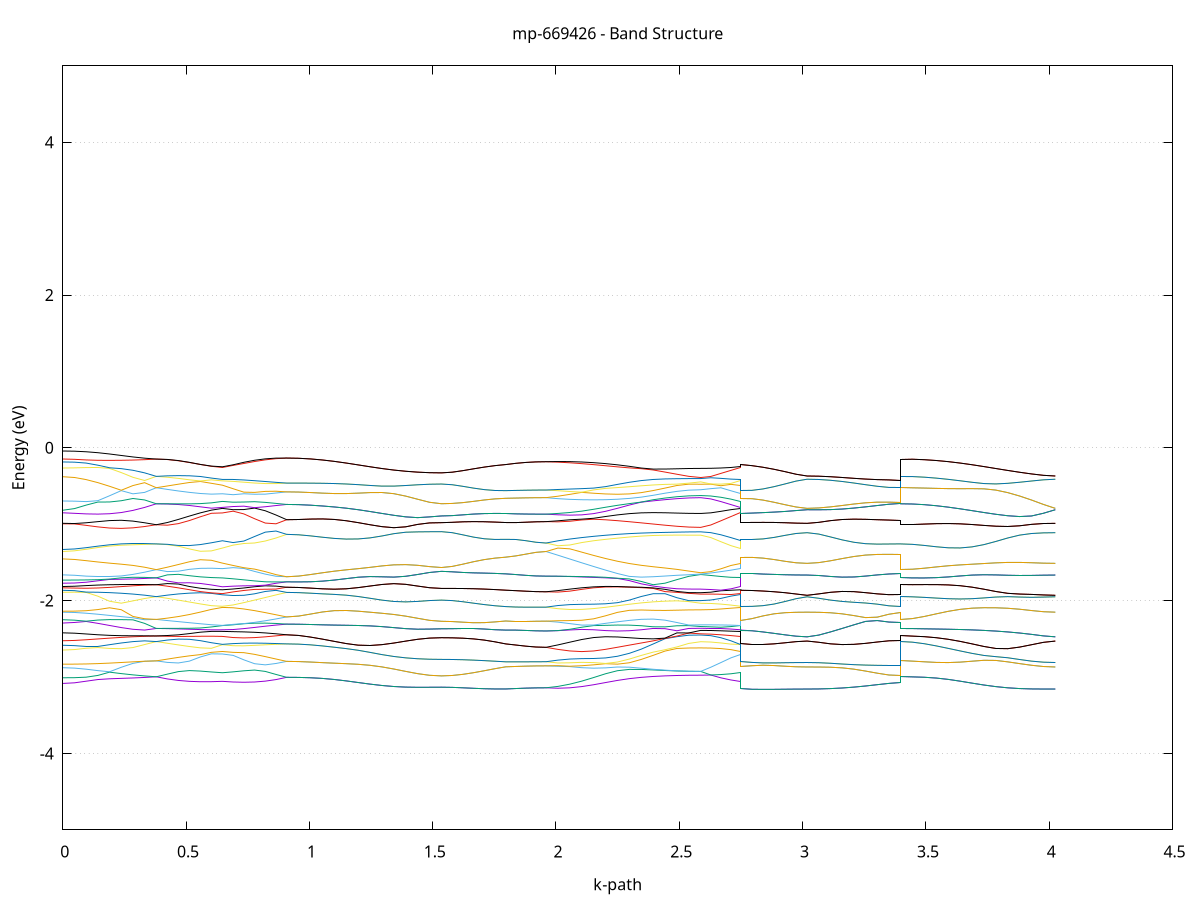 set title 'mp-669426 - Band Structure'
set xlabel 'k-path'
set ylabel 'Energy (eV)'
set grid y
set yrange [-5:5]
set terminal png size 800,600
set output 'mp-669426_bands_gnuplot.png'
plot '-' using 1:2 with lines notitle, '-' using 1:2 with lines notitle, '-' using 1:2 with lines notitle, '-' using 1:2 with lines notitle, '-' using 1:2 with lines notitle, '-' using 1:2 with lines notitle, '-' using 1:2 with lines notitle, '-' using 1:2 with lines notitle, '-' using 1:2 with lines notitle, '-' using 1:2 with lines notitle, '-' using 1:2 with lines notitle, '-' using 1:2 with lines notitle, '-' using 1:2 with lines notitle, '-' using 1:2 with lines notitle, '-' using 1:2 with lines notitle, '-' using 1:2 with lines notitle, '-' using 1:2 with lines notitle, '-' using 1:2 with lines notitle, '-' using 1:2 with lines notitle, '-' using 1:2 with lines notitle, '-' using 1:2 with lines notitle, '-' using 1:2 with lines notitle, '-' using 1:2 with lines notitle, '-' using 1:2 with lines notitle, '-' using 1:2 with lines notitle, '-' using 1:2 with lines notitle, '-' using 1:2 with lines notitle, '-' using 1:2 with lines notitle, '-' using 1:2 with lines notitle, '-' using 1:2 with lines notitle, '-' using 1:2 with lines notitle, '-' using 1:2 with lines notitle, '-' using 1:2 with lines notitle, '-' using 1:2 with lines notitle, '-' using 1:2 with lines notitle, '-' using 1:2 with lines notitle, '-' using 1:2 with lines notitle, '-' using 1:2 with lines notitle, '-' using 1:2 with lines notitle, '-' using 1:2 with lines notitle, '-' using 1:2 with lines notitle, '-' using 1:2 with lines notitle, '-' using 1:2 with lines notitle, '-' using 1:2 with lines notitle, '-' using 1:2 with lines notitle, '-' using 1:2 with lines notitle, '-' using 1:2 with lines notitle, '-' using 1:2 with lines notitle, '-' using 1:2 with lines notitle, '-' using 1:2 with lines notitle, '-' using 1:2 with lines notitle, '-' using 1:2 with lines notitle, '-' using 1:2 with lines notitle, '-' using 1:2 with lines notitle, '-' using 1:2 with lines notitle, '-' using 1:2 with lines notitle, '-' using 1:2 with lines notitle, '-' using 1:2 with lines notitle, '-' using 1:2 with lines notitle, '-' using 1:2 with lines notitle, '-' using 1:2 with lines notitle, '-' using 1:2 with lines notitle, '-' using 1:2 with lines notitle, '-' using 1:2 with lines notitle, '-' using 1:2 with lines notitle, '-' using 1:2 with lines notitle, '-' using 1:2 with lines notitle, '-' using 1:2 with lines notitle, '-' using 1:2 with lines notitle, '-' using 1:2 with lines notitle, '-' using 1:2 with lines notitle, '-' using 1:2 with lines notitle, '-' using 1:2 with lines notitle, '-' using 1:2 with lines notitle, '-' using 1:2 with lines notitle, '-' using 1:2 with lines notitle, '-' using 1:2 with lines notitle, '-' using 1:2 with lines notitle, '-' using 1:2 with lines notitle, '-' using 1:2 with lines notitle, '-' using 1:2 with lines notitle, '-' using 1:2 with lines notitle, '-' using 1:2 with lines notitle, '-' using 1:2 with lines notitle, '-' using 1:2 with lines notitle, '-' using 1:2 with lines notitle, '-' using 1:2 with lines notitle, '-' using 1:2 with lines notitle, '-' using 1:2 with lines notitle, '-' using 1:2 with lines notitle, '-' using 1:2 with lines notitle, '-' using 1:2 with lines notitle, '-' using 1:2 with lines notitle, '-' using 1:2 with lines notitle, '-' using 1:2 with lines notitle, '-' using 1:2 with lines notitle, '-' using 1:2 with lines notitle, '-' using 1:2 with lines notitle, '-' using 1:2 with lines notitle, '-' using 1:2 with lines notitle, '-' using 1:2 with lines notitle, '-' using 1:2 with lines notitle, '-' using 1:2 with lines notitle, '-' using 1:2 with lines notitle, '-' using 1:2 with lines notitle, '-' using 1:2 with lines notitle, '-' using 1:2 with lines notitle, '-' using 1:2 with lines notitle, '-' using 1:2 with lines notitle, '-' using 1:2 with lines notitle, '-' using 1:2 with lines notitle, '-' using 1:2 with lines notitle, '-' using 1:2 with lines notitle, '-' using 1:2 with lines notitle, '-' using 1:2 with lines notitle, '-' using 1:2 with lines notitle, '-' using 1:2 with lines notitle, '-' using 1:2 with lines notitle, '-' using 1:2 with lines notitle, '-' using 1:2 with lines notitle, '-' using 1:2 with lines notitle, '-' using 1:2 with lines notitle, '-' using 1:2 with lines notitle, '-' using 1:2 with lines notitle, '-' using 1:2 with lines notitle, '-' using 1:2 with lines notitle, '-' using 1:2 with lines notitle, '-' using 1:2 with lines notitle
0.000000 -19.344211
0.047410 -19.341411
0.094820 -19.332911
0.142230 -19.318811
0.189641 -19.299311
0.237051 -19.274711
0.284461 -19.245311
0.331871 -19.211811
0.379281 -19.174811
0.379281 -19.174811
0.423943 -19.172911
0.468604 -19.166111
0.513266 -19.154711
0.557927 -19.139011
0.602589 -19.119211
0.647250 -19.096011
0.647250 -19.096011
0.690719 -19.118211
0.734188 -19.137211
0.777657 -19.152311
0.821126 -19.163311
0.864595 -19.169811
0.908064 -19.171811
0.908064 -19.171811
0.956323 -19.168911
1.004581 -19.160211
1.052840 -19.145711
1.101099 -19.125811
1.149357 -19.100611
1.197616 -19.070711
1.245874 -19.036411
1.294133 -18.998411
1.342392 -18.957611
1.390650 -18.914711
1.438909 -18.871111
1.487167 -18.828611
1.535426 -18.796211
1.535426 -18.796211
1.578895 -18.807611
1.622364 -18.823811
1.665833 -18.839311
1.709302 -18.853511
1.752771 -18.866411
1.796240 -18.878011
1.796240 -18.878011
1.837069 -18.893411
1.877899 -18.904511
1.918728 -18.911211
1.959557 -18.913511
1.959557 -18.913511
2.007816 -18.918211
2.056075 -18.929711
2.104333 -18.946911
2.152592 -18.968211
2.200850 -18.992111
2.249109 -19.016711
2.297368 -19.040811
2.345626 -19.063011
2.393885 -19.082411
2.442144 -19.098211
2.490402 -19.109911
2.538661 -19.117111
2.586919 -19.119511
2.586919 -19.119511
2.627749 -19.118011
2.668578 -19.113411
2.709408 -19.105811
2.750237 -19.096011
2.750237 -18.878011
2.794899 -18.866411
2.839560 -18.853511
2.884222 -18.839211
2.928883 -18.823511
2.973545 -18.806611
3.018206 -18.792111
3.018206 -18.792111
3.065616 -18.817411
3.113027 -18.843411
3.160437 -18.865711
3.207847 -18.884311
3.255257 -18.898911
3.302667 -18.909411
3.350077 -18.915711
3.397487 -18.917811
3.397487 -19.174811
3.445746 -19.171911
3.494005 -19.163111
3.542263 -19.148511
3.590522 -19.128411
3.638780 -19.103211
3.687039 -19.073011
3.735298 -19.038511
3.783556 -19.000311
3.831815 -18.959211
3.880074 -18.916011
3.928332 -18.872011
3.976591 -18.828711
4.024849 -18.792111
e
0.000000 -18.941411
0.047410 -18.944711
0.094820 -18.957311
0.142230 -18.981511
0.189641 -19.014711
0.237051 -19.053311
0.284461 -19.094111
0.331871 -19.135211
0.379281 -19.174811
0.379281 -19.174811
0.423943 -19.171811
0.468604 -19.163911
0.513266 -19.151011
0.557927 -19.133211
0.602589 -19.111311
0.647250 -19.095611
0.647250 -19.095611
0.690719 -19.112011
0.734188 -19.132811
0.777657 -19.149611
0.821126 -19.161711
0.864595 -19.169211
0.908064 -19.171811
0.908064 -19.171811
0.956323 -19.168911
1.004581 -19.160211
1.052840 -19.145711
1.101099 -19.125811
1.149357 -19.100611
1.197616 -19.070711
1.245874 -19.036411
1.294133 -18.998411
1.342392 -18.957611
1.390650 -18.914711
1.438909 -18.871111
1.487167 -18.828611
1.535426 -18.796211
1.535426 -18.796211
1.578895 -18.807611
1.622364 -18.823811
1.665833 -18.839311
1.709302 -18.853511
1.752771 -18.866411
1.796240 -18.878011
1.796240 -18.878011
1.837069 -18.893411
1.877899 -18.904511
1.918728 -18.911211
1.959557 -18.913511
1.959557 -18.913511
2.007816 -18.915811
2.056075 -18.924811
2.104333 -18.939411
2.152592 -18.958011
2.200850 -18.979111
2.249109 -19.001111
2.297368 -19.022811
2.345626 -19.042811
2.393885 -19.060311
2.442144 -19.074711
2.490402 -19.085311
2.538661 -19.091711
2.586919 -19.094011
2.586919 -19.094011
2.627749 -19.092311
2.668578 -19.087311
2.709408 -19.079111
2.750237 -19.095611
2.750237 -18.878011
2.794899 -18.866411
2.839560 -18.853511
2.884222 -18.839211
2.928883 -18.823511
2.973545 -18.806611
3.018206 -18.792111
3.018206 -18.792111
3.065616 -18.817411
3.113027 -18.843411
3.160437 -18.865711
3.207847 -18.884311
3.255257 -18.898911
3.302667 -18.909411
3.350077 -18.915711
3.397487 -18.917811
3.397487 -19.174811
3.445746 -19.171911
3.494005 -19.163111
3.542263 -19.148511
3.590522 -19.128411
3.638780 -19.103211
3.687039 -19.073011
3.735298 -19.038511
3.783556 -19.000311
3.831815 -18.959211
3.880074 -18.916011
3.928332 -18.872011
3.976591 -18.828711
4.024849 -18.792111
e
0.000000 -18.893811
0.047410 -18.895111
0.094820 -18.895311
0.142230 -18.890111
0.189641 -18.879011
0.237051 -18.863211
0.284461 -18.843311
0.331871 -18.819511
0.379281 -18.792211
0.379281 -18.792211
0.423943 -18.837911
0.468604 -18.886811
0.513266 -18.936811
0.557927 -18.986411
0.602589 -19.033711
0.647250 -19.067811
0.647250 -19.067811
0.690719 -19.032811
0.734188 -18.986711
0.777657 -18.938611
0.821126 -18.890111
0.864595 -18.842711
0.908064 -18.798411
0.908064 -18.798411
0.956323 -18.796011
1.004581 -18.789011
1.052840 -18.777711
1.101099 -18.762911
1.149357 -18.745711
1.197616 -18.727711
1.245874 -18.711411
1.294133 -18.699811
1.342392 -18.696311
1.390650 -18.703511
1.438909 -18.721811
1.487167 -18.749811
1.535426 -18.777311
1.535426 -18.777311
1.578895 -18.764611
1.622364 -18.744311
1.665833 -18.722111
1.709302 -18.698511
1.752771 -18.673611
1.796240 -18.647611
1.796240 -18.647611
1.837069 -18.603011
1.877899 -18.556411
1.918728 -18.508511
1.959557 -18.468111
1.959557 -18.468111
2.007816 -18.528111
2.056075 -18.586711
2.104333 -18.643011
2.152592 -18.696111
2.200850 -18.745511
2.249109 -18.790511
2.297368 -18.830411
2.345626 -18.865011
2.393885 -18.893811
2.442144 -18.916511
2.490402 -18.932911
2.538661 -18.942811
2.586919 -18.946111
2.586919 -18.946111
2.627749 -18.973011
2.668578 -19.014011
2.709408 -19.055611
2.750237 -19.067811
2.750237 -18.647611
2.794899 -18.673911
2.839560 -18.699111
2.884222 -18.723111
2.928883 -18.745711
2.973545 -18.766911
3.018206 -18.782811
3.018206 -18.782811
3.065616 -18.754211
3.113027 -18.718411
3.160437 -18.679911
3.207847 -18.638811
3.255257 -18.595811
3.302667 -18.551111
3.350077 -18.505311
3.397487 -18.467111
3.397487 -18.792211
3.445746 -18.789911
3.494005 -18.783011
3.542263 -18.771911
3.590522 -18.757411
3.638780 -18.740511
3.687039 -18.723111
3.735298 -18.707411
3.783556 -18.696711
3.831815 -18.694211
3.880074 -18.702411
3.928332 -18.721711
3.976591 -18.750811
4.024849 -18.782811
e
0.000000 -18.478011
0.047410 -18.521011
0.094820 -18.566211
0.142230 -18.609911
0.189641 -18.651611
0.237051 -18.690911
0.284461 -18.727711
0.331871 -18.761511
0.379281 -18.792211
0.379281 -18.792211
0.423943 -18.752711
0.468604 -18.723011
0.513266 -18.706911
0.557927 -18.706511
0.602589 -18.720111
0.647250 -18.743711
0.647250 -18.743711
0.690719 -18.722711
0.734188 -18.711511
0.777657 -18.713811
0.821126 -18.730611
0.864595 -18.759911
0.908064 -18.798411
0.908064 -18.798411
0.956323 -18.796011
1.004581 -18.789011
1.052840 -18.777711
1.101099 -18.762911
1.149357 -18.745711
1.197616 -18.727711
1.245874 -18.711411
1.294133 -18.699811
1.342392 -18.696311
1.390650 -18.703511
1.438909 -18.721811
1.487167 -18.749811
1.535426 -18.777311
1.535426 -18.777311
1.578895 -18.764611
1.622364 -18.744311
1.665833 -18.722111
1.709302 -18.698511
1.752771 -18.673611
1.796240 -18.647611
1.796240 -18.647611
1.837069 -18.603011
1.877899 -18.556411
1.918728 -18.508511
1.959557 -18.468111
1.959557 -18.468111
2.007816 -18.505011
2.056075 -18.560511
2.104333 -18.613611
2.152592 -18.663711
2.200850 -18.710211
2.249109 -18.752511
2.297368 -18.790011
2.345626 -18.822611
2.393885 -18.849611
2.442144 -18.871011
2.490402 -18.886411
2.538661 -18.895711
2.586919 -18.898811
2.586919 -18.898811
2.627749 -18.871611
2.668578 -18.829511
2.709408 -18.786211
2.750237 -18.743711
2.750237 -18.647611
2.794899 -18.673911
2.839560 -18.699111
2.884222 -18.723111
2.928883 -18.745711
2.973545 -18.766911
3.018206 -18.782811
3.018206 -18.782811
3.065616 -18.754211
3.113027 -18.718411
3.160437 -18.679911
3.207847 -18.638811
3.255257 -18.595811
3.302667 -18.551111
3.350077 -18.505311
3.397487 -18.467111
3.397487 -18.792211
3.445746 -18.789911
3.494005 -18.783011
3.542263 -18.771911
3.590522 -18.757411
3.638780 -18.740511
3.687039 -18.723111
3.735298 -18.707411
3.783556 -18.696711
3.831815 -18.694211
3.880074 -18.702411
3.928332 -18.721711
3.976591 -18.750811
4.024849 -18.782811
e
0.000000 -18.470711
0.047410 -18.427011
0.094820 -18.379711
0.142230 -18.332911
0.189641 -18.287011
0.237051 -18.242611
0.284461 -18.200511
0.331871 -18.161111
0.379281 -18.125111
0.379281 -18.125111
0.423943 -18.170811
0.468604 -18.204311
0.513266 -18.221911
0.557927 -18.221811
0.602589 -18.205711
0.647250 -18.178311
0.647250 -18.178311
0.690719 -18.202911
0.734188 -18.216111
0.777657 -18.214211
0.821126 -18.195811
0.864595 -18.162611
0.908064 -18.117911
0.908064 -18.117911
0.956323 -18.120211
1.004581 -18.127111
1.052840 -18.138111
1.101099 -18.152511
1.149357 -18.169311
1.197616 -18.186711
1.245874 -18.202211
1.294133 -18.212411
1.342392 -18.213711
1.390650 -18.203411
1.438909 -18.180711
1.487167 -18.147111
1.535426 -18.113411
1.535426 -18.113411
1.578895 -18.128011
1.622364 -18.151011
1.665833 -18.176211
1.709302 -18.202811
1.752771 -18.230611
1.796240 -18.259311
1.796240 -18.259311
1.837069 -18.307811
1.877899 -18.357311
1.918728 -18.406911
1.959557 -18.447911
1.959557 -18.447911
2.007816 -18.407411
2.056075 -18.347411
2.104333 -18.288811
2.152592 -18.232911
2.200850 -18.180511
2.249109 -18.132711
2.297368 -18.090311
2.345626 -18.053811
2.393885 -18.023711
2.442144 -18.000211
2.490402 -17.983511
2.538661 -17.973511
2.586919 -17.970111
2.586919 -17.970111
2.627749 -18.020411
2.668578 -18.075211
2.709408 -18.128011
2.750237 -18.178311
2.750237 -18.259311
2.794899 -18.230311
2.839560 -18.202211
2.884222 -18.175511
2.928883 -18.150611
2.973545 -18.128611
3.018206 -18.116511
3.018206 -18.116511
3.065616 -18.142111
3.113027 -18.181211
3.160437 -18.223711
3.207847 -18.268311
3.255257 -18.314511
3.302667 -18.361411
3.350077 -18.408511
3.397487 -18.447211
3.397487 -18.125111
3.445746 -18.127311
3.494005 -18.133911
3.542263 -18.144411
3.590522 -18.158211
3.638780 -18.174311
3.687039 -18.190711
3.735298 -18.205211
3.783556 -18.214411
3.831815 -18.214711
3.880074 -18.203611
3.928332 -18.180311
3.976591 -18.146911
4.024849 -18.116511
e
0.000000 -17.991511
0.047410 -17.992011
0.094820 -17.996811
0.142230 -18.006811
0.189641 -18.021511
0.237051 -18.040911
0.284461 -18.064711
0.331871 -18.092811
0.379281 -18.125111
0.379281 -18.125111
0.423943 -18.070811
0.468604 -18.010911
0.513266 -17.947611
0.557927 -17.883111
0.602589 -17.819911
0.647250 -17.775311
0.647250 -17.775311
0.690719 -17.820111
0.734188 -17.882011
0.777657 -17.945011
0.821126 -18.006711
0.864595 -18.065011
0.908064 -18.117911
0.908064 -18.117911
0.956323 -18.120211
1.004581 -18.127111
1.052840 -18.138111
1.101099 -18.152511
1.149357 -18.169311
1.197616 -18.186711
1.245874 -18.202211
1.294133 -18.212411
1.342392 -18.213711
1.390650 -18.203411
1.438909 -18.180711
1.487167 -18.147111
1.535426 -18.113411
1.535426 -18.113411
1.578895 -18.128011
1.622364 -18.151011
1.665833 -18.176211
1.709302 -18.202811
1.752771 -18.230611
1.796240 -18.259311
1.796240 -18.259311
1.837069 -18.307811
1.877899 -18.357311
1.918728 -18.406911
1.959557 -18.447911
1.959557 -18.447911
2.007816 -18.390411
2.056075 -18.332911
2.104333 -18.276511
2.152592 -18.222211
2.200850 -18.170911
2.249109 -18.123611
2.297368 -18.081011
2.345626 -18.043911
2.393885 -18.012911
2.442144 -17.988411
2.490402 -17.970811
2.538661 -17.960111
2.586919 -17.956511
2.586919 -17.956511
2.627749 -17.905111
2.668578 -17.847011
2.709408 -17.788711
2.750237 -17.775311
2.750237 -18.259311
2.794899 -18.230311
2.839560 -18.202211
2.884222 -18.175511
2.928883 -18.150611
2.973545 -18.128611
3.018206 -18.116511
3.018206 -18.116511
3.065616 -18.142111
3.113027 -18.181211
3.160437 -18.223711
3.207847 -18.268311
3.255257 -18.314511
3.302667 -18.361411
3.350077 -18.408511
3.397487 -18.447211
3.397487 -18.125111
3.445746 -18.127311
3.494005 -18.133911
3.542263 -18.144411
3.590522 -18.158211
3.638780 -18.174311
3.687039 -18.190711
3.735298 -18.205211
3.783556 -18.214411
3.831815 -18.214711
3.880074 -18.203611
3.928332 -18.180311
3.976591 -18.146911
4.024849 -18.116511
e
0.000000 -17.970711
0.047410 -17.963911
0.094820 -17.941011
0.142230 -17.903511
0.189641 -17.855311
0.237051 -17.799811
0.284461 -17.739911
0.331871 -17.678311
0.379281 -17.617211
0.379281 -17.617211
0.423943 -17.621711
0.468604 -17.633411
0.513266 -17.652011
0.557927 -17.677411
0.602589 -17.707911
0.647250 -17.731211
0.647250 -17.731211
0.690719 -17.709011
0.734188 -17.680811
0.777657 -17.657511
0.821126 -17.640411
0.864595 -17.629711
0.908064 -17.625511
0.908064 -17.625511
0.956323 -17.628811
1.004581 -17.638711
1.052840 -17.655411
1.101099 -17.679111
1.149357 -17.709811
1.197616 -17.747311
1.245874 -17.790911
1.294133 -17.839311
1.342392 -17.891411
1.390650 -17.945511
1.438909 -17.999911
1.487167 -18.052311
1.535426 -18.092211
1.535426 -18.092211
1.578895 -18.079211
1.622364 -18.060811
1.665833 -18.043311
1.709302 -18.027211
1.752771 -18.012611
1.796240 -17.999511
1.796240 -17.999511
1.837069 -17.982011
1.877899 -17.969411
1.918728 -17.961811
1.959557 -17.959311
1.959557 -17.959311
2.007816 -17.959611
2.056075 -17.951311
2.104333 -17.935611
2.152592 -17.914111
2.200850 -17.888811
2.249109 -17.861811
2.297368 -17.835011
2.345626 -17.809911
2.393885 -17.787811
2.442144 -17.769711
2.490402 -17.756411
2.538661 -17.748211
2.586919 -17.745511
2.586919 -17.745511
2.627749 -17.747411
2.668578 -17.753111
2.709408 -17.762411
2.750237 -17.731211
2.750237 -17.999511
2.794899 -18.012211
2.839560 -18.026311
2.884222 -18.041711
2.928883 -18.058311
2.973545 -18.075211
3.018206 -18.085611
3.018206 -18.085611
3.065616 -18.063311
3.113027 -18.033911
3.160437 -18.007511
3.207847 -17.985311
3.255257 -17.967611
3.302667 -17.954811
3.350077 -17.947011
3.397487 -17.944411
3.397487 -17.617211
3.445746 -17.620611
3.494005 -17.630911
3.542263 -17.648411
3.590522 -17.673011
3.638780 -17.704711
3.687039 -17.743111
3.735298 -17.787311
3.783556 -17.836311
3.831815 -17.888711
3.880074 -17.942911
3.928332 -17.997211
3.976591 -18.049211
4.024849 -18.085611
e
0.000000 -17.378611
0.047410 -17.378411
0.094820 -17.378011
0.142230 -17.380411
0.189641 -17.413411
0.237051 -17.455211
0.284461 -17.504011
0.331871 -17.558511
0.379281 -17.617211
0.379281 -17.617211
0.423943 -17.619711
0.468604 -17.629311
0.513266 -17.645611
0.557927 -17.668511
0.602589 -17.697311
0.647250 -17.727311
0.647250 -17.727311
0.690719 -17.699411
0.734188 -17.672611
0.777657 -17.651511
0.821126 -17.636511
0.864595 -17.627811
0.908064 -17.625511
0.908064 -17.625511
0.956323 -17.628811
1.004581 -17.638711
1.052840 -17.655411
1.101099 -17.679111
1.149357 -17.709811
1.197616 -17.747311
1.245874 -17.790911
1.294133 -17.839311
1.342392 -17.891411
1.390650 -17.945511
1.438909 -17.999911
1.487167 -18.052311
1.535426 -18.092211
1.535426 -18.092211
1.578895 -18.079211
1.622364 -18.060811
1.665833 -18.043311
1.709302 -18.027211
1.752771 -18.012611
1.796240 -17.999511
1.796240 -17.999511
1.837069 -17.982011
1.877899 -17.969411
1.918728 -17.961811
1.959557 -17.959311
1.959557 -17.959311
2.007816 -17.950011
2.056075 -17.932411
2.104333 -17.908011
2.152592 -17.878511
2.200850 -17.846211
2.249109 -17.813211
2.297368 -17.781511
2.345626 -17.752611
2.393885 -17.727911
2.442144 -17.708111
2.490402 -17.693811
2.538661 -17.685111
2.586919 -17.682211
2.586919 -17.682211
2.627749 -17.685211
2.668578 -17.693911
2.709408 -17.708211
2.750237 -17.727311
2.750237 -17.999511
2.794899 -18.012211
2.839560 -18.026311
2.884222 -18.041711
2.928883 -18.058311
2.973545 -18.075211
3.018206 -18.085611
3.018206 -18.085611
3.065616 -18.063311
3.113027 -18.033911
3.160437 -18.007511
3.207847 -17.985311
3.255257 -17.967611
3.302667 -17.954811
3.350077 -17.947011
3.397487 -17.944411
3.397487 -17.617211
3.445746 -17.620611
3.494005 -17.630911
3.542263 -17.648411
3.590522 -17.673011
3.638780 -17.704711
3.687039 -17.743111
3.735298 -17.787311
3.783556 -17.836311
3.831815 -17.888711
3.880074 -17.942911
3.928332 -17.997211
3.976591 -18.049211
4.024849 -18.085611
e
0.000000 -17.356111
0.047410 -17.356911
0.094820 -17.361111
0.142230 -17.377211
0.189641 -17.376111
0.237051 -17.374711
0.284461 -17.373011
0.331871 -17.371111
0.379281 -17.368911
0.379281 -17.368911
0.423943 -17.373011
0.468604 -17.377111
0.513266 -17.381011
0.557927 -17.384311
0.602589 -17.387111
0.647250 -17.389111
0.647250 -17.389111
0.690719 -17.387811
0.734188 -17.386011
0.777657 -17.383511
0.821126 -17.380511
0.864595 -17.377111
0.908064 -17.373411
0.908064 -17.373411
0.956323 -17.373511
1.004581 -17.373611
1.052840 -17.373911
1.101099 -17.374311
1.149357 -17.374811
1.197616 -17.375411
1.245874 -17.376011
1.294133 -17.376711
1.342392 -17.377311
1.390650 -17.378011
1.438909 -17.378511
1.487167 -17.378911
1.535426 -17.379111
1.535426 -17.379111
1.578895 -17.379411
1.622364 -17.380111
1.665833 -17.381011
1.709302 -17.382011
1.752771 -17.382911
1.796240 -17.383811
1.796240 -17.383811
1.837069 -17.385011
1.877899 -17.385811
1.918728 -17.386311
1.959557 -17.386511
1.959557 -17.386511
2.007816 -17.388911
2.056075 -17.390711
2.104333 -17.392011
2.152592 -17.392811
2.200850 -17.393311
2.249109 -17.393511
2.297368 -17.393611
2.345626 -17.393611
2.393885 -17.393511
2.442144 -17.393411
2.490402 -17.393311
2.538661 -17.393211
2.586919 -17.393211
2.586919 -17.393211
2.627749 -17.393011
2.668578 -17.392211
2.709408 -17.390911
2.750237 -17.389111
2.750237 -17.383811
2.794899 -17.383011
2.839560 -17.382111
2.884222 -17.381111
2.928883 -17.380011
2.973545 -17.378911
3.018206 -17.378211
3.018206 -17.378211
3.065616 -17.379611
3.113027 -17.381911
3.160437 -17.384011
3.207847 -17.385711
3.255257 -17.387111
3.302667 -17.388111
3.350077 -17.388711
3.397487 -17.388911
3.397487 -17.368911
3.445746 -17.369011
3.494005 -17.369411
3.542263 -17.370111
3.590522 -17.371011
3.638780 -17.372211
3.687039 -17.373411
3.735298 -17.374711
3.783556 -17.375911
3.831815 -17.377011
3.880074 -17.377811
3.928332 -17.378211
3.976591 -17.378311
4.024849 -17.378211
e
0.000000 -17.341611
0.047410 -17.341811
0.094820 -17.348811
0.142230 -17.355811
0.189641 -17.358811
0.237051 -17.361411
0.284461 -17.364011
0.331871 -17.366511
0.379281 -17.368911
0.379281 -17.368911
0.423943 -17.364911
0.468604 -17.361311
0.513266 -17.358111
0.557927 -17.355511
0.602589 -17.353411
0.647250 -17.352111
0.647250 -17.352111
0.690719 -17.355111
0.734188 -17.358411
0.777657 -17.361911
0.821126 -17.365711
0.864595 -17.369511
0.908064 -17.373411
0.908064 -17.373411
0.956323 -17.373511
1.004581 -17.373611
1.052840 -17.373911
1.101099 -17.374311
1.149357 -17.374811
1.197616 -17.375411
1.245874 -17.376011
1.294133 -17.376711
1.342392 -17.377311
1.390650 -17.378011
1.438909 -17.378511
1.487167 -17.378911
1.535426 -17.379111
1.535426 -17.379111
1.578895 -17.379411
1.622364 -17.380111
1.665833 -17.381011
1.709302 -17.382011
1.752771 -17.382911
1.796240 -17.383811
1.796240 -17.383811
1.837069 -17.385011
1.877899 -17.385811
1.918728 -17.386311
1.959557 -17.386511
1.959557 -17.386511
2.007816 -17.383311
2.056075 -17.379311
2.104333 -17.374411
2.152592 -17.368611
2.200850 -17.362111
2.249109 -17.355811
2.297368 -17.351411
2.345626 -17.350611
2.393885 -17.349911
2.442144 -17.349411
2.490402 -17.349011
2.538661 -17.348811
2.586919 -17.348711
2.586919 -17.348711
2.627749 -17.348511
2.668578 -17.348211
2.709408 -17.349411
2.750237 -17.352111
2.750237 -17.383811
2.794899 -17.383011
2.839560 -17.382111
2.884222 -17.381111
2.928883 -17.380011
2.973545 -17.378911
3.018206 -17.378211
3.018206 -17.378211
3.065616 -17.379611
3.113027 -17.381911
3.160437 -17.384011
3.207847 -17.385711
3.255257 -17.387111
3.302667 -17.388111
3.350077 -17.388711
3.397487 -17.388911
3.397487 -17.368911
3.445746 -17.369011
3.494005 -17.369411
3.542263 -17.370111
3.590522 -17.371011
3.638780 -17.372211
3.687039 -17.373411
3.735298 -17.374711
3.783556 -17.375911
3.831815 -17.377011
3.880074 -17.377811
3.928332 -17.378211
3.976591 -17.378311
4.024849 -17.378211
e
0.000000 -17.330711
0.047410 -17.335311
0.094820 -17.340311
0.142230 -17.340311
0.189641 -17.339911
0.237051 -17.339311
0.284461 -17.338611
0.331871 -17.337611
0.379281 -17.336211
0.379281 -17.336211
0.423943 -17.337411
0.468604 -17.338711
0.513266 -17.340011
0.557927 -17.341111
0.602589 -17.341811
0.647250 -17.341911
0.647250 -17.341911
0.690719 -17.339111
0.734188 -17.336011
0.777657 -17.333111
0.821126 -17.330411
0.864595 -17.328311
0.908064 -17.326811
0.908064 -17.326811
0.956323 -17.327111
1.004581 -17.328011
1.052840 -17.329811
1.101099 -17.333011
1.149357 -17.338311
1.197616 -17.345111
1.245874 -17.352111
1.294133 -17.358211
1.342392 -17.363211
1.390650 -17.367011
1.438909 -17.369711
1.487167 -17.371211
1.535426 -17.371711
1.535426 -17.371711
1.578895 -17.371211
1.622364 -17.370011
1.665833 -17.368211
1.709302 -17.366311
1.752771 -17.364211
1.796240 -17.362211
1.796240 -17.362211
1.837069 -17.359111
1.877899 -17.356611
1.918728 -17.355011
1.959557 -17.354411
1.959557 -17.354411
2.007816 -17.354611
2.056075 -17.354611
2.104333 -17.354311
2.152592 -17.353811
2.200850 -17.353111
2.249109 -17.352211
2.297368 -17.351011
2.345626 -17.348211
2.393885 -17.346411
2.442144 -17.345111
2.490402 -17.344111
2.538661 -17.343511
2.586919 -17.343411
2.586919 -17.343411
2.627749 -17.343711
2.668578 -17.344311
2.709408 -17.343811
2.750237 -17.341911
2.750237 -17.362211
2.794899 -17.364311
2.839560 -17.366711
2.884222 -17.369111
2.928883 -17.371411
2.973545 -17.373411
3.018206 -17.374311
3.018206 -17.374311
3.065616 -17.372811
3.113027 -17.370211
3.160437 -17.367511
3.207847 -17.365011
3.255257 -17.362811
3.302667 -17.360911
3.350077 -17.359411
3.397487 -17.358811
3.397487 -17.336211
3.445746 -17.336511
3.494005 -17.337211
3.542263 -17.338611
3.590522 -17.340911
3.638780 -17.344411
3.687039 -17.349111
3.735298 -17.354511
3.783556 -17.359811
3.831815 -17.364511
3.880074 -17.368511
3.928332 -17.371511
3.976591 -17.373611
4.024849 -17.374311
e
0.000000 -17.319111
0.047410 -17.319911
0.094820 -17.321811
0.142230 -17.324211
0.189641 -17.326911
0.237051 -17.329711
0.284461 -17.332211
0.331871 -17.334411
0.379281 -17.336211
0.379281 -17.336211
0.423943 -17.335311
0.468604 -17.334511
0.513266 -17.333811
0.557927 -17.333311
0.602589 -17.332711
0.647250 -17.332111
0.647250 -17.332111
0.690719 -17.330811
0.734188 -17.329211
0.777657 -17.327611
0.821126 -17.326611
0.864595 -17.326211
0.908064 -17.326811
0.908064 -17.326811
0.956323 -17.327111
1.004581 -17.328011
1.052840 -17.329811
1.101099 -17.333011
1.149357 -17.338311
1.197616 -17.345111
1.245874 -17.352111
1.294133 -17.358211
1.342392 -17.363211
1.390650 -17.367011
1.438909 -17.369711
1.487167 -17.371211
1.535426 -17.371711
1.535426 -17.371711
1.578895 -17.371211
1.622364 -17.370011
1.665833 -17.368211
1.709302 -17.366311
1.752771 -17.364211
1.796240 -17.362211
1.796240 -17.362211
1.837069 -17.359111
1.877899 -17.356611
1.918728 -17.355011
1.959557 -17.354411
1.959557 -17.354411
2.007816 -17.353911
2.056075 -17.353111
2.104333 -17.351911
2.152592 -17.350411
2.200850 -17.348511
2.249109 -17.345611
2.297368 -17.340511
2.345626 -17.333911
2.393885 -17.331811
2.442144 -17.332211
2.490402 -17.332511
2.538661 -17.332811
2.586919 -17.332911
2.586919 -17.332911
2.627749 -17.332911
2.668578 -17.332711
2.709408 -17.332411
2.750237 -17.332111
2.750237 -17.362211
2.794899 -17.364311
2.839560 -17.366711
2.884222 -17.369111
2.928883 -17.371411
2.973545 -17.373411
3.018206 -17.374311
3.018206 -17.374311
3.065616 -17.372811
3.113027 -17.370211
3.160437 -17.367511
3.207847 -17.365011
3.255257 -17.362811
3.302667 -17.360911
3.350077 -17.359411
3.397487 -17.358811
3.397487 -17.336211
3.445746 -17.336511
3.494005 -17.337211
3.542263 -17.338611
3.590522 -17.340911
3.638780 -17.344411
3.687039 -17.349111
3.735298 -17.354511
3.783556 -17.359811
3.831815 -17.364511
3.880074 -17.368511
3.928332 -17.371511
3.976591 -17.373611
4.024849 -17.374311
e
0.000000 -17.315811
0.047410 -17.315511
0.094820 -17.314811
0.142230 -17.314111
0.189641 -17.313511
0.237051 -17.312811
0.284461 -17.312011
0.331871 -17.311311
0.379281 -17.310611
0.379281 -17.310611
0.423943 -17.311111
0.468604 -17.311511
0.513266 -17.311811
0.557927 -17.312211
0.602589 -17.312611
0.647250 -17.312911
0.647250 -17.312911
0.690719 -17.312811
0.734188 -17.312711
0.777657 -17.312411
0.821126 -17.311911
0.864595 -17.311311
0.908064 -17.310611
0.908064 -17.310611
0.956323 -17.311111
1.004581 -17.312411
1.052840 -17.315411
1.101099 -17.322111
1.149357 -17.327811
1.197616 -17.332111
1.245874 -17.335611
1.294133 -17.338611
1.342392 -17.341111
1.390650 -17.343011
1.438909 -17.344411
1.487167 -17.345311
1.535426 -17.345511
1.535426 -17.345511
1.578895 -17.345411
1.622364 -17.345111
1.665833 -17.344611
1.709302 -17.344011
1.752771 -17.343411
1.796240 -17.343011
1.796240 -17.343011
1.837069 -17.342811
1.877899 -17.342711
1.918728 -17.342611
1.959557 -17.342711
1.959557 -17.342711
2.007816 -17.342411
2.056075 -17.341611
2.104333 -17.340211
2.152592 -17.338011
2.200850 -17.335311
2.249109 -17.332311
2.297368 -17.330211
2.345626 -17.329911
2.393885 -17.324611
2.442144 -17.318611
2.490402 -17.316111
2.538661 -17.314411
2.586919 -17.313811
2.586919 -17.313811
2.627749 -17.313711
2.668578 -17.313611
2.709408 -17.313311
2.750237 -17.312911
2.750237 -17.343011
2.794899 -17.343211
2.839560 -17.343511
2.884222 -17.343811
2.928883 -17.344111
2.973545 -17.344211
3.018206 -17.344311
3.018206 -17.344311
3.065616 -17.344511
3.113027 -17.345311
3.160437 -17.346411
3.207847 -17.347811
3.255257 -17.349311
3.302667 -17.350811
3.350077 -17.352111
3.397487 -17.352611
3.397487 -17.310611
3.445746 -17.311311
3.494005 -17.313511
3.542263 -17.317311
3.590522 -17.322611
3.638780 -17.327911
3.687039 -17.332411
3.735298 -17.335911
3.783556 -17.338611
3.831815 -17.340711
3.880074 -17.342311
3.928332 -17.343411
3.976591 -17.344111
4.024849 -17.344311
e
0.000000 -17.308111
0.047410 -17.308111
0.094820 -17.308011
0.142230 -17.308111
0.189641 -17.308411
0.237051 -17.308811
0.284461 -17.309311
0.331871 -17.309911
0.379281 -17.310611
0.379281 -17.310611
0.423943 -17.310211
0.468604 -17.309711
0.513266 -17.309211
0.557927 -17.308711
0.602589 -17.308311
0.647250 -17.307911
0.647250 -17.307911
0.690719 -17.308311
0.734188 -17.308611
0.777657 -17.309011
0.821126 -17.309511
0.864595 -17.310011
0.908064 -17.310611
0.908064 -17.310611
0.956323 -17.311111
1.004581 -17.312411
1.052840 -17.315411
1.101099 -17.322111
1.149357 -17.327811
1.197616 -17.332111
1.245874 -17.335611
1.294133 -17.338611
1.342392 -17.341111
1.390650 -17.343011
1.438909 -17.344411
1.487167 -17.345311
1.535426 -17.345511
1.535426 -17.345511
1.578895 -17.345411
1.622364 -17.345111
1.665833 -17.344611
1.709302 -17.344011
1.752771 -17.343411
1.796240 -17.343011
1.796240 -17.343011
1.837069 -17.342811
1.877899 -17.342711
1.918728 -17.342611
1.959557 -17.342711
1.959557 -17.342711
2.007816 -17.342311
2.056075 -17.341311
2.104333 -17.339911
2.152592 -17.337811
2.200850 -17.335111
2.249109 -17.331711
2.297368 -17.328911
2.345626 -17.325311
2.393885 -17.321811
2.442144 -17.317611
2.490402 -17.311611
2.538661 -17.307511
2.586919 -17.306811
2.586919 -17.306811
2.627749 -17.306811
2.668578 -17.307111
2.709408 -17.307411
2.750237 -17.307911
2.750237 -17.343011
2.794899 -17.343211
2.839560 -17.343511
2.884222 -17.343811
2.928883 -17.344111
2.973545 -17.344211
3.018206 -17.344311
3.018206 -17.344311
3.065616 -17.344511
3.113027 -17.345311
3.160437 -17.346411
3.207847 -17.347811
3.255257 -17.349311
3.302667 -17.350811
3.350077 -17.352111
3.397487 -17.352611
3.397487 -17.310611
3.445746 -17.311311
3.494005 -17.313511
3.542263 -17.317311
3.590522 -17.322611
3.638780 -17.327911
3.687039 -17.332411
3.735298 -17.335911
3.783556 -17.338611
3.831815 -17.340711
3.880074 -17.342311
3.928332 -17.343411
3.976591 -17.344111
4.024849 -17.344311
e
0.000000 -17.305311
0.047410 -17.305211
0.094820 -17.305111
0.142230 -17.305011
0.189641 -17.304911
0.237051 -17.304711
0.284461 -17.304411
0.331871 -17.304111
0.379281 -17.303711
0.379281 -17.303711
0.423943 -17.303711
0.468604 -17.303911
0.513266 -17.304011
0.557927 -17.304311
0.602589 -17.304511
0.647250 -17.304811
0.647250 -17.304811
0.690719 -17.304511
0.734188 -17.304311
0.777657 -17.304211
0.821126 -17.304011
0.864595 -17.303911
0.908064 -17.303811
0.908064 -17.303811
0.956323 -17.305211
1.004581 -17.309411
1.052840 -17.314311
1.101099 -17.316411
1.149357 -17.318411
1.197616 -17.320011
1.245874 -17.321411
1.294133 -17.322411
1.342392 -17.323311
1.390650 -17.324011
1.438909 -17.324411
1.487167 -17.324711
1.535426 -17.324811
1.535426 -17.324811
1.578895 -17.324911
1.622364 -17.325011
1.665833 -17.325211
1.709302 -17.325411
1.752771 -17.325711
1.796240 -17.326011
1.796240 -17.326011
1.837069 -17.326011
1.877899 -17.326111
1.918728 -17.326211
1.959557 -17.326211
1.959557 -17.326211
2.007816 -17.326711
2.056075 -17.327211
2.104333 -17.327711
2.152592 -17.328211
2.200850 -17.328611
2.249109 -17.328811
2.297368 -17.326111
2.345626 -17.321211
2.393885 -17.315911
2.442144 -17.311011
2.490402 -17.308511
2.538661 -17.307211
2.586919 -17.305911
2.586919 -17.305911
2.627749 -17.305811
2.668578 -17.305611
2.709408 -17.305211
2.750237 -17.304811
2.750237 -17.326011
2.794899 -17.326111
2.839560 -17.326211
2.884222 -17.326411
2.928883 -17.326511
2.973545 -17.326611
3.018206 -17.326711
3.018206 -17.326711
3.065616 -17.326511
3.113027 -17.326211
3.160437 -17.325611
3.207847 -17.325011
3.255257 -17.324311
3.302667 -17.323711
3.350077 -17.323311
3.397487 -17.323211
3.397487 -17.303711
3.445746 -17.304811
3.494005 -17.307711
3.542263 -17.311411
3.590522 -17.314811
3.638780 -17.317811
3.687039 -17.320311
3.735298 -17.322311
3.783556 -17.323811
3.831815 -17.324911
3.880074 -17.325711
3.928332 -17.326211
3.976591 -17.326611
4.024849 -17.326711
e
0.000000 -17.302611
0.047410 -17.302611
0.094820 -17.302511
0.142230 -17.302411
0.189641 -17.302511
0.237051 -17.302611
0.284461 -17.302911
0.331871 -17.303311
0.379281 -17.303711
0.379281 -17.303711
0.423943 -17.303711
0.468604 -17.303811
0.513266 -17.304011
0.557927 -17.304111
0.602589 -17.304211
0.647250 -17.304211
0.647250 -17.304211
0.690719 -17.304311
0.734188 -17.304211
0.777657 -17.303911
0.821126 -17.303711
0.864595 -17.303711
0.908064 -17.303811
0.908064 -17.303811
0.956323 -17.305211
1.004581 -17.309411
1.052840 -17.314311
1.101099 -17.316411
1.149357 -17.318411
1.197616 -17.320011
1.245874 -17.321411
1.294133 -17.322411
1.342392 -17.323311
1.390650 -17.324011
1.438909 -17.324411
1.487167 -17.324711
1.535426 -17.324811
1.535426 -17.324811
1.578895 -17.324911
1.622364 -17.325011
1.665833 -17.325211
1.709302 -17.325411
1.752771 -17.325711
1.796240 -17.326011
1.796240 -17.326011
1.837069 -17.326011
1.877899 -17.326111
1.918728 -17.326211
1.959557 -17.326211
1.959557 -17.326211
2.007816 -17.325611
2.056075 -17.324911
2.104333 -17.324011
2.152592 -17.322811
2.200850 -17.321311
2.249109 -17.319611
2.297368 -17.317411
2.345626 -17.315111
2.393885 -17.312711
2.442144 -17.310411
2.490402 -17.307211
2.538661 -17.304811
2.586919 -17.304111
2.586919 -17.304111
2.627749 -17.304111
2.668578 -17.304111
2.709408 -17.304111
2.750237 -17.304211
2.750237 -17.326011
2.794899 -17.326111
2.839560 -17.326211
2.884222 -17.326411
2.928883 -17.326511
2.973545 -17.326611
3.018206 -17.326711
3.018206 -17.326711
3.065616 -17.326511
3.113027 -17.326211
3.160437 -17.325611
3.207847 -17.325011
3.255257 -17.324311
3.302667 -17.323711
3.350077 -17.323311
3.397487 -17.323211
3.397487 -17.303711
3.445746 -17.304811
3.494005 -17.307711
3.542263 -17.311411
3.590522 -17.314811
3.638780 -17.317811
3.687039 -17.320311
3.735298 -17.322311
3.783556 -17.323811
3.831815 -17.324911
3.880074 -17.325711
3.928332 -17.326211
3.976591 -17.326611
4.024849 -17.326711
e
0.000000 -9.596211
0.047410 -9.587611
0.094820 -9.561911
0.142230 -9.519811
0.189641 -9.462211
0.237051 -9.390511
0.284461 -9.306411
0.331871 -9.212011
0.379281 -9.109911
0.379281 -9.109911
0.423943 -9.105711
0.468604 -9.088511
0.513266 -9.058911
0.557927 -9.018011
0.602589 -8.967211
0.647250 -8.908211
0.647250 -8.908211
0.690719 -8.970211
0.734188 -9.023711
0.777657 -9.067011
0.821126 -9.098911
0.864595 -9.118411
0.908064 -9.124711
0.908064 -9.124711
0.956323 -9.117611
1.004581 -9.096411
1.052840 -9.061611
1.101099 -9.014111
1.149357 -8.955011
1.197616 -8.885711
1.245874 -8.807611
1.294133 -8.722711
1.342392 -8.632811
1.390650 -8.540111
1.438909 -8.447111
1.487167 -8.358011
1.535426 -8.297611
1.535426 -8.297611
1.578895 -8.322311
1.622364 -8.362711
1.665833 -8.402811
1.709302 -8.440111
1.752771 -8.473811
1.796240 -8.503311
1.796240 -8.503311
1.837069 -8.543111
1.877899 -8.571911
1.918728 -8.589311
1.959557 -8.595211
1.959557 -8.595211
2.007816 -8.600411
2.056075 -8.615411
2.104333 -8.639211
2.152592 -8.670911
2.200850 -8.708311
2.249109 -8.749111
2.297368 -8.790811
2.345626 -8.831111
2.393885 -8.867511
2.442144 -8.898211
2.490402 -8.921411
2.538661 -8.935811
2.586919 -8.940711
2.586919 -8.940711
2.627749 -8.937111
2.668578 -8.926411
2.709408 -8.908811
2.750237 -8.908211
2.750237 -8.503311
2.794899 -8.473111
2.839560 -8.438511
2.884222 -8.399911
2.928883 -8.357711
2.973545 -8.312911
3.018206 -8.276611
3.018206 -8.276611
3.065616 -8.333711
3.113027 -8.395111
3.160437 -8.448511
3.207847 -8.493111
3.255257 -8.528211
3.302667 -8.553511
3.350077 -8.568811
3.397487 -8.573911
3.397487 -9.109911
3.445746 -9.102811
3.494005 -9.081711
3.542263 -9.047111
3.590522 -8.999811
3.638780 -8.940911
3.687039 -8.871911
3.735298 -8.794311
3.783556 -8.709911
3.831815 -8.620711
3.880074 -8.529011
3.928332 -8.437011
3.976591 -8.347911
4.024849 -8.276611
e
0.000000 -8.524211
0.047410 -8.520011
0.094820 -8.541611
0.142230 -8.606811
0.189641 -8.691611
0.237051 -8.789411
0.284461 -8.894811
0.331871 -9.003011
0.379281 -9.109911
0.379281 -9.109911
0.423943 -9.100611
0.468604 -9.077611
0.513266 -9.041111
0.557927 -8.991411
0.602589 -8.929211
0.647250 -8.884511
0.647250 -8.884511
0.690719 -8.953911
0.734188 -9.014311
0.777657 -9.062011
0.821126 -9.096511
0.864595 -9.117511
0.908064 -9.124711
0.908064 -9.124711
0.956323 -9.117611
1.004581 -9.096411
1.052840 -9.061611
1.101099 -9.014111
1.149357 -8.955011
1.197616 -8.885711
1.245874 -8.807611
1.294133 -8.722711
1.342392 -8.632811
1.390650 -8.540111
1.438909 -8.447111
1.487167 -8.358011
1.535426 -8.297611
1.535426 -8.297611
1.578895 -8.322311
1.622364 -8.362711
1.665833 -8.402811
1.709302 -8.440111
1.752771 -8.473811
1.796240 -8.503311
1.796240 -8.503311
1.837069 -8.543111
1.877899 -8.571911
1.918728 -8.589311
1.959557 -8.595211
1.959557 -8.595211
2.007816 -8.600211
2.056075 -8.615111
2.104333 -8.639011
2.152592 -8.669511
2.200850 -8.705011
2.249109 -8.743311
2.297368 -8.782111
2.345626 -8.819211
2.393885 -8.852711
2.442144 -8.880611
2.490402 -8.901611
2.538661 -8.914711
2.586919 -8.919111
2.586919 -8.919111
2.627749 -8.914511
2.668578 -8.901011
2.709408 -8.879411
2.750237 -8.884511
2.750237 -8.503311
2.794899 -8.473111
2.839560 -8.438511
2.884222 -8.399911
2.928883 -8.357711
2.973545 -8.312911
3.018206 -8.276611
3.018206 -8.276611
3.065616 -8.333711
3.113027 -8.395111
3.160437 -8.448511
3.207847 -8.493111
3.255257 -8.528211
3.302667 -8.553511
3.350077 -8.568811
3.397487 -8.573911
3.397487 -9.109911
3.445746 -9.102811
3.494005 -9.081711
3.542263 -9.047111
3.590522 -8.999811
3.638780 -8.940911
3.687039 -8.871911
3.735298 -8.794311
3.783556 -8.709911
3.831815 -8.620711
3.880074 -8.529011
3.928332 -8.437011
3.976591 -8.347911
4.024849 -8.276611
e
0.000000 -8.480411
0.047410 -8.493411
0.094820 -8.496811
0.142230 -8.469211
0.189641 -8.429811
0.237051 -8.380011
0.284461 -8.320811
0.331871 -8.253411
0.379281 -8.178711
0.379281 -8.178711
0.423943 -8.286111
0.468604 -8.401811
0.513266 -8.521711
0.557927 -8.643011
0.602589 -8.763011
0.647250 -8.850511
0.647250 -8.850511
0.690719 -8.734911
0.734188 -8.613311
0.777657 -8.490511
0.821126 -8.369311
0.864595 -8.252611
0.908064 -8.144611
0.908064 -8.144611
0.956323 -8.140111
1.004581 -8.126911
1.052840 -8.106411
1.101099 -8.080911
1.149357 -8.053811
1.197616 -8.029611
1.245874 -8.013511
1.294133 -8.011011
1.342392 -8.026111
1.390650 -8.060411
1.438909 -8.112411
1.487167 -8.177511
1.535426 -8.230111
1.535426 -8.230111
1.578895 -8.202811
1.622364 -8.154811
1.665833 -8.101911
1.709302 -8.046511
1.752771 -7.989211
1.796240 -7.930311
1.796240 -7.930311
1.837069 -7.831811
1.877899 -7.730611
1.918728 -7.628111
1.959557 -7.542011
1.959557 -7.542011
2.007816 -7.638611
2.056075 -7.745811
2.104333 -7.850711
2.152592 -7.951411
2.200850 -8.048711
2.249109 -8.141411
2.297368 -8.226011
2.345626 -8.300811
2.393885 -8.364411
2.442144 -8.415411
2.490402 -8.452711
2.538661 -8.475411
2.586919 -8.483011
2.586919 -8.483011
2.627749 -8.582011
2.668578 -8.692811
2.709408 -8.802011
2.750237 -8.850511
2.750237 -7.930311
2.794899 -7.989011
2.839560 -8.046511
2.884222 -8.102511
2.928883 -8.157011
2.973545 -8.209111
3.018206 -8.247711
3.018206 -8.247711
3.065616 -8.183411
3.113027 -8.100111
3.160437 -8.010711
3.207847 -7.916211
3.255257 -7.817711
3.302667 -7.716311
3.350077 -7.613911
3.397487 -7.532111
3.397487 -8.178711
3.445746 -8.174211
3.494005 -8.161111
3.542263 -8.140611
3.590522 -8.114911
3.638780 -8.087211
3.687039 -8.061611
3.735298 -8.043111
3.783556 -8.036711
3.831815 -8.046911
3.880074 -8.075711
3.928332 -8.122711
3.976591 -8.185311
4.024849 -8.247711
e
0.000000 -7.547511
0.047410 -7.582611
0.094820 -7.657111
0.142230 -7.743711
0.189641 -7.833811
0.237051 -7.924211
0.284461 -8.012811
0.331871 -8.098111
0.379281 -8.178711
0.379281 -8.178711
0.423943 -8.084811
0.468604 -8.011211
0.513266 -7.966011
0.557927 -7.955111
0.602589 -7.978511
0.647250 -8.029011
0.647250 -8.029011
0.690719 -7.970411
0.734188 -7.937911
0.777657 -7.940511
0.821126 -7.980311
0.864595 -8.051311
0.908064 -8.144611
0.908064 -8.144611
0.956323 -8.140111
1.004581 -8.126911
1.052840 -8.106411
1.101099 -8.080911
1.149357 -8.053811
1.197616 -8.029611
1.245874 -8.013511
1.294133 -8.011011
1.342392 -8.026111
1.390650 -8.060411
1.438909 -8.112411
1.487167 -8.177511
1.535426 -8.230111
1.535426 -8.230111
1.578895 -8.202811
1.622364 -8.154811
1.665833 -8.101911
1.709302 -8.046511
1.752771 -7.989211
1.796240 -7.930311
1.796240 -7.930311
1.837069 -7.831811
1.877899 -7.730611
1.918728 -7.628111
1.959557 -7.542011
1.959557 -7.542011
2.007816 -7.628911
2.056075 -7.737911
2.104333 -7.845411
2.152592 -7.949511
2.200850 -8.046711
2.249109 -8.135011
2.297368 -8.214911
2.345626 -8.285211
2.393885 -8.344611
2.442144 -8.392111
2.490402 -8.426611
2.538661 -8.447611
2.586919 -8.454711
2.586919 -8.454711
2.627749 -8.355711
2.668578 -8.244811
2.709408 -8.135511
2.750237 -8.029011
2.750237 -7.930311
2.794899 -7.989011
2.839560 -8.046511
2.884222 -8.102511
2.928883 -8.157011
2.973545 -8.209111
3.018206 -8.247711
3.018206 -8.247711
3.065616 -8.183411
3.113027 -8.100111
3.160437 -8.010711
3.207847 -7.916211
3.255257 -7.817711
3.302667 -7.716311
3.350077 -7.613911
3.397487 -7.532111
3.397487 -8.178711
3.445746 -8.174211
3.494005 -8.161111
3.542263 -8.140611
3.590522 -8.114911
3.638780 -8.087211
3.687039 -8.061611
3.735298 -8.043111
3.783556 -8.036711
3.831815 -8.046911
3.880074 -8.075711
3.928332 -8.122711
3.976591 -8.185311
4.024849 -8.247711
e
0.000000 -7.320011
0.047410 -7.285911
0.094820 -7.214411
0.142230 -7.132311
0.189641 -7.047711
0.237051 -6.963211
0.284461 -6.880111
0.331871 -6.799311
0.379281 -6.721611
0.379281 -6.721611
0.423943 -6.812311
0.468604 -6.886211
0.513266 -6.934511
0.557927 -6.950511
0.602589 -6.933511
0.647250 -6.889811
0.647250 -6.889811
0.690719 -6.943311
0.734188 -6.971411
0.777657 -6.965911
0.821126 -6.925411
0.864595 -6.856511
0.908064 -6.768611
0.908064 -6.768611
0.956323 -6.774111
1.004581 -6.789911
1.052840 -6.814511
1.101099 -6.844911
1.149357 -6.877611
1.197616 -6.907711
1.245874 -6.930311
1.294133 -6.940411
1.342392 -6.934911
1.390650 -6.913711
1.438909 -6.881111
1.487167 -6.847511
1.535426 -6.831711
1.535426 -6.831711
1.578895 -6.848011
1.622364 -6.888111
1.665833 -6.939611
1.709302 -6.996011
1.752771 -7.054411
1.796240 -7.113711
1.796240 -7.113711
1.837069 -7.212211
1.877899 -7.313511
1.918728 -7.415911
1.959557 -7.502111
1.959557 -7.502111
2.007816 -7.415811
2.056075 -7.307511
2.104333 -7.200511
2.152592 -7.096311
2.200850 -6.996011
2.249109 -6.901011
2.297368 -6.812411
2.345626 -6.732011
2.393885 -6.661411
2.442144 -6.602811
2.490402 -6.558511
2.538661 -6.530711
2.586919 -6.521311
2.586919 -6.521311
2.627749 -6.603111
2.668578 -6.698011
2.709408 -6.794111
2.750237 -6.889811
2.750237 -7.113711
2.794899 -7.054811
2.839560 -6.996311
2.884222 -6.939411
2.928883 -6.886611
2.973545 -6.844511
3.018206 -6.827011
3.018206 -6.827011
3.065616 -6.855511
3.113027 -6.921611
3.160437 -7.004611
3.207847 -7.096411
3.255257 -7.193911
3.302667 -7.294811
3.350077 -7.397111
3.397487 -7.478911
3.397487 -6.721611
3.445746 -6.727011
3.494005 -6.742811
3.542263 -6.767411
3.590522 -6.798311
3.638780 -6.831911
3.687039 -6.864211
3.735298 -6.890311
3.783556 -6.905711
3.831815 -6.906911
3.880074 -6.893311
3.928332 -6.868111
3.976591 -6.840311
4.024849 -6.827011
e
0.000000 -6.400111
0.047410 -6.389811
0.094820 -6.384611
0.142230 -6.417811
0.189641 -6.462611
0.237051 -6.516911
0.284461 -6.579211
0.331871 -6.647811
0.379281 -6.721611
0.379281 -6.721611
0.423943 -6.621411
0.468604 -6.517311
0.513266 -6.413411
0.557927 -6.312811
0.602589 -6.219211
0.647250 -6.177011
0.647250 -6.177011
0.690719 -6.261311
0.734188 -6.358811
0.777657 -6.461211
0.821126 -6.565811
0.864595 -6.669711
0.908064 -6.768611
0.908064 -6.768611
0.956323 -6.774111
1.004581 -6.789911
1.052840 -6.814511
1.101099 -6.844911
1.149357 -6.877611
1.197616 -6.907711
1.245874 -6.930311
1.294133 -6.940411
1.342392 -6.934911
1.390650 -6.913711
1.438909 -6.881111
1.487167 -6.847511
1.535426 -6.831711
1.535426 -6.831711
1.578895 -6.848011
1.622364 -6.888111
1.665833 -6.939611
1.709302 -6.996011
1.752771 -7.054411
1.796240 -7.113711
1.796240 -7.113711
1.837069 -7.212211
1.877899 -7.313511
1.918728 -7.415911
1.959557 -7.502111
1.959557 -7.502111
2.007816 -7.404511
2.056075 -7.296211
2.104333 -7.189511
2.152592 -7.085711
2.200850 -6.985811
2.249109 -6.890711
2.297368 -6.801511
2.345626 -6.719711
2.393885 -6.646811
2.442144 -6.585311
2.490402 -6.537811
2.538661 -6.507511
2.586919 -6.497111
2.586919 -6.497111
2.627749 -6.418511
2.668578 -6.333111
2.709408 -6.252311
2.750237 -6.177011
2.750237 -7.113711
2.794899 -7.054811
2.839560 -6.996311
2.884222 -6.939411
2.928883 -6.886611
2.973545 -6.844511
3.018206 -6.827011
3.018206 -6.827011
3.065616 -6.855511
3.113027 -6.921611
3.160437 -7.004611
3.207847 -7.096411
3.255257 -7.193911
3.302667 -7.294811
3.350077 -7.397111
3.397487 -7.478911
3.397487 -6.721611
3.445746 -6.727011
3.494005 -6.742811
3.542263 -6.767411
3.590522 -6.798311
3.638780 -6.831911
3.687039 -6.864211
3.735298 -6.890311
3.783556 -6.905711
3.831815 -6.906911
3.880074 -6.893311
3.928332 -6.868111
3.976591 -6.840311
4.024849 -6.827011
e
0.000000 -6.355911
0.047410 -6.362911
0.094820 -6.358811
0.142230 -6.312811
0.189641 -6.255111
0.237051 -6.190511
0.284461 -6.123311
0.331871 -6.056711
0.379281 -5.993511
0.379281 -5.993511
0.423943 -6.007411
0.468604 -6.030211
0.513266 -6.060211
0.557927 -6.095411
0.602589 -6.134711
0.647250 -6.176811
0.647250 -6.176811
0.690719 -6.132011
0.734188 -6.090311
0.777657 -6.052611
0.821126 -6.019811
0.864595 -5.993311
0.908064 -5.974611
0.908064 -5.974611
0.956323 -5.981611
1.004581 -6.002111
1.052840 -6.034511
1.101099 -6.076811
1.149357 -6.127311
1.197616 -6.184511
1.245874 -6.246911
1.294133 -6.313111
1.342392 -6.381811
1.390650 -6.450411
1.438909 -6.514911
1.487167 -6.566611
1.535426 -6.588211
1.535426 -6.588211
1.578895 -6.572711
1.622364 -6.535311
1.665833 -6.489011
1.709302 -6.441011
1.752771 -6.395311
1.796240 -6.354311
1.796240 -6.354311
1.837069 -6.296611
1.877899 -6.251511
1.918728 -6.222411
1.959557 -6.212411
1.959557 -6.212411
2.007816 -6.213611
2.056075 -6.211211
2.104333 -6.205911
2.152592 -6.198111
2.200850 -6.188811
2.249109 -6.178511
2.297368 -6.168011
2.345626 -6.158011
2.393885 -6.149011
2.442144 -6.141411
2.490402 -6.135711
2.538661 -6.132211
2.586919 -6.131011
2.586919 -6.131011
2.627749 -6.134111
2.668578 -6.143211
2.709408 -6.157711
2.750237 -6.176811
2.750237 -6.354311
2.794899 -6.396511
2.839560 -6.443811
2.884222 -6.493811
2.928883 -6.542711
2.973545 -6.582911
3.018206 -6.599911
3.018206 -6.599911
3.065616 -6.577311
3.113027 -6.529011
3.160437 -6.475911
3.207847 -6.426111
3.255257 -6.383711
3.302667 -6.351011
3.350077 -6.330311
3.397487 -6.323211
3.397487 -5.993511
3.445746 -6.001111
3.494005 -6.023211
3.542263 -6.057411
3.590522 -6.101311
3.638780 -6.152711
3.687039 -6.210111
3.735298 -6.271911
3.783556 -6.337011
3.831815 -6.403611
3.880074 -6.469711
3.928332 -6.531111
3.976591 -6.579711
4.024849 -6.599911
e
0.000000 -5.755711
0.047410 -5.758311
0.094820 -5.766711
0.142230 -5.782511
0.189641 -5.807111
0.237051 -5.841211
0.284461 -5.884311
0.331871 -5.935511
0.379281 -5.993511
0.379281 -5.993511
0.423943 -5.990711
0.468604 -6.000311
0.513266 -6.023011
0.557927 -6.057811
0.602589 -6.102011
0.647250 -6.111511
0.647250 -6.111511
0.690719 -6.063411
0.734188 -6.019311
0.777657 -5.987711
0.821126 -5.969911
0.864595 -5.966111
0.908064 -5.974611
0.908064 -5.974611
0.956323 -5.981611
1.004581 -6.002111
1.052840 -6.034511
1.101099 -6.076811
1.149357 -6.127311
1.197616 -6.184511
1.245874 -6.246911
1.294133 -6.313111
1.342392 -6.381811
1.390650 -6.450411
1.438909 -6.514911
1.487167 -6.566611
1.535426 -6.588211
1.535426 -6.588211
1.578895 -6.572711
1.622364 -6.535311
1.665833 -6.489011
1.709302 -6.441011
1.752771 -6.395311
1.796240 -6.354311
1.796240 -6.354311
1.837069 -6.296611
1.877899 -6.251511
1.918728 -6.222411
1.959557 -6.212411
1.959557 -6.212411
2.007816 -6.207411
2.056075 -6.198611
2.104333 -6.186311
2.152592 -6.171011
2.200850 -6.153611
2.249109 -6.135211
2.297368 -6.117011
2.345626 -6.100311
2.393885 -6.086311
2.442144 -6.076111
2.490402 -6.069711
2.538661 -6.066511
2.586919 -6.065611
2.586919 -6.065611
2.627749 -6.068811
2.668578 -6.078011
2.709408 -6.092611
2.750237 -6.111511
2.750237 -6.354311
2.794899 -6.396511
2.839560 -6.443811
2.884222 -6.493811
2.928883 -6.542711
2.973545 -6.582911
3.018206 -6.599911
3.018206 -6.599911
3.065616 -6.577311
3.113027 -6.529011
3.160437 -6.475911
3.207847 -6.426111
3.255257 -6.383711
3.302667 -6.351011
3.350077 -6.330311
3.397487 -6.323211
3.397487 -5.993511
3.445746 -6.001111
3.494005 -6.023211
3.542263 -6.057411
3.590522 -6.101311
3.638780 -6.152711
3.687039 -6.210111
3.735298 -6.271911
3.783556 -6.337011
3.831815 -6.403611
3.880074 -6.469711
3.928332 -6.531111
3.976591 -6.579711
4.024849 -6.599911
e
0.000000 -5.625011
0.047410 -5.625811
0.094820 -5.627511
0.142230 -5.628011
0.189641 -5.625111
0.237051 -5.617611
0.284461 -5.605611
0.331871 -5.589711
0.379281 -5.571411
0.379281 -5.571411
0.423943 -5.583011
0.468604 -5.591211
0.513266 -5.596111
0.557927 -5.598811
0.602589 -5.601411
0.647250 -5.606411
0.647250 -5.606411
0.690719 -5.597811
0.734188 -5.592411
0.777657 -5.588411
0.821126 -5.583511
0.864595 -5.576811
0.908064 -5.568811
0.908064 -5.568811
0.956323 -5.566811
1.004581 -5.560811
1.052840 -5.551011
1.101099 -5.538111
1.149357 -5.523311
1.197616 -5.507711
1.245874 -5.492611
1.294133 -5.479011
1.342392 -5.467711
1.390650 -5.458711
1.438909 -5.452411
1.487167 -5.448511
1.535426 -5.447311
1.535426 -5.447311
1.578895 -5.449811
1.622364 -5.457011
1.665833 -5.467311
1.709302 -5.479411
1.752771 -5.492411
1.796240 -5.505411
1.796240 -5.505411
1.837069 -5.526611
1.877899 -5.545511
1.918728 -5.558811
1.959557 -5.563611
1.959557 -5.563611
2.007816 -5.566711
2.056075 -5.570611
2.104333 -5.575311
2.152592 -5.580911
2.200850 -5.587511
2.249109 -5.594811
2.297368 -5.602811
2.345626 -5.611411
2.393885 -5.620211
2.442144 -5.628711
2.490402 -5.636111
2.538661 -5.641111
2.586919 -5.643011
2.586919 -5.643011
2.627749 -5.640211
2.668578 -5.632411
2.709408 -5.620611
2.750237 -5.606411
2.750237 -5.505411
2.794899 -5.492311
2.839560 -5.479911
2.884222 -5.468711
2.928883 -5.459911
2.973545 -5.454011
3.018206 -5.452011
3.018206 -5.452011
3.065616 -5.454911
3.113027 -5.463611
3.160437 -5.477411
3.207847 -5.494811
3.255257 -5.513311
3.302667 -5.529711
3.350077 -5.541111
3.397487 -5.545111
3.397487 -5.571411
3.445746 -5.569411
3.494005 -5.563411
3.542263 -5.553611
3.590522 -5.540811
3.638780 -5.526311
3.687039 -5.511211
3.735298 -5.496611
3.783556 -5.483511
3.831815 -5.472311
3.880074 -5.463511
3.928332 -5.457111
3.976591 -5.453311
4.024849 -5.452011
e
0.000000 -5.608111
0.047410 -5.606511
0.094820 -5.601511
0.142230 -5.593511
0.189641 -5.582911
0.237051 -5.570311
0.284461 -5.557811
0.331871 -5.555211
0.379281 -5.571411
0.379281 -5.571411
0.423943 -5.557111
0.468604 -5.541911
0.513266 -5.527511
0.557927 -5.515211
0.602589 -5.506011
0.647250 -5.509711
0.647250 -5.509711
0.690719 -5.515411
0.734188 -5.528811
0.777657 -5.540711
0.821126 -5.551011
0.864595 -5.560211
0.908064 -5.568811
0.908064 -5.568811
0.956323 -5.566811
1.004581 -5.560811
1.052840 -5.551011
1.101099 -5.538111
1.149357 -5.523311
1.197616 -5.507711
1.245874 -5.492611
1.294133 -5.479011
1.342392 -5.467711
1.390650 -5.458711
1.438909 -5.452411
1.487167 -5.448511
1.535426 -5.447311
1.535426 -5.447311
1.578895 -5.449811
1.622364 -5.457011
1.665833 -5.467311
1.709302 -5.479411
1.752771 -5.492411
1.796240 -5.505411
1.796240 -5.505411
1.837069 -5.526611
1.877899 -5.545511
1.918728 -5.558811
1.959557 -5.563611
1.959557 -5.563611
2.007816 -5.561111
2.056075 -5.558811
2.104333 -5.556611
2.152592 -5.554211
2.200850 -5.551311
2.249109 -5.547811
2.297368 -5.543611
2.345626 -5.538911
2.393885 -5.533811
2.442144 -5.528811
2.490402 -5.524411
2.538661 -5.521511
2.586919 -5.520411
2.586919 -5.520411
2.627749 -5.519611
2.668578 -5.517411
2.709408 -5.514011
2.750237 -5.509711
2.750237 -5.505411
2.794899 -5.492311
2.839560 -5.479911
2.884222 -5.468711
2.928883 -5.459911
2.973545 -5.454011
3.018206 -5.452011
3.018206 -5.452011
3.065616 -5.454911
3.113027 -5.463611
3.160437 -5.477411
3.207847 -5.494811
3.255257 -5.513311
3.302667 -5.529711
3.350077 -5.541111
3.397487 -5.545111
3.397487 -5.571411
3.445746 -5.569411
3.494005 -5.563411
3.542263 -5.553611
3.590522 -5.540811
3.638780 -5.526311
3.687039 -5.511211
3.735298 -5.496611
3.783556 -5.483511
3.831815 -5.472311
3.880074 -5.463511
3.928332 -5.457111
3.976591 -5.453311
4.024849 -5.452011
e
0.000000 -5.514511
0.047410 -5.513211
0.094820 -5.509711
0.142230 -5.505511
0.189641 -5.502411
0.237051 -5.505211
0.284461 -5.522411
0.331871 -5.531511
0.379281 -5.522911
0.379281 -5.522911
0.423943 -5.523911
0.468604 -5.519811
0.513266 -5.511711
0.557927 -5.503611
0.602589 -5.502711
0.647250 -5.501111
0.647250 -5.501111
0.690719 -5.513211
0.734188 -5.517811
0.777657 -5.520611
0.821126 -5.519311
0.864595 -5.512711
0.908064 -5.500111
0.908064 -5.500111
0.956323 -5.496111
1.004581 -5.484711
1.052840 -5.467711
1.101099 -5.447011
1.149357 -5.424011
1.197616 -5.399911
1.245874 -5.375511
1.294133 -5.352011
1.342392 -5.330411
1.390650 -5.312111
1.438909 -5.298211
1.487167 -5.289611
1.535426 -5.286711
1.535426 -5.286711
1.578895 -5.285711
1.622364 -5.283611
1.665833 -5.283211
1.709302 -5.286211
1.752771 -5.292411
1.796240 -5.300011
1.796240 -5.300011
1.837069 -5.311511
1.877899 -5.320111
1.918728 -5.325411
1.959557 -5.327211
1.959557 -5.327211
2.007816 -5.333511
2.056075 -5.342011
2.104333 -5.351911
2.152592 -5.362911
2.200850 -5.374711
2.249109 -5.387311
2.297368 -5.400711
2.345626 -5.415111
2.393885 -5.430111
2.442144 -5.444311
2.490402 -5.456111
2.538661 -5.464011
2.586919 -5.466711
2.586919 -5.466711
2.627749 -5.469611
2.668578 -5.477211
2.709408 -5.488111
2.750237 -5.501111
2.750237 -5.300011
2.794899 -5.291211
2.839560 -5.281411
2.884222 -5.271611
2.928883 -5.263211
2.973545 -5.257311
3.018206 -5.255211
3.018206 -5.255211
3.065616 -5.261211
3.113027 -5.273611
3.160437 -5.286011
3.207847 -5.296111
3.255257 -5.303311
3.302667 -5.307911
3.350077 -5.310411
3.397487 -5.311211
3.397487 -5.522911
3.445746 -5.517211
3.494005 -5.501511
3.542263 -5.478211
3.590522 -5.449811
3.638780 -5.418211
3.687039 -5.385311
3.735298 -5.352511
3.783556 -5.321911
3.831815 -5.296311
3.880074 -5.277511
3.928332 -5.264911
3.976591 -5.257611
4.024849 -5.255211
e
0.000000 -5.479511
0.047410 -5.479311
0.094820 -5.479711
0.142230 -5.482911
0.189641 -5.491211
0.237051 -5.502011
0.284461 -5.505411
0.331871 -5.512711
0.379281 -5.522911
0.379281 -5.522911
0.423943 -5.516411
0.468604 -5.504511
0.513266 -5.487511
0.557927 -5.466111
0.602589 -5.441411
0.647250 -5.414711
0.647250 -5.414711
0.690719 -5.408711
0.734188 -5.413511
0.777657 -5.437011
0.821126 -5.460411
0.864595 -5.482111
0.908064 -5.500111
0.908064 -5.500111
0.956323 -5.496111
1.004581 -5.484711
1.052840 -5.467711
1.101099 -5.447011
1.149357 -5.424011
1.197616 -5.399911
1.245874 -5.375511
1.294133 -5.352011
1.342392 -5.330411
1.390650 -5.312111
1.438909 -5.298211
1.487167 -5.289611
1.535426 -5.286711
1.535426 -5.286711
1.578895 -5.285711
1.622364 -5.283611
1.665833 -5.283211
1.709302 -5.286211
1.752771 -5.292411
1.796240 -5.300011
1.796240 -5.300011
1.837069 -5.311511
1.877899 -5.320111
1.918728 -5.325411
1.959557 -5.327211
1.959557 -5.327211
2.007816 -5.323611
2.056075 -5.323111
2.104333 -5.326311
2.152592 -5.333211
2.200850 -5.343511
2.249109 -5.356711
2.297368 -5.371611
2.345626 -5.386811
2.393885 -5.400811
2.442144 -5.412011
2.490402 -5.419111
2.538661 -5.422411
2.586919 -5.423111
2.586919 -5.423111
2.627749 -5.421811
2.668578 -5.418811
2.709408 -5.416011
2.750237 -5.414711
2.750237 -5.300011
2.794899 -5.291211
2.839560 -5.281411
2.884222 -5.271611
2.928883 -5.263211
2.973545 -5.257311
3.018206 -5.255211
3.018206 -5.255211
3.065616 -5.261211
3.113027 -5.273611
3.160437 -5.286011
3.207847 -5.296111
3.255257 -5.303311
3.302667 -5.307911
3.350077 -5.310411
3.397487 -5.311211
3.397487 -5.522911
3.445746 -5.517211
3.494005 -5.501511
3.542263 -5.478211
3.590522 -5.449811
3.638780 -5.418211
3.687039 -5.385311
3.735298 -5.352511
3.783556 -5.321911
3.831815 -5.296311
3.880074 -5.277511
3.928332 -5.264911
3.976591 -5.257611
4.024849 -5.255211
e
0.000000 -5.380411
0.047410 -5.379811
0.094820 -5.377911
0.142230 -5.374611
0.189641 -5.370011
0.237051 -5.364411
0.284461 -5.358811
0.331871 -5.354411
0.379281 -5.352211
0.379281 -5.352211
0.423943 -5.367711
0.468604 -5.386711
0.513266 -5.406211
0.557927 -5.421111
0.602589 -5.423511
0.647250 -5.411511
0.647250 -5.411511
0.690719 -5.392211
0.734188 -5.396611
0.777657 -5.378411
0.821126 -5.358011
0.864595 -5.339211
0.908064 -5.325811
0.908064 -5.325811
0.956323 -5.324011
1.004581 -5.318611
1.052840 -5.309911
1.101099 -5.298011
1.149357 -5.283211
1.197616 -5.266011
1.245874 -5.246911
1.294133 -5.226711
1.342392 -5.206411
1.390650 -5.187311
1.438909 -5.171111
1.487167 -5.160011
1.535426 -5.155911
1.535426 -5.155911
1.578895 -5.157611
1.622364 -5.160711
1.665833 -5.161811
1.709302 -5.158711
1.752771 -5.151311
1.796240 -5.141411
1.796240 -5.141411
1.837069 -5.125311
1.877899 -5.113011
1.918728 -5.105211
1.959557 -5.102611
1.959557 -5.102611
2.007816 -5.113511
2.056075 -5.131511
2.104333 -5.155511
2.152592 -5.184011
2.200850 -5.214911
2.249109 -5.246211
2.297368 -5.275611
2.345626 -5.301211
2.393885 -5.321711
2.442144 -5.336711
2.490402 -5.346611
2.538661 -5.354911
2.586919 -5.361111
2.586919 -5.361111
2.627749 -5.366411
2.668578 -5.379411
2.709408 -5.395511
2.750237 -5.411511
2.750237 -5.141411
2.794899 -5.153011
2.839560 -5.165011
2.884222 -5.176511
2.928883 -5.186311
2.973545 -5.193011
3.018206 -5.195411
3.018206 -5.195411
3.065616 -5.188611
3.113027 -5.173611
3.160437 -5.156311
3.207847 -5.139111
3.255257 -5.122811
3.302667 -5.108111
3.350077 -5.095811
3.397487 -5.089311
3.397487 -5.352211
3.445746 -5.351011
3.494005 -5.347411
3.542263 -5.341311
3.590522 -5.332711
3.638780 -5.321911
3.687039 -5.308811
3.735298 -5.293611
3.783556 -5.276311
3.831815 -5.256311
3.880074 -5.234511
3.928332 -5.214611
3.976591 -5.200511
4.024849 -5.195411
e
0.000000 -5.333911
0.047410 -5.336411
0.094820 -5.342711
0.142230 -5.349811
0.189641 -5.354611
0.237051 -5.355711
0.284461 -5.354311
0.331871 -5.352511
0.379281 -5.352211
0.379281 -5.352211
0.423943 -5.341911
0.468604 -5.337711
0.513266 -5.339811
0.557927 -5.347411
0.602589 -5.358511
0.647250 -5.370911
0.647250 -5.370911
0.690719 -5.387711
0.734188 -5.364011
0.777657 -5.343011
0.821126 -5.327811
0.864595 -5.321511
0.908064 -5.325811
0.908064 -5.325811
0.956323 -5.324011
1.004581 -5.318611
1.052840 -5.309911
1.101099 -5.298011
1.149357 -5.283211
1.197616 -5.266011
1.245874 -5.246911
1.294133 -5.226711
1.342392 -5.206411
1.390650 -5.187311
1.438909 -5.171111
1.487167 -5.160011
1.535426 -5.155911
1.535426 -5.155911
1.578895 -5.157611
1.622364 -5.160711
1.665833 -5.161811
1.709302 -5.158711
1.752771 -5.151311
1.796240 -5.141411
1.796240 -5.141411
1.837069 -5.125311
1.877899 -5.113011
1.918728 -5.105211
1.959557 -5.102611
1.959557 -5.102611
2.007816 -5.099411
2.056075 -5.103911
2.104333 -5.115911
2.152592 -5.134611
2.200850 -5.159011
2.249109 -5.187811
2.297368 -5.219411
2.345626 -5.252011
2.393885 -5.284011
2.442144 -5.313311
2.490402 -5.337911
2.538661 -5.352111
2.586919 -5.353911
2.586919 -5.353911
2.627749 -5.355311
2.668578 -5.359011
2.709408 -5.364611
2.750237 -5.370911
2.750237 -5.141411
2.794899 -5.153011
2.839560 -5.165011
2.884222 -5.176511
2.928883 -5.186311
2.973545 -5.193011
3.018206 -5.195411
3.018206 -5.195411
3.065616 -5.188611
3.113027 -5.173611
3.160437 -5.156311
3.207847 -5.139111
3.255257 -5.122811
3.302667 -5.108111
3.350077 -5.095811
3.397487 -5.089311
3.397487 -5.352211
3.445746 -5.351011
3.494005 -5.347411
3.542263 -5.341311
3.590522 -5.332711
3.638780 -5.321911
3.687039 -5.308811
3.735298 -5.293611
3.783556 -5.276311
3.831815 -5.256311
3.880074 -5.234511
3.928332 -5.214611
3.976591 -5.200511
4.024849 -5.195411
e
0.000000 -5.161211
0.047410 -5.160511
0.094820 -5.158911
0.142230 -5.157511
0.189641 -5.157311
0.237051 -5.158611
0.284461 -5.160911
0.331871 -5.163311
0.379281 -5.164311
0.379281 -5.164311
0.423943 -5.166911
0.468604 -5.172311
0.513266 -5.180911
0.557927 -5.192311
0.602589 -5.206011
0.647250 -5.220411
0.647250 -5.220411
0.690719 -5.215211
0.734188 -5.211211
0.777657 -5.209311
0.821126 -5.209611
0.864595 -5.211511
0.908064 -5.212911
0.908064 -5.212911
0.956323 -5.210211
1.004581 -5.202311
1.052840 -5.189911
1.101099 -5.174211
1.149357 -5.156411
1.197616 -5.138111
1.245874 -5.120611
1.294133 -5.105011
1.342392 -5.092411
1.390650 -5.083211
1.438909 -5.077711
1.487167 -5.075011
1.535426 -5.074311
1.535426 -5.074311
1.578895 -5.071911
1.622364 -5.065711
1.665833 -5.058111
1.709302 -5.050811
1.752771 -5.044811
1.796240 -5.040611
1.796240 -5.040611
1.837069 -5.036711
1.877899 -5.033611
1.918728 -5.031611
1.959557 -5.031011
1.959557 -5.031011
2.007816 -5.035911
2.056075 -5.046611
2.104333 -5.062811
2.152592 -5.083711
2.200850 -5.108311
2.249109 -5.135411
2.297368 -5.163611
2.345626 -5.191311
2.393885 -5.216911
2.442144 -5.238811
2.490402 -5.255611
2.538661 -5.266111
2.586919 -5.269711
2.586919 -5.269711
2.627749 -5.264511
2.668578 -5.252011
2.709408 -5.236411
2.750237 -5.220411
2.750237 -5.040611
2.794899 -5.043311
2.839560 -5.046711
2.884222 -5.050511
2.928883 -5.053911
2.973545 -5.056411
3.018206 -5.057211
3.018206 -5.057211
3.065616 -5.057111
3.113027 -5.057011
3.160437 -5.057211
3.207847 -5.058411
3.255257 -5.061011
3.302667 -5.065411
3.350077 -5.071311
3.397487 -5.075611
3.397487 -5.164311
3.445746 -5.161911
3.494005 -5.155111
3.542263 -5.144511
3.590522 -5.131211
3.638780 -5.116411
3.687039 -5.101311
3.735298 -5.087311
3.783556 -5.075511
3.831815 -5.066511
3.880074 -5.060811
3.928332 -5.058011
3.976591 -5.057311
4.024849 -5.057211
e
0.000000 -5.116511
0.047410 -5.118311
0.094820 -5.123511
0.142230 -5.131411
0.189641 -5.140711
0.237051 -5.149911
0.284461 -5.157611
0.331871 -5.162511
0.379281 -5.164311
0.379281 -5.164311
0.423943 -5.163811
0.468604 -5.165111
0.513266 -5.167711
0.557927 -5.171711
0.602589 -5.177611
0.647250 -5.185511
0.647250 -5.185511
0.690719 -5.187311
0.734188 -5.192011
0.777657 -5.198711
0.821126 -5.206011
0.864595 -5.211411
0.908064 -5.212911
0.908064 -5.212911
0.956323 -5.210211
1.004581 -5.202311
1.052840 -5.189911
1.101099 -5.174211
1.149357 -5.156411
1.197616 -5.138111
1.245874 -5.120611
1.294133 -5.105011
1.342392 -5.092411
1.390650 -5.083211
1.438909 -5.077711
1.487167 -5.075011
1.535426 -5.074311
1.535426 -5.074311
1.578895 -5.071911
1.622364 -5.065711
1.665833 -5.058111
1.709302 -5.050811
1.752771 -5.044811
1.796240 -5.040611
1.796240 -5.040611
1.837069 -5.036711
1.877899 -5.033611
1.918728 -5.031611
1.959557 -5.031011
1.959557 -5.031011
2.007816 -5.032011
2.056075 -5.038611
2.104333 -5.050011
2.152592 -5.065111
2.200850 -5.083011
2.249109 -5.102511
2.297368 -5.122611
2.345626 -5.142511
2.393885 -5.161011
2.442144 -5.177211
2.490402 -5.189911
2.538661 -5.198011
2.586919 -5.200811
2.586919 -5.200811
2.627749 -5.199711
2.668578 -5.196611
2.709408 -5.191711
2.750237 -5.185511
2.750237 -5.040611
2.794899 -5.043311
2.839560 -5.046711
2.884222 -5.050511
2.928883 -5.053911
2.973545 -5.056411
3.018206 -5.057211
3.018206 -5.057211
3.065616 -5.057111
3.113027 -5.057011
3.160437 -5.057211
3.207847 -5.058411
3.255257 -5.061011
3.302667 -5.065411
3.350077 -5.071311
3.397487 -5.075611
3.397487 -5.164311
3.445746 -5.161911
3.494005 -5.155111
3.542263 -5.144511
3.590522 -5.131211
3.638780 -5.116411
3.687039 -5.101311
3.735298 -5.087311
3.783556 -5.075511
3.831815 -5.066511
3.880074 -5.060811
3.928332 -5.058011
3.976591 -5.057311
4.024849 -5.057211
e
0.000000 -3.084311
0.047410 -3.076211
0.094820 -3.054911
0.142230 -3.033411
0.189641 -3.023511
0.237051 -3.018011
0.284461 -3.012611
0.331871 -3.005911
0.379281 -2.997211
0.379281 -2.997211
0.423943 -3.025311
0.468604 -3.045111
0.513266 -3.056911
0.557927 -3.061911
0.602589 -3.061311
0.647250 -3.056911
0.647250 -3.056911
0.690719 -3.065511
0.734188 -3.068911
0.777657 -3.065511
0.821126 -3.054111
0.864595 -3.033811
0.908064 -3.004211
0.908064 -3.004211
0.956323 -3.005511
1.004581 -3.009911
1.052840 -3.018611
1.101099 -3.032511
1.149357 -3.051111
1.197616 -3.072211
1.245874 -3.093111
1.294133 -3.111111
1.342392 -3.124611
1.390650 -3.132411
1.438909 -3.135011
1.487167 -3.134411
1.535426 -3.133511
1.535426 -3.133511
1.578895 -3.135811
1.622364 -3.141411
1.665833 -3.148011
1.709302 -3.153511
1.752771 -3.156611
1.796240 -3.156711
1.796240 -3.156711
1.837069 -3.151011
1.877899 -3.145911
1.918728 -3.142411
1.959557 -3.141211
1.959557 -3.141211
2.007816 -3.147211
2.056075 -3.141611
2.104333 -3.125511
2.152592 -3.101411
2.200850 -3.072811
2.249109 -3.044811
2.297368 -3.021611
2.345626 -3.004711
2.393885 -2.993111
2.442144 -2.985311
2.490402 -2.980311
2.538661 -2.977311
2.586919 -2.976311
2.586919 -2.976311
2.627749 -2.974211
2.668578 -3.010911
2.709408 -3.038811
2.750237 -3.056911
2.750237 -3.156711
2.794899 -3.160811
2.839560 -3.162111
2.884222 -3.161611
2.928883 -3.160011
2.973545 -3.158411
3.018206 -3.157811
3.018206 -3.157811
3.065616 -3.156311
3.113027 -3.151811
3.160437 -3.144011
3.207847 -3.132611
3.255257 -3.117811
3.302667 -3.100511
3.350077 -3.083811
3.397487 -3.075911
3.397487 -2.997211
3.445746 -2.998511
3.494005 -3.003511
3.542263 -3.013911
3.590522 -3.031311
3.638780 -3.054511
3.687039 -3.080311
3.735298 -3.105011
3.783556 -3.126011
3.831815 -3.141611
3.880074 -3.151411
3.928332 -3.156211
3.976591 -3.157611
4.024849 -3.157811
e
0.000000 -3.010111
0.047410 -3.008811
0.094820 -3.002411
0.142230 -2.979411
0.189641 -2.936611
0.237051 -2.955511
0.284461 -2.972111
0.331871 -2.986011
0.379281 -2.997211
0.379281 -2.997211
0.423943 -2.962611
0.468604 -2.929411
0.513266 -2.916011
0.557927 -2.922511
0.602589 -2.934111
0.647250 -2.944311
0.647250 -2.944311
0.690719 -2.932711
0.734188 -2.918911
0.777657 -2.909211
0.821126 -2.926911
0.864595 -2.966611
0.908064 -3.004211
0.908064 -3.004211
0.956323 -3.005511
1.004581 -3.009911
1.052840 -3.018611
1.101099 -3.032511
1.149357 -3.051111
1.197616 -3.072211
1.245874 -3.093111
1.294133 -3.111111
1.342392 -3.124611
1.390650 -3.132411
1.438909 -3.135011
1.487167 -3.134411
1.535426 -3.133511
1.535426 -3.133511
1.578895 -3.135811
1.622364 -3.141411
1.665833 -3.148011
1.709302 -3.153511
1.752771 -3.156611
1.796240 -3.156711
1.796240 -3.156711
1.837069 -3.151011
1.877899 -3.145911
1.918728 -3.142411
1.959557 -3.141211
1.959557 -3.141211
2.007816 -3.123211
2.056075 -3.093811
2.104333 -3.054311
2.152592 -3.007211
2.200850 -2.957711
2.249109 -2.917711
2.297368 -2.900511
2.345626 -2.900911
2.393885 -2.907511
2.442144 -2.915011
2.490402 -2.921211
2.538661 -2.925211
2.586919 -2.927011
2.586919 -2.927011
2.627749 -2.973511
2.668578 -2.968011
2.709408 -2.957911
2.750237 -2.944311
2.750237 -3.156711
2.794899 -3.160811
2.839560 -3.162111
2.884222 -3.161611
2.928883 -3.160011
2.973545 -3.158411
3.018206 -3.157811
3.018206 -3.157811
3.065616 -3.156311
3.113027 -3.151811
3.160437 -3.144011
3.207847 -3.132611
3.255257 -3.117811
3.302667 -3.100511
3.350077 -3.083811
3.397487 -3.075911
3.397487 -2.997211
3.445746 -2.998511
3.494005 -3.003511
3.542263 -3.013911
3.590522 -3.031311
3.638780 -3.054511
3.687039 -3.080311
3.735298 -3.105011
3.783556 -3.126011
3.831815 -3.141611
3.880074 -3.151411
3.928332 -3.156211
3.976591 -3.157611
4.024849 -3.157811
e
0.000000 -2.878311
0.047410 -2.883611
0.094820 -2.897811
0.142230 -2.916611
0.189641 -2.931511
0.237051 -2.872911
0.284461 -2.821711
0.331871 -2.794411
0.379281 -2.788811
0.379281 -2.788811
0.423943 -2.808911
0.468604 -2.816411
0.513266 -2.792411
0.557927 -2.737711
0.602589 -2.696711
0.647250 -2.699011
0.647250 -2.699011
0.690719 -2.717011
0.734188 -2.775311
0.777657 -2.826011
0.821126 -2.841011
0.864595 -2.823111
0.908064 -2.795511
0.908064 -2.795511
0.956323 -2.798011
1.004581 -2.804311
1.052840 -2.812111
1.101099 -2.819211
1.149357 -2.825611
1.197616 -2.833711
1.245874 -2.847011
1.294133 -2.867811
1.342392 -2.895511
1.390650 -2.926711
1.438909 -2.956111
1.487167 -2.977611
1.535426 -2.985611
1.535426 -2.985611
1.578895 -2.980211
1.622364 -2.965311
1.665833 -2.943711
1.709302 -2.918011
1.752771 -2.891111
1.796240 -2.866711
1.796240 -2.866711
1.837069 -2.862111
1.877899 -2.858011
1.918728 -2.855111
1.959557 -2.854111
1.959557 -2.854111
2.007816 -2.859111
2.056075 -2.864011
2.104333 -2.878111
2.152592 -2.884511
2.200850 -2.880611
2.249109 -2.869311
2.297368 -2.871511
2.345626 -2.885011
2.393885 -2.898711
2.442144 -2.910411
2.490402 -2.919311
2.538661 -2.925111
2.586919 -2.926611
2.586919 -2.926611
2.627749 -2.872111
2.668578 -2.811411
2.709408 -2.749411
2.750237 -2.699011
2.750237 -2.866711
2.794899 -2.852511
2.839560 -2.845911
2.884222 -2.850111
2.928883 -2.859011
2.973545 -2.866211
3.018206 -2.868811
3.018206 -2.868811
3.065616 -2.869411
3.113027 -2.872111
3.160437 -2.880311
3.207847 -2.897311
3.255257 -2.922311
3.302667 -2.950011
3.350077 -2.973911
3.397487 -2.984511
3.397487 -2.788811
3.445746 -2.792411
3.494005 -2.801011
3.542263 -2.809111
3.590522 -2.811211
3.638780 -2.805411
3.687039 -2.793311
3.735298 -2.781311
3.783556 -2.783111
3.831815 -2.801811
3.880074 -2.824811
3.928332 -2.846511
3.976591 -2.862811
4.024849 -2.868811
e
0.000000 -2.832311
0.047410 -2.831611
0.094820 -2.829211
0.142230 -2.824711
0.189641 -2.818211
0.237051 -2.810211
0.284461 -2.801511
0.331871 -2.793411
0.379281 -2.788811
0.379281 -2.788811
0.423943 -2.765811
0.468604 -2.743211
0.513266 -2.723111
0.557927 -2.706811
0.602589 -2.677211
0.647250 -2.665911
0.647250 -2.665911
0.690719 -2.677511
0.734188 -2.681411
0.777657 -2.703611
0.821126 -2.733111
0.864595 -2.764711
0.908064 -2.795511
0.908064 -2.795511
0.956323 -2.798011
1.004581 -2.804311
1.052840 -2.812111
1.101099 -2.819211
1.149357 -2.825611
1.197616 -2.833711
1.245874 -2.847011
1.294133 -2.867811
1.342392 -2.895511
1.390650 -2.926711
1.438909 -2.956111
1.487167 -2.977611
1.535426 -2.985611
1.535426 -2.985611
1.578895 -2.980211
1.622364 -2.965311
1.665833 -2.943711
1.709302 -2.918011
1.752771 -2.891111
1.796240 -2.866711
1.796240 -2.866711
1.837069 -2.862111
1.877899 -2.858011
1.918728 -2.855111
1.959557 -2.854111
1.959557 -2.854111
2.007816 -2.851711
2.056075 -2.859011
2.104333 -2.852511
2.152592 -2.840811
2.200850 -2.825811
2.249109 -2.832011
2.297368 -2.813611
2.345626 -2.770211
2.393885 -2.716911
2.442144 -2.660611
2.490402 -2.626611
2.538661 -2.620511
2.586919 -2.619211
2.586919 -2.619211
2.627749 -2.621211
2.668578 -2.627911
2.709408 -2.641811
2.750237 -2.665911
2.750237 -2.866711
2.794899 -2.852511
2.839560 -2.845911
2.884222 -2.850111
2.928883 -2.859011
2.973545 -2.866211
3.018206 -2.868811
3.018206 -2.868811
3.065616 -2.869411
3.113027 -2.872111
3.160437 -2.880311
3.207847 -2.897311
3.255257 -2.922311
3.302667 -2.950011
3.350077 -2.973911
3.397487 -2.984511
3.397487 -2.788811
3.445746 -2.792411
3.494005 -2.801011
3.542263 -2.809111
3.590522 -2.811211
3.638780 -2.805411
3.687039 -2.793311
3.735298 -2.781311
3.783556 -2.783111
3.831815 -2.801811
3.880074 -2.824811
3.928332 -2.846511
3.976591 -2.862811
4.024849 -2.868811
e
0.000000 -2.647511
0.047410 -2.640911
0.094820 -2.623711
0.142230 -2.614511
0.189641 -2.625911
0.237051 -2.629411
0.284461 -2.614611
0.331871 -2.575311
0.379281 -2.536311
0.379281 -2.536311
0.423943 -2.558211
0.468604 -2.580011
0.513266 -2.600711
0.557927 -2.618611
0.602589 -2.624511
0.647250 -2.577211
0.647250 -2.577211
0.690719 -2.590511
0.734188 -2.592011
0.777657 -2.585711
0.821126 -2.578511
0.864595 -2.572111
0.908064 -2.566611
0.908064 -2.566611
0.956323 -2.569811
1.004581 -2.579011
1.052840 -2.593211
1.101099 -2.610311
1.149357 -2.628511
1.197616 -2.650011
1.245874 -2.677711
1.294133 -2.706811
1.342392 -2.731411
1.390650 -2.749411
1.438909 -2.761111
1.487167 -2.767511
1.535426 -2.769611
1.535426 -2.769611
1.578895 -2.770711
1.622364 -2.774011
1.665833 -2.779211
1.709302 -2.785811
1.752771 -2.793411
1.796240 -2.801311
1.796240 -2.801311
1.837069 -2.801811
1.877899 -2.801411
1.918728 -2.800511
1.959557 -2.800011
1.959557 -2.800011
2.007816 -2.816511
2.056075 -2.814111
2.104333 -2.808211
2.152592 -2.811411
2.200850 -2.822911
2.249109 -2.804011
2.297368 -2.765411
2.345626 -2.717811
2.393885 -2.674611
2.442144 -2.643211
2.490402 -2.606411
2.538661 -2.560211
2.586919 -2.538011
2.586919 -2.538011
2.627749 -2.542411
2.668578 -2.554311
2.709408 -2.569511
2.750237 -2.577211
2.750237 -2.801311
2.794899 -2.809111
2.839560 -2.815511
2.884222 -2.815811
2.928883 -2.813211
2.973545 -2.811211
3.018206 -2.810511
3.018206 -2.810511
3.065616 -2.813011
3.113027 -2.820211
3.160437 -2.830111
3.207847 -2.838611
3.255257 -2.844111
3.302667 -2.847411
3.350077 -2.849311
3.397487 -2.850011
3.397487 -2.536311
3.445746 -2.544111
3.494005 -2.564611
3.542263 -2.593011
3.590522 -2.625311
3.638780 -2.658611
3.687039 -2.690711
3.735298 -2.717911
3.783556 -2.733811
3.831815 -2.748111
3.880074 -2.771011
3.928332 -2.792411
3.976591 -2.806011
4.024849 -2.810511
e
0.000000 -2.584511
0.047410 -2.589311
0.094820 -2.600911
0.142230 -2.600911
0.189641 -2.577011
0.237051 -2.554811
0.284461 -2.536811
0.331871 -2.526811
0.379281 -2.536311
0.379281 -2.536311
0.423943 -2.516511
0.468604 -2.504011
0.513266 -2.506511
0.557927 -2.524411
0.602589 -2.551211
0.647250 -2.572711
0.647250 -2.572711
0.690719 -2.562911
0.734188 -2.557211
0.777657 -2.556011
0.821126 -2.558111
0.864595 -2.561911
0.908064 -2.566611
0.908064 -2.566611
0.956323 -2.569811
1.004581 -2.579011
1.052840 -2.593211
1.101099 -2.610311
1.149357 -2.628511
1.197616 -2.650011
1.245874 -2.677711
1.294133 -2.706811
1.342392 -2.731411
1.390650 -2.749411
1.438909 -2.761111
1.487167 -2.767511
1.535426 -2.769611
1.535426 -2.769611
1.578895 -2.770711
1.622364 -2.774011
1.665833 -2.779211
1.709302 -2.785811
1.752771 -2.793411
1.796240 -2.801311
1.796240 -2.801311
1.837069 -2.801811
1.877899 -2.801411
1.918728 -2.800511
1.959557 -2.800011
1.959557 -2.800011
2.007816 -2.779111
2.056075 -2.765111
2.104333 -2.759611
2.152592 -2.757811
2.200850 -2.750411
2.249109 -2.728711
2.297368 -2.690211
2.345626 -2.635611
2.393885 -2.568111
2.442144 -2.498911
2.490402 -2.472111
2.538661 -2.452711
2.586919 -2.450411
2.586919 -2.450411
2.627749 -2.458911
2.668578 -2.485911
2.709408 -2.526111
2.750237 -2.572711
2.750237 -2.801311
2.794899 -2.809111
2.839560 -2.815511
2.884222 -2.815811
2.928883 -2.813211
2.973545 -2.811211
3.018206 -2.810511
3.018206 -2.810511
3.065616 -2.813011
3.113027 -2.820211
3.160437 -2.830111
3.207847 -2.838611
3.255257 -2.844111
3.302667 -2.847411
3.350077 -2.849311
3.397487 -2.850011
3.397487 -2.536311
3.445746 -2.544111
3.494005 -2.564611
3.542263 -2.593011
3.590522 -2.625311
3.638780 -2.658611
3.687039 -2.690711
3.735298 -2.717911
3.783556 -2.733811
3.831815 -2.748111
3.880074 -2.771011
3.928332 -2.792411
3.976591 -2.806011
4.024849 -2.810511
e
0.000000 -2.525411
0.047410 -2.521511
0.094820 -2.512511
0.142230 -2.501811
0.189641 -2.491211
0.237051 -2.481611
0.284461 -2.473511
0.331871 -2.467311
0.379281 -2.462811
0.379281 -2.462811
0.423943 -2.466911
0.468604 -2.468811
0.513266 -2.468511
0.557927 -2.466911
0.602589 -2.466011
0.647250 -2.468711
0.647250 -2.468711
0.690719 -2.483411
0.734188 -2.488511
0.777657 -2.484311
0.821126 -2.474211
0.864595 -2.461211
0.908064 -2.447511
0.908064 -2.447511
0.956323 -2.456111
1.004581 -2.477411
1.052840 -2.504311
1.101099 -2.533611
1.149357 -2.562411
1.197616 -2.583211
1.245874 -2.587611
1.294133 -2.576611
1.342392 -2.555711
1.390650 -2.530211
1.438909 -2.506411
1.487167 -2.490811
1.535426 -2.485811
1.535426 -2.485811
1.578895 -2.487311
1.622364 -2.492011
1.665833 -2.501311
1.709302 -2.516911
1.752771 -2.539811
1.796240 -2.566811
1.796240 -2.566811
1.837069 -2.581511
1.877899 -2.596411
1.918728 -2.607511
1.959557 -2.611611
1.959557 -2.611611
2.007816 -2.638611
2.056075 -2.658911
2.104333 -2.667411
2.152592 -2.659411
2.200850 -2.638011
2.249109 -2.610811
2.297368 -2.582711
2.345626 -2.555011
2.393885 -2.527211
2.442144 -2.494611
2.490402 -2.464311
2.538661 -2.424611
2.586919 -2.434711
2.586919 -2.434711
2.627749 -2.439111
2.668578 -2.447511
2.709408 -2.457911
2.750237 -2.468711
2.750237 -2.566811
2.794899 -2.574711
2.839560 -2.574311
2.884222 -2.566111
2.928883 -2.552311
2.973545 -2.537311
3.018206 -2.529611
3.018206 -2.529611
3.065616 -2.545511
3.113027 -2.565911
3.160437 -2.575511
3.207847 -2.572511
3.255257 -2.559711
3.302667 -2.542011
3.350077 -2.526311
3.397487 -2.519811
3.397487 -2.462811
3.445746 -2.464911
3.494005 -2.472211
3.542263 -2.485811
3.590522 -2.506311
3.638780 -2.533611
3.687039 -2.566311
3.735298 -2.600411
3.783556 -2.626511
3.831815 -2.629311
3.880074 -2.608611
3.928332 -2.577611
3.976591 -2.546311
4.024849 -2.529611
e
0.000000 -2.421911
0.047410 -2.426511
0.094820 -2.436711
0.142230 -2.447111
0.189641 -2.454911
0.237051 -2.459111
0.284461 -2.460411
0.331871 -2.460811
0.379281 -2.462811
0.379281 -2.462811
0.423943 -2.457011
0.468604 -2.448011
0.513266 -2.431911
0.557927 -2.413411
0.602589 -2.403011
0.647250 -2.403111
0.647250 -2.403111
0.690719 -2.406411
0.734188 -2.409611
0.777657 -2.414711
0.821126 -2.423111
0.864595 -2.434311
0.908064 -2.447511
0.908064 -2.447511
0.956323 -2.456111
1.004581 -2.477411
1.052840 -2.504311
1.101099 -2.533611
1.149357 -2.562411
1.197616 -2.583211
1.245874 -2.587611
1.294133 -2.576611
1.342392 -2.555711
1.390650 -2.530211
1.438909 -2.506411
1.487167 -2.490811
1.535426 -2.485811
1.535426 -2.485811
1.578895 -2.487311
1.622364 -2.492011
1.665833 -2.501311
1.709302 -2.516911
1.752771 -2.539811
1.796240 -2.566811
1.796240 -2.566811
1.837069 -2.581511
1.877899 -2.596411
1.918728 -2.607511
1.959557 -2.611611
1.959557 -2.611611
2.007816 -2.579911
2.056075 -2.544311
2.104333 -2.509411
2.152592 -2.483611
2.200850 -2.473011
2.249109 -2.476011
2.297368 -2.486111
2.345626 -2.496511
2.393885 -2.500711
2.442144 -2.491211
2.490402 -2.422611
2.538661 -2.423511
2.586919 -2.390011
2.586919 -2.390011
2.627749 -2.391411
2.668578 -2.395211
2.709408 -2.400011
2.750237 -2.403111
2.750237 -2.566811
2.794899 -2.574711
2.839560 -2.574311
2.884222 -2.566111
2.928883 -2.552311
2.973545 -2.537311
3.018206 -2.529611
3.018206 -2.529611
3.065616 -2.545511
3.113027 -2.565911
3.160437 -2.575511
3.207847 -2.572511
3.255257 -2.559711
3.302667 -2.542011
3.350077 -2.526311
3.397487 -2.519811
3.397487 -2.462811
3.445746 -2.464911
3.494005 -2.472211
3.542263 -2.485811
3.590522 -2.506311
3.638780 -2.533611
3.687039 -2.566311
3.735298 -2.600411
3.783556 -2.626511
3.831815 -2.629311
3.880074 -2.608611
3.928332 -2.577611
3.976591 -2.546311
4.024849 -2.529611
e
0.000000 -2.293711
0.047410 -2.286211
0.094820 -2.273111
0.142230 -2.297611
0.189641 -2.325511
0.237051 -2.352911
0.284461 -2.375511
0.331871 -2.385611
0.379281 -2.364511
0.379281 -2.364511
0.423943 -2.366811
0.468604 -2.370411
0.513266 -2.374711
0.557927 -2.379211
0.602589 -2.382611
0.647250 -2.382111
0.647250 -2.382111
0.690719 -2.378711
0.734188 -2.366511
0.777657 -2.351211
0.821126 -2.335211
0.864595 -2.320311
0.908064 -2.307911
0.908064 -2.307911
0.956323 -2.309311
1.004581 -2.312811
1.052840 -2.317011
1.101099 -2.320611
1.149357 -2.323111
1.197616 -2.325811
1.245874 -2.330911
1.294133 -2.340411
1.342392 -2.353711
1.390650 -2.367011
1.438909 -2.374511
1.487167 -2.372811
1.535426 -2.368911
1.535426 -2.368911
1.578895 -2.367711
1.622364 -2.365111
1.665833 -2.365411
1.709302 -2.372111
1.752771 -2.381111
1.796240 -2.386111
1.796240 -2.386111
1.837069 -2.386411
1.877899 -2.390611
1.918728 -2.395611
1.959557 -2.397711
1.959557 -2.397711
2.007816 -2.393411
2.056075 -2.384211
2.104333 -2.377311
2.152592 -2.381611
2.200850 -2.392411
2.249109 -2.398011
2.297368 -2.394211
2.345626 -2.381711
2.393885 -2.364611
2.442144 -2.367411
2.490402 -2.394811
2.538661 -2.364211
2.586919 -2.362311
2.586919 -2.362311
2.627749 -2.360211
2.668578 -2.360211
2.709408 -2.372211
2.750237 -2.382111
2.750237 -2.386111
2.794899 -2.394911
2.839560 -2.410211
2.884222 -2.428711
2.928883 -2.448211
2.973545 -2.465711
3.018206 -2.474211
3.018206 -2.474211
3.065616 -2.451411
3.113027 -2.410011
3.160437 -2.364311
3.207847 -2.317411
3.255257 -2.272411
3.302667 -2.261211
3.350077 -2.280711
3.397487 -2.289111
3.397487 -2.364511
3.445746 -2.366211
3.494005 -2.369211
3.542263 -2.371911
3.590522 -2.374811
3.638780 -2.378511
3.687039 -2.383411
3.735298 -2.390111
3.783556 -2.398811
3.831815 -2.410111
3.880074 -2.424411
3.928332 -2.441911
3.976591 -2.461811
4.024849 -2.474211
e
0.000000 -2.250111
0.047410 -2.256211
0.094820 -2.269411
0.142230 -2.254711
0.189641 -2.248611
0.237051 -2.249211
0.284461 -2.251611
0.331871 -2.298111
0.379281 -2.364511
0.379281 -2.364511
0.423943 -2.363311
0.468604 -2.363011
0.513266 -2.362411
0.557927 -2.358411
0.602589 -2.344911
0.647250 -2.327111
0.647250 -2.327111
0.690719 -2.316911
0.734188 -2.302611
0.777657 -2.295511
0.821126 -2.294811
0.864595 -2.299111
0.908064 -2.307911
0.908064 -2.307911
0.956323 -2.309311
1.004581 -2.312811
1.052840 -2.317011
1.101099 -2.320611
1.149357 -2.323111
1.197616 -2.325811
1.245874 -2.330911
1.294133 -2.340411
1.342392 -2.353711
1.390650 -2.367011
1.438909 -2.374511
1.487167 -2.372811
1.535426 -2.368911
1.535426 -2.368911
1.578895 -2.367711
1.622364 -2.365111
1.665833 -2.365411
1.709302 -2.372111
1.752771 -2.381111
1.796240 -2.386111
1.796240 -2.386111
1.837069 -2.386411
1.877899 -2.390611
1.918728 -2.395611
1.959557 -2.397711
1.959557 -2.397711
2.007816 -2.392311
2.056075 -2.375411
2.104333 -2.348611
2.152592 -2.327111
2.200850 -2.323611
2.249109 -2.320111
2.297368 -2.321111
2.345626 -2.328611
2.393885 -2.342811
2.442144 -2.343811
2.490402 -2.329411
2.538661 -2.327411
2.586919 -2.339311
2.586919 -2.339311
2.627749 -2.343611
2.668578 -2.348611
2.709408 -2.340011
2.750237 -2.327111
2.750237 -2.386111
2.794899 -2.394911
2.839560 -2.410211
2.884222 -2.428711
2.928883 -2.448211
2.973545 -2.465711
3.018206 -2.474211
3.018206 -2.474211
3.065616 -2.451411
3.113027 -2.410011
3.160437 -2.364311
3.207847 -2.317411
3.255257 -2.272411
3.302667 -2.261211
3.350077 -2.280711
3.397487 -2.289111
3.397487 -2.364511
3.445746 -2.366211
3.494005 -2.369211
3.542263 -2.371911
3.590522 -2.374811
3.638780 -2.378511
3.687039 -2.383411
3.735298 -2.390111
3.783556 -2.398811
3.831815 -2.410111
3.880074 -2.424411
3.928332 -2.441911
3.976591 -2.461811
4.024849 -2.474211
e
0.000000 -2.151511
0.047410 -2.155211
0.094820 -2.165011
0.142230 -2.178411
0.189641 -2.193811
0.237051 -2.209711
0.284461 -2.224711
0.331871 -2.250311
0.379281 -2.246211
0.379281 -2.246211
0.423943 -2.261011
0.468604 -2.275111
0.513266 -2.289211
0.557927 -2.303011
0.602589 -2.316011
0.647250 -2.324511
0.647250 -2.324511
0.690719 -2.310811
0.734188 -2.300911
0.777657 -2.284911
0.821126 -2.264011
0.864595 -2.240111
0.908064 -2.213611
0.908064 -2.213611
0.956323 -2.202411
1.004581 -2.176311
1.052840 -2.148811
1.101099 -2.131611
1.149357 -2.129511
1.197616 -2.138511
1.245874 -2.151911
1.294133 -2.165711
1.342392 -2.181511
1.390650 -2.203411
1.438909 -2.231311
1.487167 -2.258311
1.535426 -2.270811
1.535426 -2.270811
1.578895 -2.274211
1.622364 -2.282511
1.665833 -2.289711
1.709302 -2.288411
1.752771 -2.278911
1.796240 -2.266911
1.796240 -2.266911
1.837069 -2.273811
1.877899 -2.273411
1.918728 -2.270311
1.959557 -2.268811
1.959557 -2.268811
2.007816 -2.281611
2.056075 -2.301211
2.104333 -2.320311
2.152592 -2.320011
2.200850 -2.297411
2.249109 -2.277511
2.297368 -2.258911
2.345626 -2.244911
2.393885 -2.241811
2.442144 -2.256011
2.490402 -2.286811
2.538661 -2.320111
2.586919 -2.317011
2.586919 -2.317011
2.627749 -2.317411
2.668578 -2.318711
2.709408 -2.321111
2.750237 -2.324511
2.750237 -2.266911
2.794899 -2.235611
2.839560 -2.200311
2.884222 -2.172911
2.928883 -2.158411
2.973545 -2.152811
3.018206 -2.151411
3.018206 -2.151411
3.065616 -2.153011
3.113027 -2.159111
3.160437 -2.173211
3.207847 -2.196011
3.255257 -2.222511
3.302667 -2.216711
3.350077 -2.178311
3.397487 -2.157411
3.397487 -2.246211
3.445746 -2.235111
3.494005 -2.207411
3.542263 -2.173211
3.590522 -2.140311
3.638780 -2.114611
3.687039 -2.099011
3.735298 -2.093111
3.783556 -2.093911
3.831815 -2.100211
3.880074 -2.112811
3.928332 -2.130111
3.976591 -2.145411
4.024849 -2.151411
e
0.000000 -2.138911
0.047410 -2.137811
0.094820 -2.132311
0.142230 -2.117211
0.189641 -2.094011
0.237051 -2.119111
0.284461 -2.206811
0.331871 -2.237411
0.379281 -2.246211
0.379281 -2.246211
0.423943 -2.229511
0.468604 -2.208711
0.513266 -2.182311
0.557927 -2.150411
0.602589 -2.115111
0.647250 -2.089211
0.647250 -2.089211
0.690719 -2.093711
0.734188 -2.109411
0.777657 -2.131111
0.821126 -2.157211
0.864595 -2.185411
0.908064 -2.213611
0.908064 -2.213611
0.956323 -2.202411
1.004581 -2.176311
1.052840 -2.148811
1.101099 -2.131611
1.149357 -2.129511
1.197616 -2.138511
1.245874 -2.151911
1.294133 -2.165711
1.342392 -2.181511
1.390650 -2.203411
1.438909 -2.231311
1.487167 -2.258311
1.535426 -2.270811
1.535426 -2.270811
1.578895 -2.274211
1.622364 -2.282511
1.665833 -2.289711
1.709302 -2.288411
1.752771 -2.278911
1.796240 -2.266911
1.796240 -2.266911
1.837069 -2.273811
1.877899 -2.273411
1.918728 -2.270311
1.959557 -2.268811
1.959557 -2.268811
2.007816 -2.263311
2.056075 -2.261611
2.104333 -2.257211
2.152592 -2.238611
2.200850 -2.198911
2.249109 -2.154011
2.297368 -2.127311
2.345626 -2.122911
2.393885 -2.127211
2.442144 -2.128711
2.490402 -2.125411
2.538661 -2.121711
2.586919 -2.120611
2.586919 -2.120611
2.627749 -2.117711
2.668578 -2.109911
2.709408 -2.099411
2.750237 -2.089211
2.750237 -2.266911
2.794899 -2.235611
2.839560 -2.200311
2.884222 -2.172911
2.928883 -2.158411
2.973545 -2.152811
3.018206 -2.151411
3.018206 -2.151411
3.065616 -2.153011
3.113027 -2.159111
3.160437 -2.173211
3.207847 -2.196011
3.255257 -2.222511
3.302667 -2.216711
3.350077 -2.178311
3.397487 -2.157411
3.397487 -2.246211
3.445746 -2.235111
3.494005 -2.207411
3.542263 -2.173211
3.590522 -2.140311
3.638780 -2.114611
3.687039 -2.099011
3.735298 -2.093111
3.783556 -2.093911
3.831815 -2.100211
3.880074 -2.112811
3.928332 -2.130111
3.976591 -2.145411
4.024849 -2.151411
e
0.000000 -1.890911
0.047410 -1.889811
0.094820 -1.893011
0.142230 -1.941911
0.189641 -2.008311
0.237051 -2.033811
0.284461 -2.003411
0.331871 -1.972711
0.379281 -1.947911
0.379281 -1.947911
0.423943 -1.970011
0.468604 -1.993711
0.513266 -2.018411
0.557927 -2.043411
0.602589 -2.066211
0.647250 -2.074411
0.647250 -2.074411
0.690719 -2.056911
0.734188 -2.026411
0.777657 -1.993411
0.821126 -1.959711
0.864595 -1.925411
0.908064 -1.892611
0.908064 -1.892611
0.956323 -1.895611
1.004581 -1.903011
1.052840 -1.911311
1.101099 -1.918711
1.149357 -1.928911
1.197616 -1.946311
1.245874 -1.969511
1.294133 -1.993511
1.342392 -2.011211
1.390650 -2.016811
1.438909 -2.010511
1.487167 -1.999311
1.535426 -1.993611
1.535426 -1.993611
1.578895 -1.999511
1.622364 -2.014711
1.665833 -2.033711
1.709302 -2.052111
1.752771 -2.067511
1.796240 -2.078511
1.796240 -2.078511
1.837069 -2.084211
1.877899 -2.086011
1.918728 -2.085911
1.959557 -2.085711
1.959557 -2.085711
2.007816 -2.105911
2.056075 -2.116311
2.104333 -2.115011
2.152592 -2.104311
2.200850 -2.087611
2.249109 -2.067711
2.297368 -2.047711
2.345626 -2.030011
2.393885 -2.016411
2.442144 -2.007411
2.490402 -2.002611
2.538661 -2.013011
2.586919 -2.034711
2.586919 -2.034711
2.627749 -2.037511
2.668578 -2.045711
2.709408 -2.058511
2.750237 -2.074411
2.750237 -2.078511
2.794899 -2.075411
2.839560 -2.066111
2.884222 -2.045011
2.928883 -2.011711
2.973545 -1.975011
3.018206 -1.950011
3.018206 -1.950011
3.065616 -1.969511
3.113027 -1.993311
3.160437 -2.010811
3.207847 -2.021911
3.255257 -2.031511
3.302667 -2.046311
3.350077 -2.068111
3.397487 -2.083111
3.397487 -1.947911
3.445746 -1.950611
3.494005 -1.957711
3.542263 -1.966911
3.590522 -1.975211
3.638780 -1.978811
3.687039 -1.975111
3.735298 -1.964911
3.783556 -1.953311
3.831815 -1.948111
3.880074 -1.953411
3.928332 -1.957111
3.976591 -1.953811
4.024849 -1.950011
e
0.000000 -1.865011
0.047410 -1.869811
0.094820 -1.888811
0.142230 -1.890511
0.189641 -1.895511
0.237051 -1.903511
0.284461 -1.914411
0.331871 -1.928911
0.379281 -1.947911
0.379281 -1.947911
0.423943 -1.928411
0.468604 -1.912911
0.513266 -1.902311
0.557927 -1.897211
0.602589 -1.905211
0.647250 -1.923611
0.647250 -1.923611
0.690719 -1.933611
0.734188 -1.930511
0.777657 -1.911011
0.821126 -1.880311
0.864595 -1.865811
0.908064 -1.892611
0.908064 -1.892611
0.956323 -1.895611
1.004581 -1.903011
1.052840 -1.911311
1.101099 -1.918711
1.149357 -1.928911
1.197616 -1.946311
1.245874 -1.969511
1.294133 -1.993511
1.342392 -2.011211
1.390650 -2.016811
1.438909 -2.010511
1.487167 -1.999311
1.535426 -1.993611
1.535426 -1.993611
1.578895 -1.999511
1.622364 -2.014711
1.665833 -2.033711
1.709302 -2.052111
1.752771 -2.067511
1.796240 -2.078511
1.796240 -2.078511
1.837069 -2.084211
1.877899 -2.086011
1.918728 -2.085911
1.959557 -2.085711
1.959557 -2.085711
2.007816 -2.064611
2.056075 -2.052411
2.104333 -2.048511
2.152592 -2.046711
2.200850 -2.041711
2.249109 -2.027211
2.297368 -1.993511
2.345626 -1.946211
2.393885 -1.909911
2.442144 -1.909611
2.490402 -1.962111
2.538661 -2.000611
2.586919 -2.000111
2.586919 -2.000111
2.627749 -1.992311
2.668578 -1.971011
2.709408 -1.941311
2.750237 -1.923611
2.750237 -2.078511
2.794899 -2.075411
2.839560 -2.066111
2.884222 -2.045011
2.928883 -2.011711
2.973545 -1.975011
3.018206 -1.950011
3.018206 -1.950011
3.065616 -1.969511
3.113027 -1.993311
3.160437 -2.010811
3.207847 -2.021911
3.255257 -2.031511
3.302667 -2.046311
3.350077 -2.068111
3.397487 -2.083111
3.397487 -1.947911
3.445746 -1.950611
3.494005 -1.957711
3.542263 -1.966911
3.590522 -1.975211
3.638780 -1.978811
3.687039 -1.975111
3.735298 -1.964911
3.783556 -1.953311
3.831815 -1.948111
3.880074 -1.953411
3.928332 -1.957111
3.976591 -1.953811
4.024849 -1.950011
e
0.000000 -1.832711
0.047410 -1.835811
0.094820 -1.838411
0.142230 -1.834711
0.189641 -1.827011
0.237051 -1.816811
0.284461 -1.806211
0.331871 -1.797511
0.379281 -1.792011
0.379281 -1.792011
0.423943 -1.811111
0.468604 -1.833211
0.513266 -1.857211
0.557927 -1.881911
0.602589 -1.898511
0.647250 -1.908511
0.647250 -1.908511
0.690719 -1.886111
0.734188 -1.867311
0.777657 -1.853511
0.821126 -1.851211
0.864595 -1.849011
0.908064 -1.824911
0.908064 -1.824911
0.956323 -1.828111
1.004581 -1.836411
1.052840 -1.845811
1.101099 -1.850611
1.149357 -1.845411
1.197616 -1.829911
1.245874 -1.809211
1.294133 -1.788911
1.342392 -1.778011
1.390650 -1.787111
1.438909 -1.809611
1.487167 -1.831311
1.535426 -1.840511
1.535426 -1.840511
1.578895 -1.840711
1.622364 -1.841811
1.665833 -1.844511
1.709302 -1.849211
1.752771 -1.855611
1.796240 -1.863611
1.796240 -1.863611
1.837069 -1.869911
1.877899 -1.876911
1.918728 -1.882411
1.959557 -1.884411
1.959557 -1.884411
2.007816 -1.888311
2.056075 -1.875811
2.104333 -1.852911
2.152592 -1.832411
2.200850 -1.821611
2.249109 -1.820511
2.297368 -1.824011
2.345626 -1.830411
2.393885 -1.840111
2.442144 -1.882111
2.490402 -1.891711
2.538661 -1.905211
2.586919 -1.914711
2.586919 -1.914711
2.627749 -1.914811
2.668578 -1.916511
2.709408 -1.920611
2.750237 -1.908511
2.750237 -1.863611
2.794899 -1.867811
2.839560 -1.874711
2.884222 -1.884011
2.928883 -1.896511
2.973545 -1.913511
3.018206 -1.930611
3.018206 -1.930611
3.065616 -1.912011
3.113027 -1.891311
3.160437 -1.880211
3.207847 -1.882711
3.255257 -1.896011
3.302667 -1.911611
3.350077 -1.922311
3.397487 -1.925811
3.397487 -1.792011
3.445746 -1.791411
3.494005 -1.790411
3.542263 -1.790711
3.590522 -1.794611
3.638780 -1.805011
3.687039 -1.823911
3.735298 -1.850711
3.783556 -1.880811
3.831815 -1.904711
3.880074 -1.914111
3.928332 -1.918911
3.976591 -1.925811
4.024849 -1.930611
e
0.000000 -1.815511
0.047410 -1.811811
0.094820 -1.803511
0.142230 -1.796411
0.189641 -1.792211
0.237051 -1.790011
0.284461 -1.789011
0.331871 -1.789411
0.379281 -1.792011
0.379281 -1.792011
0.423943 -1.777011
0.468604 -1.783011
0.513266 -1.815011
0.557927 -1.838111
0.602589 -1.851911
0.647250 -1.858111
0.647250 -1.858111
0.690719 -1.848011
0.734188 -1.834711
0.777657 -1.818311
0.821126 -1.806311
0.864595 -1.810411
0.908064 -1.824911
0.908064 -1.824911
0.956323 -1.828111
1.004581 -1.836411
1.052840 -1.845811
1.101099 -1.850611
1.149357 -1.845411
1.197616 -1.829911
1.245874 -1.809211
1.294133 -1.788911
1.342392 -1.778011
1.390650 -1.787111
1.438909 -1.809611
1.487167 -1.831311
1.535426 -1.840511
1.535426 -1.840511
1.578895 -1.840711
1.622364 -1.841811
1.665833 -1.844511
1.709302 -1.849211
1.752771 -1.855611
1.796240 -1.863611
1.796240 -1.863611
1.837069 -1.869911
1.877899 -1.876911
1.918728 -1.882411
1.959557 -1.884411
1.959557 -1.884411
2.007816 -1.869011
2.056075 -1.849811
2.104333 -1.832311
2.152592 -1.820011
2.200850 -1.814411
2.249109 -1.815411
2.297368 -1.821511
2.345626 -1.824911
2.393885 -1.833711
2.442144 -1.852511
2.490402 -1.880011
2.538661 -1.895311
2.586919 -1.896611
2.586919 -1.896611
2.627749 -1.889811
2.668578 -1.871311
2.709408 -1.864511
2.750237 -1.858111
2.750237 -1.863611
2.794899 -1.867811
2.839560 -1.874711
2.884222 -1.884011
2.928883 -1.896511
2.973545 -1.913511
3.018206 -1.930611
3.018206 -1.930611
3.065616 -1.912011
3.113027 -1.891311
3.160437 -1.880211
3.207847 -1.882711
3.255257 -1.896011
3.302667 -1.911611
3.350077 -1.922311
3.397487 -1.925811
3.397487 -1.792011
3.445746 -1.791411
3.494005 -1.790411
3.542263 -1.790711
3.590522 -1.794611
3.638780 -1.805011
3.687039 -1.823911
3.735298 -1.850711
3.783556 -1.880811
3.831815 -1.904711
3.880074 -1.914111
3.928332 -1.918911
3.976591 -1.925811
4.024849 -1.930611
e
0.000000 -1.772311
0.047410 -1.769511
0.094820 -1.759511
0.142230 -1.740511
0.189641 -1.722711
0.237051 -1.720011
0.284461 -1.716211
0.331871 -1.709911
0.379281 -1.702211
0.379281 -1.702211
0.423943 -1.744211
0.468604 -1.767811
0.513266 -1.766511
0.557927 -1.775511
0.602589 -1.795011
0.647250 -1.819111
0.647250 -1.819111
0.690719 -1.810811
0.734188 -1.806311
0.777657 -1.805711
0.821126 -1.797911
0.864595 -1.773011
0.908064 -1.754411
0.908064 -1.754411
0.956323 -1.755311
1.004581 -1.753411
1.052840 -1.745311
1.101099 -1.731111
1.149357 -1.712311
1.197616 -1.694111
1.245874 -1.685311
1.294133 -1.688311
1.342392 -1.692411
1.390650 -1.681611
1.438909 -1.658111
1.487167 -1.631811
1.535426 -1.616811
1.535426 -1.616811
1.578895 -1.623011
1.622364 -1.631511
1.665833 -1.636711
1.709302 -1.640011
1.752771 -1.643911
1.796240 -1.649811
1.796240 -1.649811
1.837069 -1.659011
1.877899 -1.669311
1.918728 -1.677111
1.959557 -1.680011
1.959557 -1.680011
2.007816 -1.681411
2.056075 -1.684911
2.104333 -1.690111
2.152592 -1.696111
2.200850 -1.701911
2.249109 -1.709811
2.297368 -1.738111
2.345626 -1.780211
2.393885 -1.809511
2.442144 -1.830011
2.490402 -1.845011
2.538661 -1.848811
2.586919 -1.849711
2.586919 -1.849711
2.627749 -1.854911
2.668578 -1.863211
2.709408 -1.846011
2.750237 -1.819111
2.750237 -1.649811
2.794899 -1.649811
2.839560 -1.652711
2.884222 -1.657111
2.928883 -1.661311
2.973545 -1.664411
3.018206 -1.665511
3.018206 -1.665511
3.065616 -1.671511
3.113027 -1.684011
3.160437 -1.692811
3.207847 -1.690811
3.255257 -1.679011
3.302667 -1.663711
3.350077 -1.651711
3.397487 -1.647211
3.397487 -1.702211
3.445746 -1.703111
3.494005 -1.703311
3.542263 -1.699411
3.590522 -1.690111
3.638780 -1.677311
3.687039 -1.666011
3.735298 -1.661411
3.783556 -1.663611
3.831815 -1.668311
3.880074 -1.671111
3.928332 -1.670211
3.976591 -1.667211
4.024849 -1.665511
e
0.000000 -1.731511
0.047410 -1.731011
0.094820 -1.729211
0.142230 -1.726011
0.189641 -1.718411
0.237051 -1.701711
0.284461 -1.694611
0.331871 -1.696011
0.379281 -1.702211
0.379281 -1.702211
0.423943 -1.663111
0.468604 -1.655911
0.513266 -1.673911
0.557927 -1.689011
0.602589 -1.698211
0.647250 -1.703011
0.647250 -1.703011
0.690719 -1.714711
0.734188 -1.728111
0.777657 -1.742311
0.821126 -1.753711
0.864595 -1.755611
0.908064 -1.754411
0.908064 -1.754411
0.956323 -1.755311
1.004581 -1.753411
1.052840 -1.745311
1.101099 -1.731111
1.149357 -1.712311
1.197616 -1.694111
1.245874 -1.685311
1.294133 -1.688311
1.342392 -1.692411
1.390650 -1.681611
1.438909 -1.658111
1.487167 -1.631811
1.535426 -1.616811
1.535426 -1.616811
1.578895 -1.623011
1.622364 -1.631511
1.665833 -1.636711
1.709302 -1.640011
1.752771 -1.643911
1.796240 -1.649811
1.796240 -1.649811
1.837069 -1.659011
1.877899 -1.669311
1.918728 -1.677111
1.959557 -1.680011
1.959557 -1.680011
2.007816 -1.680611
2.056075 -1.682811
2.104333 -1.685611
2.152592 -1.688711
2.200850 -1.694911
2.249109 -1.707011
2.297368 -1.716311
2.345626 -1.749011
2.393885 -1.792011
2.442144 -1.771911
2.490402 -1.725311
2.538661 -1.682111
2.586919 -1.658611
2.586919 -1.658611
2.627749 -1.671011
2.668578 -1.684111
2.709408 -1.695011
2.750237 -1.703011
2.750237 -1.649811
2.794899 -1.649811
2.839560 -1.652711
2.884222 -1.657111
2.928883 -1.661311
2.973545 -1.664411
3.018206 -1.665511
3.018206 -1.665511
3.065616 -1.671511
3.113027 -1.684011
3.160437 -1.692811
3.207847 -1.690811
3.255257 -1.679011
3.302667 -1.663711
3.350077 -1.651711
3.397487 -1.647211
3.397487 -1.702211
3.445746 -1.703111
3.494005 -1.703311
3.542263 -1.699411
3.590522 -1.690111
3.638780 -1.677311
3.687039 -1.666011
3.735298 -1.661411
3.783556 -1.663611
3.831815 -1.668311
3.880074 -1.671111
3.928332 -1.670211
3.976591 -1.667211
4.024849 -1.665511
e
0.000000 -1.663011
0.047410 -1.668311
0.094820 -1.679611
0.142230 -1.688211
0.189641 -1.688211
0.237051 -1.677511
0.284461 -1.656811
0.331871 -1.627911
0.379281 -1.594511
0.379281 -1.594511
0.423943 -1.620011
0.468604 -1.614911
0.513266 -1.590811
0.557927 -1.577711
0.602589 -1.575911
0.647250 -1.581411
0.647250 -1.581411
0.690719 -1.568511
0.734188 -1.578811
0.777657 -1.617811
0.821126 -1.653311
0.864595 -1.681111
0.908064 -1.687711
0.908064 -1.687711
0.956323 -1.678911
1.004581 -1.658811
1.052840 -1.635811
1.101099 -1.614711
1.149357 -1.597211
1.197616 -1.581911
1.245874 -1.564711
1.294133 -1.545911
1.342392 -1.531911
1.390650 -1.528911
1.438909 -1.537911
1.487167 -1.555011
1.535426 -1.566911
1.535426 -1.566911
1.578895 -1.552611
1.622364 -1.523011
1.665833 -1.490811
1.709302 -1.463211
1.752771 -1.443911
1.796240 -1.431211
1.796240 -1.431211
1.837069 -1.414911
1.877899 -1.391611
1.918728 -1.368311
1.959557 -1.357311
1.959557 -1.357311
2.007816 -1.405811
2.056075 -1.455411
2.104333 -1.504911
2.152592 -1.553411
2.200850 -1.600511
2.249109 -1.645511
2.297368 -1.682911
2.345626 -1.692711
2.393885 -1.687611
2.442144 -1.678411
2.490402 -1.668611
2.538661 -1.661311
2.586919 -1.652711
2.586919 -1.652711
2.627749 -1.638611
2.668578 -1.620711
2.709408 -1.601511
2.750237 -1.581411
2.750237 -1.431211
2.794899 -1.434411
2.839560 -1.443811
2.884222 -1.462311
2.928883 -1.485511
2.973545 -1.504811
3.018206 -1.512311
3.018206 -1.512311
3.065616 -1.502611
3.113027 -1.478811
3.160437 -1.449711
3.207847 -1.422811
3.255257 -1.404011
3.302667 -1.395711
3.350077 -1.394311
3.397487 -1.394511
3.397487 -1.594511
3.445746 -1.589111
3.494005 -1.575711
3.542263 -1.559211
3.590522 -1.544011
3.638780 -1.532511
3.687039 -1.523711
3.735298 -1.514711
3.783556 -1.505711
3.831815 -1.500111
3.880074 -1.499911
3.928332 -1.504211
3.976591 -1.509811
4.024849 -1.512311
e
0.000000 -1.454211
0.047410 -1.461311
0.094820 -1.477111
0.142230 -1.494311
0.189641 -1.509711
0.237051 -1.523211
0.284461 -1.539211
0.331871 -1.563011
0.379281 -1.594511
0.379281 -1.594511
0.423943 -1.562711
0.468604 -1.527611
0.513266 -1.491711
0.557927 -1.464711
0.602589 -1.472111
0.647250 -1.509211
0.647250 -1.509211
0.690719 -1.540011
0.734188 -1.569111
0.777657 -1.587611
0.821126 -1.620911
0.864595 -1.659911
0.908064 -1.687711
0.908064 -1.687711
0.956323 -1.678911
1.004581 -1.658811
1.052840 -1.635811
1.101099 -1.614711
1.149357 -1.597211
1.197616 -1.581911
1.245874 -1.564711
1.294133 -1.545911
1.342392 -1.531911
1.390650 -1.528911
1.438909 -1.537911
1.487167 -1.555011
1.535426 -1.566911
1.535426 -1.566911
1.578895 -1.552611
1.622364 -1.523011
1.665833 -1.490811
1.709302 -1.463211
1.752771 -1.443911
1.796240 -1.431211
1.796240 -1.431211
1.837069 -1.414911
1.877899 -1.391611
1.918728 -1.368311
1.959557 -1.357311
1.959557 -1.357311
2.007816 -1.312111
2.056075 -1.322311
2.104333 -1.365411
2.152592 -1.408411
2.200850 -1.448911
2.249109 -1.484711
2.297368 -1.514511
2.345626 -1.537911
2.393885 -1.556511
2.442144 -1.573111
2.490402 -1.591111
2.538661 -1.613311
2.586919 -1.635111
2.586919 -1.635111
2.627749 -1.620411
2.668578 -1.583911
2.709408 -1.540111
2.750237 -1.509211
2.750237 -1.431211
2.794899 -1.434411
2.839560 -1.443811
2.884222 -1.462311
2.928883 -1.485511
2.973545 -1.504811
3.018206 -1.512311
3.018206 -1.512311
3.065616 -1.502611
3.113027 -1.478811
3.160437 -1.449711
3.207847 -1.422811
3.255257 -1.404011
3.302667 -1.395711
3.350077 -1.394311
3.397487 -1.394511
3.397487 -1.594511
3.445746 -1.589111
3.494005 -1.575711
3.542263 -1.559211
3.590522 -1.544011
3.638780 -1.532511
3.687039 -1.523711
3.735298 -1.514711
3.783556 -1.505711
3.831815 -1.500111
3.880074 -1.499911
3.928332 -1.504211
3.976591 -1.509811
4.024849 -1.512311
e
0.000000 -1.357111
0.047410 -1.348311
0.094820 -1.328111
0.142230 -1.305311
0.189641 -1.286311
0.237051 -1.274811
0.284461 -1.269211
0.331871 -1.264211
0.379281 -1.257911
0.379281 -1.257911
0.423943 -1.267411
0.468604 -1.287511
0.513266 -1.323511
0.557927 -1.354111
0.602589 -1.349411
0.647250 -1.312111
0.647250 -1.312111
0.690719 -1.273711
0.734188 -1.252511
0.777657 -1.245711
0.821126 -1.219911
0.864595 -1.180411
0.908064 -1.132811
0.908064 -1.132811
0.956323 -1.138411
1.004581 -1.152611
1.052840 -1.170211
1.101099 -1.185811
1.149357 -1.194611
1.197616 -1.192911
1.245874 -1.179111
1.294133 -1.154011
1.342392 -1.123811
1.390650 -1.104711
1.438909 -1.100211
1.487167 -1.098411
1.535426 -1.097511
1.535426 -1.097511
1.578895 -1.110511
1.622364 -1.139111
1.665833 -1.169011
1.709302 -1.190511
1.752771 -1.199411
1.796240 -1.198011
1.796240 -1.198011
1.837069 -1.199911
1.877899 -1.215711
1.918728 -1.236011
1.959557 -1.246311
1.959557 -1.246311
2.007816 -1.281511
2.056075 -1.272111
2.104333 -1.240211
2.152592 -1.216411
2.200850 -1.198111
2.249109 -1.182311
2.297368 -1.167711
2.345626 -1.155611
2.393885 -1.147511
2.442144 -1.143611
2.490402 -1.142611
2.538661 -1.143011
2.586919 -1.143211
2.586919 -1.143211
2.627749 -1.174611
2.668578 -1.228911
2.709408 -1.280411
2.750237 -1.312111
2.750237 -1.198011
2.794899 -1.199811
2.839560 -1.192411
2.884222 -1.172911
2.928883 -1.145911
2.973545 -1.121311
3.018206 -1.111011
3.018206 -1.111011
3.065616 -1.129011
3.113027 -1.166311
3.160437 -1.205011
3.207847 -1.236211
3.255257 -1.254911
3.302667 -1.260511
3.350077 -1.259011
3.397487 -1.257511
3.397487 -1.257911
3.445746 -1.263511
3.494005 -1.277811
3.542263 -1.295311
3.590522 -1.308711
3.638780 -1.310711
3.687039 -1.296811
3.735298 -1.267111
3.783556 -1.225711
3.831815 -1.180311
3.880074 -1.142711
3.928332 -1.121711
3.976591 -1.113211
4.024849 -1.111011
e
0.000000 -1.330711
0.047410 -1.324011
0.094820 -1.307211
0.142230 -1.287011
0.189641 -1.269311
0.237051 -1.257311
0.284461 -1.252111
0.331871 -1.252911
0.379281 -1.257911
0.379281 -1.257911
0.423943 -1.262911
0.468604 -1.278011
0.513266 -1.279311
0.557927 -1.266511
0.602589 -1.243011
0.647250 -1.216511
0.647250 -1.216511
0.690719 -1.240211
0.734188 -1.220411
0.777657 -1.161011
0.821126 -1.103811
0.864595 -1.089311
0.908064 -1.132811
0.908064 -1.132811
0.956323 -1.138411
1.004581 -1.152611
1.052840 -1.170211
1.101099 -1.185811
1.149357 -1.194611
1.197616 -1.192911
1.245874 -1.179111
1.294133 -1.154011
1.342392 -1.123811
1.390650 -1.104711
1.438909 -1.100211
1.487167 -1.098411
1.535426 -1.097511
1.535426 -1.097511
1.578895 -1.110511
1.622364 -1.139111
1.665833 -1.169011
1.709302 -1.190511
1.752771 -1.199411
1.796240 -1.198011
1.796240 -1.198011
1.837069 -1.199911
1.877899 -1.215711
1.918728 -1.236011
1.959557 -1.246311
1.959557 -1.246311
2.007816 -1.217311
2.056075 -1.194111
2.104333 -1.175011
2.152592 -1.158611
2.200850 -1.144511
2.249109 -1.132511
2.297368 -1.123011
2.345626 -1.116011
2.393885 -1.110911
2.442144 -1.107111
2.490402 -1.103811
2.538661 -1.101011
2.586919 -1.099711
2.586919 -1.099711
2.627749 -1.110411
2.668578 -1.138211
2.709408 -1.175411
2.750237 -1.216511
2.750237 -1.198011
2.794899 -1.199811
2.839560 -1.192411
2.884222 -1.172911
2.928883 -1.145911
2.973545 -1.121311
3.018206 -1.111011
3.018206 -1.111011
3.065616 -1.129011
3.113027 -1.166311
3.160437 -1.205011
3.207847 -1.236211
3.255257 -1.254911
3.302667 -1.260511
3.350077 -1.259011
3.397487 -1.257511
3.397487 -1.257911
3.445746 -1.263511
3.494005 -1.277811
3.542263 -1.295311
3.590522 -1.308711
3.638780 -1.310711
3.687039 -1.296811
3.735298 -1.267111
3.783556 -1.225711
3.831815 -1.180311
3.880074 -1.142711
3.928332 -1.121711
3.976591 -1.113211
4.024849 -1.111011
e
0.000000 -0.994611
0.047410 -0.996211
0.094820 -1.015011
0.142230 -1.035011
0.189641 -1.049911
0.237051 -1.054711
0.284461 -1.047511
0.331871 -1.030311
0.379281 -1.006711
0.379281 -1.006711
0.423943 -1.012911
0.468604 -0.992311
0.513266 -0.952211
0.557927 -0.902611
0.602589 -0.856911
0.647250 -0.852311
0.647250 -0.852311
0.690719 -0.829311
0.734188 -0.865111
0.777657 -0.927811
0.821126 -0.984911
0.864595 -0.994511
0.908064 -0.941111
0.908064 -0.941111
0.956323 -0.938311
1.004581 -0.932811
1.052840 -0.930811
1.101099 -0.937511
1.149357 -0.954511
1.197616 -0.979211
1.245874 -1.006911
1.294133 -1.031811
1.342392 -1.045611
1.390650 -1.034011
1.438909 -1.002511
1.487167 -0.983011
1.535426 -0.979711
1.535426 -0.979711
1.578895 -0.975211
1.622364 -0.968611
1.665833 -0.966011
1.709302 -0.967611
1.752771 -0.972211
1.796240 -0.977911
1.796240 -0.977911
1.837069 -0.978611
1.877899 -0.973911
1.918728 -0.968511
1.959557 -0.966211
1.959557 -0.966211
2.007816 -0.968911
2.056075 -0.961211
2.104333 -0.944411
2.152592 -0.934411
2.200850 -0.942011
2.249109 -0.953611
2.297368 -0.967311
2.345626 -0.982111
2.393885 -0.997511
2.442144 -1.012811
2.490402 -1.026911
2.538661 -1.037311
2.586919 -1.041411
2.586919 -1.041411
2.627749 -1.010111
2.668578 -0.955411
2.709408 -0.899811
2.750237 -0.852311
2.750237 -0.977911
2.794899 -0.977011
2.839560 -0.976111
2.884222 -0.977011
2.928883 -0.980511
2.973545 -0.985711
3.018206 -0.988611
3.018206 -0.988611
3.065616 -0.975511
3.113027 -0.953311
3.160437 -0.938411
3.207847 -0.933711
3.255257 -0.935911
3.302667 -0.941111
3.350077 -0.945811
3.397487 -0.947611
3.397487 -1.006711
3.445746 -1.004111
3.494005 -0.998211
3.542263 -0.992711
3.590522 -0.991111
3.638780 -0.995011
3.687039 -1.004011
3.735298 -1.015611
3.783556 -1.026011
3.831815 -1.029811
3.880074 -1.020611
3.928332 -1.001811
3.976591 -0.990811
4.024849 -0.988611
e
0.000000 -0.988011
0.047410 -0.991111
0.094820 -0.981011
0.142230 -0.966311
0.189641 -0.952411
0.237051 -0.948411
0.284461 -0.959211
0.331871 -0.981011
0.379281 -1.006711
0.379281 -1.006711
0.423943 -0.977911
0.468604 -0.937411
0.513266 -0.893511
0.557927 -0.851411
0.602589 -0.815811
0.647250 -0.792911
0.647250 -0.792911
0.690719 -0.809711
0.734188 -0.808111
0.777657 -0.788911
0.821126 -0.823911
0.864595 -0.879511
0.908064 -0.941111
0.908064 -0.941111
0.956323 -0.938311
1.004581 -0.932811
1.052840 -0.930811
1.101099 -0.937511
1.149357 -0.954511
1.197616 -0.979211
1.245874 -1.006911
1.294133 -1.031811
1.342392 -1.045611
1.390650 -1.034011
1.438909 -1.002511
1.487167 -0.983011
1.535426 -0.979711
1.535426 -0.979711
1.578895 -0.975211
1.622364 -0.968611
1.665833 -0.966011
1.709302 -0.967611
1.752771 -0.972211
1.796240 -0.977911
1.796240 -0.977911
1.837069 -0.978611
1.877899 -0.973911
1.918728 -0.968511
1.959557 -0.966211
1.959557 -0.966211
2.007816 -0.955211
2.056075 -0.941811
2.104333 -0.933711
2.152592 -0.922211
2.200850 -0.899111
2.249109 -0.878011
2.297368 -0.861411
2.345626 -0.851311
2.393885 -0.848211
2.442144 -0.850111
2.490402 -0.854211
2.538661 -0.857811
2.586919 -0.859211
2.586919 -0.859211
2.627749 -0.851111
2.668578 -0.831411
2.709408 -0.809511
2.750237 -0.792911
2.750237 -0.977911
2.794899 -0.977011
2.839560 -0.976111
2.884222 -0.977011
2.928883 -0.980511
2.973545 -0.985711
3.018206 -0.988611
3.018206 -0.988611
3.065616 -0.975511
3.113027 -0.953311
3.160437 -0.938411
3.207847 -0.933711
3.255257 -0.935911
3.302667 -0.941111
3.350077 -0.945811
3.397487 -0.947611
3.397487 -1.006711
3.445746 -1.004111
3.494005 -0.998211
3.542263 -0.992711
3.590522 -0.991111
3.638780 -0.995011
3.687039 -1.004011
3.735298 -1.015611
3.783556 -1.026011
3.831815 -1.029811
3.880074 -1.020611
3.928332 -1.001811
3.976591 -0.990811
4.024849 -0.988611
e
0.000000 -0.850411
0.047410 -0.857311
0.094820 -0.864811
0.142230 -0.867611
0.189641 -0.862811
0.237051 -0.847211
0.284461 -0.819311
0.331871 -0.780111
0.379281 -0.732511
0.379281 -0.732511
0.423943 -0.735211
0.468604 -0.742211
0.513266 -0.754611
0.557927 -0.772311
0.602589 -0.790111
0.647250 -0.780011
0.647250 -0.780011
0.690719 -0.768611
0.734188 -0.763611
0.777657 -0.783311
0.821126 -0.771411
0.864595 -0.755611
0.908064 -0.741211
0.908064 -0.741211
0.956323 -0.743711
1.004581 -0.750911
1.052840 -0.761311
1.101099 -0.774111
1.149357 -0.790011
1.197616 -0.810111
1.245874 -0.833711
1.294133 -0.858911
1.342392 -0.883211
1.390650 -0.903711
1.438909 -0.914011
1.487167 -0.904111
1.535426 -0.891811
1.535426 -0.891811
1.578895 -0.887511
1.622364 -0.877411
1.665833 -0.867211
1.709302 -0.860911
1.752771 -0.858811
1.796240 -0.859711
1.796240 -0.859711
1.837069 -0.864311
1.877899 -0.866911
1.918728 -0.868111
1.959557 -0.868411
1.959557 -0.868411
2.007816 -0.876711
2.056075 -0.881311
2.104333 -0.877611
2.152592 -0.861311
2.200850 -0.831211
2.249109 -0.791711
2.297368 -0.749111
2.345626 -0.711211
2.393885 -0.694111
2.442144 -0.678711
2.490402 -0.665411
2.538661 -0.656011
2.586919 -0.652511
2.586919 -0.652511
2.627749 -0.668811
2.668578 -0.703511
2.709408 -0.743111
2.750237 -0.780011
2.750237 -0.859711
2.794899 -0.854211
2.839560 -0.848211
2.884222 -0.841411
2.928883 -0.832911
2.973545 -0.821311
3.018206 -0.810311
3.018206 -0.810311
3.065616 -0.810911
3.113027 -0.808911
3.160437 -0.801411
3.207847 -0.788811
3.255257 -0.772911
3.302667 -0.755411
3.350077 -0.738311
3.397487 -0.728011
3.397487 -0.732511
3.445746 -0.735511
3.494005 -0.744211
3.542263 -0.758111
3.590522 -0.776511
3.638780 -0.798411
3.687039 -0.822311
3.735298 -0.846811
3.783556 -0.869911
3.831815 -0.889011
3.880074 -0.899811
3.928332 -0.892211
3.976591 -0.856611
4.024849 -0.810311
e
0.000000 -0.817011
0.047410 -0.795511
0.094820 -0.749711
0.142230 -0.709811
0.189641 -0.708911
0.237051 -0.692611
0.284461 -0.663311
0.331871 -0.682411
0.379281 -0.732511
0.379281 -0.732511
0.423943 -0.732611
0.468604 -0.733611
0.513266 -0.733511
0.557927 -0.730111
0.602589 -0.720411
0.647250 -0.701411
0.647250 -0.701411
0.690719 -0.711811
0.734188 -0.709511
0.777657 -0.705211
0.821126 -0.714111
0.864595 -0.727511
0.908064 -0.741211
0.908064 -0.741211
0.956323 -0.743711
1.004581 -0.750911
1.052840 -0.761311
1.101099 -0.774111
1.149357 -0.790011
1.197616 -0.810111
1.245874 -0.833711
1.294133 -0.858911
1.342392 -0.883211
1.390650 -0.903711
1.438909 -0.914011
1.487167 -0.904111
1.535426 -0.891811
1.535426 -0.891811
1.578895 -0.887511
1.622364 -0.877411
1.665833 -0.867211
1.709302 -0.860911
1.752771 -0.858811
1.796240 -0.859711
1.796240 -0.859711
1.837069 -0.864311
1.877899 -0.866911
1.918728 -0.868111
1.959557 -0.868411
1.959557 -0.868411
2.007816 -0.858811
2.056075 -0.846811
2.104333 -0.828911
2.152592 -0.804511
2.200850 -0.777911
2.249109 -0.752611
2.297368 -0.730411
2.345626 -0.710111
2.393885 -0.679711
2.442144 -0.657411
2.490402 -0.640211
2.538661 -0.628811
2.586919 -0.624711
2.586919 -0.624711
2.627749 -0.630611
2.668578 -0.647111
2.709408 -0.671611
2.750237 -0.701411
2.750237 -0.859711
2.794899 -0.854211
2.839560 -0.848211
2.884222 -0.841411
2.928883 -0.832911
2.973545 -0.821311
3.018206 -0.810311
3.018206 -0.810311
3.065616 -0.810911
3.113027 -0.808911
3.160437 -0.801411
3.207847 -0.788811
3.255257 -0.772911
3.302667 -0.755411
3.350077 -0.738311
3.397487 -0.728011
3.397487 -0.732511
3.445746 -0.735511
3.494005 -0.744211
3.542263 -0.758111
3.590522 -0.776511
3.638780 -0.798411
3.687039 -0.822311
3.735298 -0.846811
3.783556 -0.869911
3.831815 -0.889011
3.880074 -0.899811
3.928332 -0.892211
3.976591 -0.856611
4.024849 -0.810311
e
0.000000 -0.695911
0.047410 -0.698111
0.094820 -0.703911
0.142230 -0.691911
0.189641 -0.627511
0.237051 -0.560311
0.284461 -0.602111
0.331871 -0.583611
0.379281 -0.522111
0.379281 -0.522111
0.423943 -0.544111
0.468604 -0.564711
0.513266 -0.583011
0.557927 -0.597811
0.602589 -0.606211
0.647250 -0.601511
0.647250 -0.601511
0.690719 -0.613611
0.734188 -0.601311
0.777657 -0.607411
0.821126 -0.606211
0.864595 -0.591511
0.908064 -0.576611
0.908064 -0.576611
0.956323 -0.579011
1.004581 -0.585411
1.052840 -0.593111
1.101099 -0.598611
1.149357 -0.598811
1.197616 -0.593411
1.245874 -0.586011
1.294133 -0.585011
1.342392 -0.600211
1.390650 -0.632111
1.438909 -0.673011
1.487167 -0.712811
1.535426 -0.731811
1.535426 -0.731811
1.578895 -0.728111
1.622364 -0.717311
1.665833 -0.700811
1.709302 -0.682611
1.752771 -0.668211
1.796240 -0.660811
1.796240 -0.660811
1.837069 -0.657711
1.877899 -0.654811
1.918728 -0.652811
1.959557 -0.652211
1.959557 -0.652211
2.007816 -0.665511
2.056075 -0.674311
2.104333 -0.679411
2.152592 -0.681111
2.200850 -0.679211
2.249109 -0.673011
2.297368 -0.662111
2.345626 -0.645611
2.393885 -0.621611
2.442144 -0.593911
2.490402 -0.569911
2.538661 -0.554211
2.586919 -0.548811
2.586919 -0.548811
2.627749 -0.534511
2.668578 -0.523111
2.709408 -0.562211
2.750237 -0.601511
2.750237 -0.660811
2.794899 -0.665711
2.839560 -0.684211
2.884222 -0.712711
2.928883 -0.744711
2.973545 -0.774511
3.018206 -0.792411
3.018206 -0.792411
3.065616 -0.786811
3.113027 -0.773111
3.160437 -0.754911
3.207847 -0.735611
3.255257 -0.719811
3.302667 -0.711211
3.350077 -0.711111
3.397487 -0.715311
3.397487 -0.522111
3.445746 -0.523411
3.494005 -0.526811
3.542263 -0.530911
3.590522 -0.534011
3.638780 -0.535011
3.687039 -0.534211
3.735298 -0.536811
3.783556 -0.553211
3.831815 -0.586311
3.880074 -0.630811
3.928332 -0.683411
3.976591 -0.741011
4.024849 -0.792411
e
0.000000 -0.378211
0.047410 -0.388411
0.094820 -0.416011
0.142230 -0.455611
0.189641 -0.503411
0.237051 -0.555411
0.284461 -0.493911
0.331871 -0.456311
0.379281 -0.522111
0.379281 -0.522111
0.423943 -0.499311
0.468604 -0.476211
0.513266 -0.453911
0.557927 -0.440711
0.602589 -0.464411
0.647250 -0.489011
0.647250 -0.489011
0.690719 -0.535411
0.734188 -0.580311
0.777657 -0.583411
0.821126 -0.570411
0.864595 -0.568111
0.908064 -0.576611
0.908064 -0.576611
0.956323 -0.579011
1.004581 -0.585411
1.052840 -0.593111
1.101099 -0.598611
1.149357 -0.598811
1.197616 -0.593411
1.245874 -0.586011
1.294133 -0.585011
1.342392 -0.600211
1.390650 -0.632111
1.438909 -0.673011
1.487167 -0.712811
1.535426 -0.731811
1.535426 -0.731811
1.578895 -0.728111
1.622364 -0.717311
1.665833 -0.700811
1.709302 -0.682611
1.752771 -0.668211
1.796240 -0.660811
1.796240 -0.660811
1.837069 -0.657711
1.877899 -0.654811
1.918728 -0.652811
1.959557 -0.652211
1.959557 -0.652211
2.007816 -0.633411
2.056075 -0.609211
2.104333 -0.583111
2.152592 -0.594411
2.200850 -0.603711
2.249109 -0.608011
2.297368 -0.603211
2.345626 -0.586511
2.393885 -0.559511
2.442144 -0.527011
2.490402 -0.493211
2.538661 -0.475711
2.586919 -0.476311
2.586919 -0.476311
2.627749 -0.475811
2.668578 -0.496311
2.709408 -0.478111
2.750237 -0.489011
2.750237 -0.660811
2.794899 -0.665711
2.839560 -0.684211
2.884222 -0.712711
2.928883 -0.744711
2.973545 -0.774511
3.018206 -0.792411
3.018206 -0.792411
3.065616 -0.786811
3.113027 -0.773111
3.160437 -0.754911
3.207847 -0.735611
3.255257 -0.719811
3.302667 -0.711211
3.350077 -0.711111
3.397487 -0.715311
3.397487 -0.522111
3.445746 -0.523411
3.494005 -0.526811
3.542263 -0.530911
3.590522 -0.534011
3.638780 -0.535011
3.687039 -0.534211
3.735298 -0.536811
3.783556 -0.553211
3.831815 -0.586311
3.880074 -0.630811
3.928332 -0.683411
3.976591 -0.741011
4.024849 -0.792411
e
0.000000 -0.264411
0.047410 -0.262311
0.094820 -0.258511
0.142230 -0.257211
0.189641 -0.270011
0.237051 -0.323911
0.284461 -0.385811
0.331871 -0.427611
0.379281 -0.373711
0.379281 -0.373711
0.423943 -0.384911
0.468604 -0.400011
0.513266 -0.418711
0.557927 -0.433811
0.602589 -0.419611
0.647250 -0.432311
0.647250 -0.432311
0.690719 -0.439111
0.734188 -0.450011
0.777657 -0.460811
0.821126 -0.467911
0.864595 -0.468111
0.908064 -0.461611
0.908064 -0.461611
0.956323 -0.461711
1.004581 -0.462411
1.052840 -0.464111
1.101099 -0.467511
1.149357 -0.473411
1.197616 -0.482011
1.245874 -0.492611
1.294133 -0.501311
1.342392 -0.501211
1.390650 -0.493311
1.438909 -0.483811
1.487167 -0.476711
1.535426 -0.474111
1.535426 -0.474111
1.578895 -0.483011
1.622364 -0.503911
1.665833 -0.527511
1.709302 -0.547111
1.752771 -0.558511
1.796240 -0.560511
1.796240 -0.560511
1.837069 -0.557511
1.877899 -0.554911
1.918728 -0.553111
1.959557 -0.552511
1.959557 -0.552511
2.007816 -0.561311
2.056075 -0.571711
2.104333 -0.580811
2.152592 -0.551211
2.200850 -0.531111
2.249109 -0.520311
2.297368 -0.509211
2.345626 -0.497211
2.393885 -0.486311
2.442144 -0.478611
2.490402 -0.475511
2.538661 -0.462211
2.586919 -0.445711
2.586919 -0.445711
2.627749 -0.473111
2.668578 -0.475311
2.709408 -0.465811
2.750237 -0.432311
2.750237 -0.560511
2.794899 -0.556511
2.839560 -0.538211
2.884222 -0.508511
2.928883 -0.472711
2.973545 -0.435411
3.018206 -0.410911
3.018206 -0.410911
3.065616 -0.414411
3.113027 -0.424611
3.160437 -0.440511
3.207847 -0.460611
3.255257 -0.482611
3.302667 -0.503311
3.350077 -0.518311
3.397487 -0.523911
3.397487 -0.373711
3.445746 -0.376411
3.494005 -0.384311
3.542263 -0.396711
3.590522 -0.412611
3.638780 -0.431211
3.687039 -0.451011
3.735298 -0.467711
3.783556 -0.472611
3.831815 -0.464711
3.880074 -0.450611
3.928332 -0.434411
3.976591 -0.418911
4.024849 -0.410911
e
0.000000 -0.184911
0.047410 -0.187711
0.094820 -0.199611
0.142230 -0.227311
0.189641 -0.261111
0.237051 -0.272511
0.284461 -0.294011
0.331871 -0.327811
0.379281 -0.373711
0.379281 -0.373711
0.423943 -0.366711
0.468604 -0.363911
0.513266 -0.366011
0.557927 -0.375211
0.602589 -0.395911
0.647250 -0.413611
0.647250 -0.413611
0.690719 -0.414111
0.734188 -0.420611
0.777657 -0.430211
0.821126 -0.440911
0.864595 -0.451811
0.908064 -0.461611
0.908064 -0.461611
0.956323 -0.461711
1.004581 -0.462411
1.052840 -0.464111
1.101099 -0.467511
1.149357 -0.473411
1.197616 -0.482011
1.245874 -0.492611
1.294133 -0.501311
1.342392 -0.501211
1.390650 -0.493311
1.438909 -0.483811
1.487167 -0.476711
1.535426 -0.474111
1.535426 -0.474111
1.578895 -0.483011
1.622364 -0.503911
1.665833 -0.527511
1.709302 -0.547111
1.752771 -0.558511
1.796240 -0.560511
1.796240 -0.560511
1.837069 -0.557511
1.877899 -0.554911
1.918728 -0.553111
1.959557 -0.552511
1.959557 -0.552511
2.007816 -0.545411
2.056075 -0.539711
2.104333 -0.534411
2.152592 -0.527111
2.200850 -0.508111
2.249109 -0.478811
2.297368 -0.451011
2.345626 -0.428811
2.393885 -0.414311
2.442144 -0.407211
2.490402 -0.404211
2.538661 -0.402711
2.586919 -0.402111
2.586919 -0.402111
2.627749 -0.391711
2.668578 -0.399711
2.709408 -0.409411
2.750237 -0.413611
2.750237 -0.560511
2.794899 -0.556511
2.839560 -0.538211
2.884222 -0.508511
2.928883 -0.472711
2.973545 -0.435411
3.018206 -0.410911
3.018206 -0.410911
3.065616 -0.414411
3.113027 -0.424611
3.160437 -0.440511
3.207847 -0.460611
3.255257 -0.482611
3.302667 -0.503311
3.350077 -0.518311
3.397487 -0.523911
3.397487 -0.373711
3.445746 -0.376411
3.494005 -0.384311
3.542263 -0.396711
3.590522 -0.412611
3.638780 -0.431211
3.687039 -0.451011
3.735298 -0.467711
3.783556 -0.472611
3.831815 -0.464711
3.880074 -0.450611
3.928332 -0.434411
3.976591 -0.418911
4.024849 -0.410911
e
0.000000 -0.146411
0.047410 -0.150411
0.094820 -0.158611
0.142230 -0.163411
0.189641 -0.164311
0.237051 -0.163111
0.284461 -0.160111
0.331871 -0.155111
0.379281 -0.147311
0.379281 -0.147311
0.423943 -0.153411
0.468604 -0.169311
0.513266 -0.192211
0.557927 -0.217811
0.602589 -0.242111
0.647250 -0.257511
0.647250 -0.257511
0.690719 -0.230211
0.734188 -0.205011
0.777657 -0.179311
0.821126 -0.157411
0.864595 -0.141811
0.908064 -0.134011
0.908064 -0.134011
0.956323 -0.136811
1.004581 -0.145411
1.052840 -0.159111
1.101099 -0.177411
1.149357 -0.199311
1.197616 -0.223411
1.245874 -0.247911
1.294133 -0.271011
1.342392 -0.291011
1.390650 -0.306811
1.438909 -0.318311
1.487167 -0.325411
1.535426 -0.327711
1.535426 -0.327711
1.578895 -0.319111
1.622364 -0.298811
1.665833 -0.274811
1.709302 -0.252111
1.752771 -0.233011
1.796240 -0.219011
1.796240 -0.219011
1.837069 -0.202911
1.877899 -0.191211
1.918728 -0.184211
1.959557 -0.181811
1.959557 -0.181811
2.007816 -0.187411
2.056075 -0.195911
2.104333 -0.206911
2.152592 -0.220011
2.200850 -0.234411
2.249109 -0.249111
2.297368 -0.262611
2.345626 -0.273011
2.393885 -0.289811
2.442144 -0.317311
2.490402 -0.345911
2.538661 -0.373411
2.586919 -0.388711
2.586919 -0.388711
2.627749 -0.374911
2.668578 -0.334811
2.709408 -0.295211
2.750237 -0.257511
2.750237 -0.219011
2.794899 -0.233511
2.839560 -0.254411
2.884222 -0.280911
2.928883 -0.312011
2.973545 -0.345711
3.018206 -0.368911
3.018206 -0.368911
3.065616 -0.371411
3.113027 -0.378211
3.160437 -0.388211
3.207847 -0.399211
3.255257 -0.409011
3.302667 -0.416011
3.350077 -0.420011
3.397487 -0.421211
3.397487 -0.147311
3.445746 -0.149311
3.494005 -0.155611
3.542263 -0.166111
3.590522 -0.180811
3.638780 -0.199411
3.687039 -0.221311
3.735298 -0.245511
3.783556 -0.270911
3.831815 -0.296011
3.880074 -0.319911
3.928332 -0.341711
3.976591 -0.360011
4.024849 -0.368911
e
0.000000 -0.041611
0.047410 -0.044111
0.094820 -0.051511
0.142230 -0.063811
0.189641 -0.080611
0.237051 -0.100111
0.284461 -0.119411
0.331871 -0.135511
0.379281 -0.147311
0.379281 -0.147311
0.423943 -0.151811
0.468604 -0.166611
0.513266 -0.189811
0.557927 -0.217411
0.602589 -0.239011
0.647250 -0.248111
0.647250 -0.248111
0.690719 -0.222111
0.734188 -0.189411
0.777657 -0.162811
0.821126 -0.144411
0.864595 -0.134711
0.908064 -0.134011
0.908064 -0.134011
0.956323 -0.136811
1.004581 -0.145411
1.052840 -0.159111
1.101099 -0.177411
1.149357 -0.199311
1.197616 -0.223411
1.245874 -0.247911
1.294133 -0.271011
1.342392 -0.291011
1.390650 -0.306811
1.438909 -0.318311
1.487167 -0.325411
1.535426 -0.327711
1.535426 -0.327711
1.578895 -0.319111
1.622364 -0.298811
1.665833 -0.274811
1.709302 -0.252111
1.752771 -0.233011
1.796240 -0.219011
1.796240 -0.219011
1.837069 -0.202911
1.877899 -0.191211
1.918728 -0.184211
1.959557 -0.181811
1.959557 -0.181811
2.007816 -0.179511
2.056075 -0.180711
2.104333 -0.185511
2.152592 -0.194111
2.200850 -0.206511
2.249109 -0.222511
2.297368 -0.241911
2.345626 -0.264511
2.393885 -0.278211
2.442144 -0.277811
2.490402 -0.274311
2.538661 -0.270711
2.586919 -0.269311
2.586919 -0.269311
2.627749 -0.268011
2.668578 -0.264111
2.709408 -0.257411
2.750237 -0.248111
2.750237 -0.219011
2.794899 -0.233511
2.839560 -0.254411
2.884222 -0.280911
2.928883 -0.312011
2.973545 -0.345711
3.018206 -0.368911
3.018206 -0.368911
3.065616 -0.371411
3.113027 -0.378211
3.160437 -0.388211
3.207847 -0.399211
3.255257 -0.409011
3.302667 -0.416011
3.350077 -0.420011
3.397487 -0.421211
3.397487 -0.147311
3.445746 -0.149311
3.494005 -0.155611
3.542263 -0.166111
3.590522 -0.180811
3.638780 -0.199411
3.687039 -0.221311
3.735298 -0.245511
3.783556 -0.270911
3.831815 -0.296011
3.880074 -0.319911
3.928332 -0.341711
3.976591 -0.360011
4.024849 -0.368911
e
0.000000 5.496389
0.047410 5.512089
0.094820 5.558689
0.142230 5.634789
0.189641 5.738089
0.237051 5.865689
0.284461 6.014489
0.331871 6.181089
0.379281 6.362089
0.379281 6.362089
0.423943 6.372689
0.468604 6.406189
0.513266 6.461389
0.557927 6.536689
0.602589 6.629789
0.647250 6.738189
0.647250 6.738189
0.690719 6.635089
0.734188 6.547489
0.777657 6.477289
0.821126 6.426289
0.864595 6.395789
0.908064 6.386889
0.908064 6.386889
0.956323 6.400189
1.004581 6.439789
1.052840 6.504489
1.101099 6.592889
1.149357 6.702589
1.197616 6.831189
1.245874 6.975689
1.294133 7.132989
1.342392 7.299789
1.390650 7.471789
1.438909 7.643189
1.487167 7.799789
1.535426 7.882389
1.535426 7.882389
1.578895 7.881589
1.622364 7.878689
1.665833 7.872689
1.709302 7.861789
1.752771 7.844389
1.796240 7.819589
1.796240 7.819589
1.837069 7.780289
1.877899 7.747889
1.918728 7.727189
1.959557 7.719989
1.959557 7.719989
2.007816 7.686389
2.056075 7.609889
2.104333 7.498789
2.152592 7.368389
2.200850 7.236089
2.249109 7.109089
2.297368 6.992089
2.345626 6.888289
2.393885 6.800189
2.442144 6.729689
2.490402 6.678289
2.538661 6.646989
2.586919 6.636489
2.586919 6.636489
2.627749 6.644489
2.668578 6.668089
2.709408 6.706889
2.750237 6.738189
2.750237 7.819589
2.794899 7.834789
2.839560 7.840289
2.884222 7.839289
2.928883 7.835589
2.973545 7.832289
3.018206 7.830989
3.018206 7.830989
3.065616 7.805589
3.113027 7.749989
3.160437 7.688789
3.207847 7.632889
3.255257 7.586889
3.302667 7.552989
3.350077 7.532189
3.397487 7.525289
3.397487 6.362089
3.445746 6.375589
3.494005 6.415589
3.542263 6.480989
3.590522 6.569989
3.638780 6.680389
3.687039 6.809489
3.735298 6.954189
3.783556 7.111089
3.831815 7.276489
3.880074 7.445689
3.928332 7.611789
3.976591 7.758489
4.024849 7.830989
e
0.000000 7.648389
0.047410 7.620089
0.094820 7.514089
0.142230 7.348989
0.189641 7.157789
0.237051 6.956689
0.284461 6.753689
0.331871 6.554189
0.379281 6.362089
0.379281 6.362089
0.423943 6.375289
0.468604 6.411989
0.513266 6.471689
0.557927 6.552989
0.602589 6.654189
0.647250 6.760389
0.647250 6.760389
0.690719 6.664889
0.734188 6.568989
0.777657 6.491889
0.821126 6.435289
0.864595 6.400089
0.908064 6.386889
0.908064 6.386889
0.956323 6.400189
1.004581 6.439789
1.052840 6.504489
1.101099 6.592889
1.149357 6.702589
1.197616 6.831189
1.245874 6.975689
1.294133 7.132989
1.342392 7.299789
1.390650 7.471789
1.438909 7.643189
1.487167 7.799789
1.535426 7.882389
1.535426 7.882389
1.578895 7.881589
1.622364 7.878689
1.665833 7.872689
1.709302 7.861789
1.752771 7.844389
1.796240 7.819589
1.796240 7.819589
1.837069 7.780289
1.877899 7.747889
1.918728 7.727189
1.959557 7.719989
1.959557 7.719989
2.007816 7.695289
2.056075 7.614589
2.104333 7.507389
2.152592 7.391089
2.200850 7.269489
2.249109 7.149189
2.297368 7.035489
2.345626 6.932489
2.393885 6.843689
2.442144 6.771789
2.490402 6.718989
2.538661 6.686689
2.586919 6.675889
2.586919 6.675889
2.627749 6.683389
2.668578 6.705789
2.709408 6.742689
2.750237 6.760389
2.750237 7.819589
2.794899 7.834789
2.839560 7.840289
2.884222 7.839289
2.928883 7.835589
2.973545 7.832289
3.018206 7.830989
3.018206 7.830989
3.065616 7.805589
3.113027 7.749989
3.160437 7.688789
3.207847 7.632889
3.255257 7.586889
3.302667 7.552989
3.350077 7.532189
3.397487 7.525289
3.397487 6.362089
3.445746 6.375589
3.494005 6.415589
3.542263 6.480989
3.590522 6.569989
3.638780 6.680389
3.687039 6.809489
3.735298 6.954189
3.783556 7.111089
3.831815 7.276489
3.880074 7.445689
3.928332 7.611789
3.976591 7.758489
4.024849 7.830989
e
0.000000 7.792589
0.047410 7.775589
0.094820 7.768389
0.142230 7.788489
0.189641 7.824189
0.237051 7.869689
0.284461 7.921789
0.331871 7.978489
0.379281 8.038389
0.379281 8.038389
0.423943 7.834489
0.468604 7.622589
0.513266 7.408089
0.557927 7.194389
0.602589 6.984389
0.647250 6.793189
0.647250 6.793189
0.690719 6.970789
0.734188 7.170489
0.777657 7.372189
0.821126 7.572689
0.864595 7.768189
0.908064 7.954389
0.908064 7.954389
0.956323 7.963089
1.004581 7.988989
1.052840 8.031589
1.101099 8.090089
1.149357 8.163189
1.197616 8.248189
1.245874 8.340489
1.294133 8.429689
1.342392 8.490389
1.390650 8.477689
1.438909 8.387289
1.487167 8.265789
1.535426 8.193089
1.535426 8.193089
1.578895 8.194889
1.622364 8.199989
1.665833 8.208389
1.709302 8.220089
1.752771 8.235689
1.796240 8.256089
1.796240 8.256089
1.837069 8.301789
1.877899 8.339989
1.918728 8.363889
1.959557 8.371689
1.959557 8.371689
2.007816 8.288789
2.056075 8.226689
2.104333 8.165189
2.152592 8.092289
2.200850 8.008489
2.249109 7.918889
2.297368 7.829489
2.345626 7.732889
2.393885 7.648489
2.442144 7.579889
2.490402 7.529389
2.538661 7.498489
2.586919 7.488089
2.586919 7.488089
2.627749 7.309489
2.668578 7.115389
2.709408 6.924389
2.750237 6.793189
2.750237 8.256089
2.794899 8.226689
2.839560 8.203289
2.884222 8.184989
2.928883 8.171489
2.973545 8.163189
3.018206 8.160289
3.018206 8.160289
3.065616 8.194089
3.113027 8.274589
3.160437 8.375289
3.207847 8.482489
3.255257 8.586489
3.302667 8.676689
3.350077 8.739689
3.397487 8.762389
3.397487 8.038389
3.445746 8.044289
3.494005 8.061689
3.542263 8.090489
3.590522 8.129989
3.638780 8.178689
3.687039 8.234089
3.735298 8.291589
3.783556 8.342989
3.831815 8.373789
3.880074 8.364489
3.928332 8.305489
3.976591 8.215489
4.024849 8.160289
e
0.000000 8.508689
0.047410 8.514489
0.094820 8.450089
0.142230 8.377889
0.189641 8.305189
0.237051 8.234389
0.284461 8.166289
0.331871 8.100989
0.379281 8.038389
0.379281 8.038389
0.423943 8.223889
0.468604 8.365889
0.513266 8.426189
0.557927 8.408189
0.602589 8.346989
0.647250 8.261789
0.647250 8.261789
0.690719 8.364089
0.734188 8.415489
0.777657 8.378789
0.821126 8.271989
0.864595 8.125289
0.908064 7.954389
0.908064 7.954389
0.956323 7.963089
1.004581 7.988989
1.052840 8.031589
1.101099 8.090089
1.149357 8.163189
1.197616 8.248189
1.245874 8.340489
1.294133 8.429689
1.342392 8.490389
1.390650 8.477689
1.438909 8.387289
1.487167 8.265789
1.535426 8.193089
1.535426 8.193089
1.578895 8.194889
1.622364 8.199989
1.665833 8.208389
1.709302 8.220089
1.752771 8.235689
1.796240 8.256089
1.796240 8.256089
1.837069 8.301789
1.877899 8.339989
1.918728 8.363889
1.959557 8.371689
1.959557 8.371689
2.007816 8.475089
2.056075 8.403189
2.104333 8.288789
2.152592 8.171089
2.200850 8.053189
2.249109 7.938489
2.297368 7.830689
2.345626 7.745389
2.393885 7.670789
2.442144 7.609089
2.490402 7.562989
2.538661 7.534489
2.586919 7.524889
2.586919 7.524889
2.627749 7.703289
2.668578 7.896389
2.709408 8.084389
2.750237 8.261789
2.750237 8.256089
2.794899 8.226689
2.839560 8.203289
2.884222 8.184989
2.928883 8.171489
2.973545 8.163189
3.018206 8.160289
3.018206 8.160289
3.065616 8.194089
3.113027 8.274589
3.160437 8.375289
3.207847 8.482489
3.255257 8.586489
3.302667 8.676689
3.350077 8.739689
3.397487 8.762389
3.397487 8.038389
3.445746 8.044289
3.494005 8.061689
3.542263 8.090489
3.590522 8.129989
3.638780 8.178689
3.687039 8.234089
3.735298 8.291589
3.783556 8.342989
3.831815 8.373789
3.880074 8.364489
3.928332 8.305489
3.976591 8.215489
4.024849 8.160289
e
0.000000 8.555989
0.047410 8.516989
0.094820 8.530789
0.142230 8.556889
0.189641 8.592589
0.237051 8.637689
0.284461 8.690689
0.331871 8.747789
0.379281 8.799689
0.379281 8.799689
0.423943 8.778889
0.468604 8.787789
0.513266 8.858989
0.557927 8.909589
0.602589 8.900089
0.647250 8.864089
0.647250 8.864089
0.690719 8.821089
0.734188 8.811889
0.777657 8.867089
0.821126 8.948889
0.864595 8.959689
0.908064 8.977489
0.908064 8.977489
0.956323 8.953989
1.004581 8.911689
1.052840 8.870489
1.101099 8.834289
1.149357 8.803789
1.197616 8.778789
1.245874 8.758689
1.294133 8.743389
1.342392 8.737489
1.390650 8.750689
1.438909 8.765489
1.487167 8.769689
1.535426 8.770289
1.535426 8.770289
1.578895 8.755989
1.622364 8.723789
1.665833 8.688089
1.709302 8.657589
1.752771 8.637289
1.796240 8.630089
1.796240 8.630089
1.837069 8.614589
1.877899 8.609889
1.918728 8.612689
1.959557 8.615289
1.959557 8.615289
2.007816 8.519389
2.056075 8.593289
2.104333 8.663889
2.152592 8.679889
2.200850 8.678089
2.249109 8.679389
2.297368 8.690189
2.345626 8.711889
2.393885 8.744089
2.442144 8.785389
2.490402 8.832989
2.538661 8.881289
2.586919 8.908489
2.586919 8.908489
2.627749 8.904789
2.668578 8.894389
2.709408 8.879289
2.750237 8.864089
2.750237 8.630089
2.794899 8.666289
2.839560 8.723289
2.884222 8.796989
2.928883 8.877089
2.973545 8.938589
3.018206 8.955289
3.018206 8.955289
3.065616 8.952289
3.113027 8.946589
3.160437 8.942789
3.207847 8.942289
3.255257 8.944289
3.302667 8.947889
3.350077 8.952089
3.397487 8.954289
3.397487 8.799689
3.445746 8.801889
3.494005 8.807789
3.542263 8.815989
3.590522 8.824989
3.638780 8.833689
3.687039 8.841289
3.735298 8.847889
3.783556 8.854489
3.831815 8.864589
3.880074 8.884589
3.928332 8.916589
3.976591 8.945889
4.024849 8.955289
e
0.000000 8.633189
0.047410 8.664189
0.094820 8.709189
0.142230 8.750289
0.189641 8.786789
0.237051 8.817289
0.284461 8.835989
0.331871 8.832089
0.379281 8.799689
0.379281 8.799689
0.423943 8.828789
0.468604 8.857889
0.513266 8.884889
0.557927 8.940389
0.602589 8.932689
0.647250 8.953889
0.647250 8.953889
0.690719 8.948289
0.734188 8.944689
0.777657 8.944389
0.821126 8.955689
0.864595 8.997089
0.908064 8.977489
0.908064 8.977489
0.956323 8.953989
1.004581 8.911689
1.052840 8.870489
1.101099 8.834289
1.149357 8.803789
1.197616 8.778789
1.245874 8.758689
1.294133 8.743389
1.342392 8.737489
1.390650 8.750689
1.438909 8.765489
1.487167 8.769689
1.535426 8.770289
1.535426 8.770289
1.578895 8.755989
1.622364 8.723789
1.665833 8.688089
1.709302 8.657589
1.752771 8.637289
1.796240 8.630089
1.796240 8.630089
1.837069 8.614589
1.877899 8.609889
1.918728 8.612689
1.959557 8.615289
1.959557 8.615289
2.007816 8.701389
2.056075 8.763489
2.104333 8.805689
2.152592 8.848989
2.200850 8.900289
2.249109 8.957289
2.297368 9.016689
2.345626 9.074789
2.393885 9.124989
2.442144 9.117689
2.490402 9.074789
2.538661 9.031589
2.586919 9.006289
2.586919 9.006289
2.627749 9.001889
2.668578 8.990189
2.709408 8.973689
2.750237 8.953889
2.750237 8.630089
2.794899 8.666289
2.839560 8.723289
2.884222 8.796989
2.928883 8.877089
2.973545 8.938589
3.018206 8.955289
3.018206 8.955289
3.065616 8.952289
3.113027 8.946589
3.160437 8.942789
3.207847 8.942289
3.255257 8.944289
3.302667 8.947889
3.350077 8.952089
3.397487 8.954289
3.397487 8.799689
3.445746 8.801889
3.494005 8.807789
3.542263 8.815989
3.590522 8.824989
3.638780 8.833689
3.687039 8.841289
3.735298 8.847889
3.783556 8.854489
3.831815 8.864589
3.880074 8.884589
3.928332 8.916589
3.976591 8.945889
4.024849 8.955289
e
0.000000 8.657189
0.047410 8.697789
0.094820 8.792589
0.142230 8.884189
0.189641 8.930889
0.237051 8.957589
0.284461 8.986289
0.331871 9.021889
0.379281 9.066889
0.379281 9.066889
0.423943 9.047289
0.468604 9.020889
0.513266 8.983389
0.557927 8.981189
0.602589 9.105789
0.647250 9.199689
0.647250 9.199689
0.690719 9.197389
0.734188 9.176889
0.777657 9.120089
0.821126 9.069389
0.864595 9.067989
0.908064 9.104889
0.908064 9.104889
0.956323 9.134789
1.004581 9.194289
1.052840 9.249989
1.101099 9.235689
1.149357 9.201189
1.197616 9.162689
1.245874 9.114789
1.294133 9.049689
1.342392 8.977289
1.390650 8.932489
1.438909 8.933989
1.487167 8.951789
1.535426 8.959089
1.535426 8.959089
1.578895 8.974089
1.622364 9.006989
1.665833 9.033889
1.709302 9.022389
1.752771 8.988789
1.796240 8.959389
1.796240 8.959389
1.837069 8.931489
1.877899 8.904789
1.918728 8.883889
1.959557 8.875789
1.959557 8.875789
2.007816 8.873489
2.056075 8.873889
2.104333 8.917489
2.152592 9.019789
2.200850 9.113889
2.249109 9.187489
2.297368 9.237589
2.345626 9.201189
2.393885 9.159489
2.442144 9.154489
2.490402 9.160789
2.538661 9.158589
2.586919 9.157189
2.586919 9.157189
2.627749 9.164589
2.668578 9.184989
2.709408 9.213889
2.750237 9.199689
2.750237 8.959389
2.794899 8.969689
2.839560 8.979689
2.884222 8.986889
2.928883 8.993789
2.973545 9.011489
3.018206 9.031789
3.018206 9.031789
3.065616 9.037589
3.113027 9.050889
3.160437 9.066089
3.207847 9.081089
3.255257 9.096689
3.302667 9.113389
3.350077 9.128289
3.397487 9.134489
3.397487 9.066889
3.445746 9.070189
3.494005 9.081289
3.542263 9.102489
3.590522 9.134589
3.638780 9.175089
3.687039 9.215289
3.735298 9.233189
3.783556 9.202789
3.831815 9.138289
3.880074 9.076489
3.928332 9.038089
3.976591 9.027789
4.024849 9.031789
e
0.000000 9.045289
0.047410 9.050089
0.094820 9.047389
0.142230 9.077089
0.189641 9.091889
0.237051 9.102089
0.284461 9.110289
0.331871 9.114989
0.379281 9.066889
0.379281 9.066889
0.423943 9.093489
0.468604 9.133589
0.513266 9.156589
0.557927 9.196589
0.602589 9.247689
0.647250 9.244289
0.647250 9.244289
0.690719 9.242789
0.734188 9.207489
0.777657 9.190489
0.821126 9.163289
0.864595 9.134089
0.908064 9.104889
0.908064 9.104889
0.956323 9.134789
1.004581 9.194289
1.052840 9.249989
1.101099 9.235689
1.149357 9.201189
1.197616 9.162689
1.245874 9.114789
1.294133 9.049689
1.342392 8.977289
1.390650 8.932489
1.438909 8.933989
1.487167 8.951789
1.535426 8.959089
1.535426 8.959089
1.578895 8.974089
1.622364 9.006989
1.665833 9.033889
1.709302 9.022389
1.752771 8.988789
1.796240 8.959389
1.796240 8.959389
1.837069 8.931489
1.877899 8.904789
1.918728 8.883889
1.959557 8.875789
1.959557 8.875789
2.007816 8.877489
2.056075 8.904089
2.104333 8.964089
2.152592 9.037989
2.200850 9.140089
2.249109 9.232489
2.297368 9.253889
2.345626 9.279689
2.393885 9.273189
2.442144 9.285489
2.490402 9.313489
2.538661 9.281089
2.586919 9.269889
2.586919 9.269889
2.627749 9.266389
2.668578 9.255689
2.709408 9.235989
2.750237 9.244289
2.750237 8.959389
2.794899 8.969689
2.839560 8.979689
2.884222 8.986889
2.928883 8.993789
2.973545 9.011489
3.018206 9.031789
3.018206 9.031789
3.065616 9.037589
3.113027 9.050889
3.160437 9.066089
3.207847 9.081089
3.255257 9.096689
3.302667 9.113389
3.350077 9.128289
3.397487 9.134489
3.397487 9.066889
3.445746 9.070189
3.494005 9.081289
3.542263 9.102489
3.590522 9.134589
3.638780 9.175089
3.687039 9.215289
3.735298 9.233189
3.783556 9.202789
3.831815 9.138289
3.880074 9.076489
3.928332 9.038089
3.976591 9.027789
4.024849 9.031789
e
0.000000 9.076289
0.047410 9.060689
0.094820 9.062489
0.142230 9.077889
0.189641 9.172089
0.237051 9.251889
0.284461 9.210989
0.331871 9.141589
0.379281 9.154689
0.379281 9.154689
0.423943 9.133689
0.468604 9.134189
0.513266 9.187889
0.557927 9.243289
0.602589 9.260389
0.647250 9.301189
0.647250 9.301189
0.690719 9.264989
0.734188 9.222989
0.777657 9.194089
0.821126 9.197589
0.864595 9.241389
0.908064 9.331489
0.908064 9.331489
0.956323 9.324389
1.004581 9.305189
1.052840 9.285389
1.101099 9.317389
1.149357 9.332389
1.197616 9.310389
1.245874 9.267689
1.294133 9.225889
1.342392 9.199789
1.390650 9.193389
1.438909 9.209189
1.487167 9.240689
1.535426 9.258689
1.535426 9.258689
1.578895 9.236789
1.622364 9.187989
1.665833 9.145989
1.709302 9.148489
1.752771 9.179189
1.796240 9.208789
1.796240 9.208789
1.837069 9.225589
1.877899 9.235489
1.918728 9.239689
1.959557 9.240789
1.959557 9.240789
2.007816 9.236789
2.056075 9.276589
2.104333 9.339689
2.152592 9.390889
2.200850 9.385389
2.249109 9.354089
2.297368 9.328489
2.345626 9.345389
2.393885 9.401089
2.442144 9.362589
2.490402 9.319489
2.538661 9.352089
2.586919 9.364789
2.586919 9.364789
2.627749 9.365089
2.668578 9.363289
2.709408 9.344889
2.750237 9.301189
2.750237 9.208789
2.794899 9.213789
2.839560 9.229589
2.884222 9.256389
2.928883 9.285689
2.973545 9.296989
3.018206 9.288589
3.018206 9.288589
3.065616 9.289589
3.113027 9.292789
3.160437 9.297889
3.207847 9.301189
3.255257 9.295689
3.302667 9.281189
3.350077 9.265989
3.397487 9.259589
3.397487 9.154689
3.445746 9.160789
3.494005 9.177689
3.542263 9.202489
3.590522 9.231989
3.638780 9.263289
3.687039 9.293489
3.735298 9.319189
3.783556 9.338789
3.831815 9.351489
3.880074 9.354589
3.928332 9.340289
3.976591 9.307489
4.024849 9.288589
e
0.000000 9.171889
0.047410 9.198389
0.094820 9.243089
0.142230 9.273989
0.189641 9.281889
0.237051 9.300189
0.284461 9.226889
0.331871 9.189689
0.379281 9.154689
0.379281 9.154689
0.423943 9.185989
0.468604 9.221589
0.513266 9.256889
0.557927 9.289989
0.602589 9.348289
0.647250 9.425089
0.647250 9.425089
0.690719 9.424989
0.734188 9.443789
0.777657 9.472989
0.821126 9.496989
0.864595 9.437489
0.908064 9.331489
0.908064 9.331489
0.956323 9.324389
1.004581 9.305189
1.052840 9.285389
1.101099 9.317389
1.149357 9.332389
1.197616 9.310389
1.245874 9.267789
1.294133 9.225889
1.342392 9.199789
1.390650 9.193389
1.438909 9.209189
1.487167 9.240689
1.535426 9.258689
1.535426 9.258689
1.578895 9.236789
1.622364 9.187989
1.665833 9.145989
1.709302 9.148489
1.752771 9.179189
1.796240 9.208789
1.796240 9.208789
1.837069 9.225589
1.877899 9.235489
1.918728 9.239689
1.959557 9.240789
1.959557 9.240789
2.007816 9.288989
2.056075 9.360689
2.104333 9.413689
2.152592 9.411889
2.200850 9.393789
2.249109 9.392189
2.297368 9.461989
2.345626 9.473289
2.393885 9.419989
2.442144 9.451089
2.490402 9.486589
2.538661 9.514889
2.586919 9.535689
2.586919 9.535689
2.627749 9.520989
2.668578 9.478889
2.709408 9.436689
2.750237 9.425089
2.750237 9.208789
2.794899 9.213789
2.839560 9.229589
2.884222 9.256389
2.928883 9.285689
2.973545 9.296989
3.018206 9.288589
3.018206 9.288589
3.065616 9.289589
3.113027 9.292789
3.160437 9.297889
3.207847 9.301189
3.255257 9.295689
3.302667 9.281189
3.350077 9.265989
3.397487 9.259589
3.397487 9.154689
3.445746 9.160789
3.494005 9.177689
3.542263 9.202489
3.590522 9.231989
3.638780 9.263289
3.687039 9.293489
3.735298 9.319189
3.783556 9.338789
3.831815 9.351489
3.880074 9.354589
3.928332 9.340289
3.976591 9.307489
4.024849 9.288589
e
0.000000 9.409589
0.047410 9.419189
0.094820 9.442089
0.142230 9.446289
0.189641 9.387489
0.237051 9.313989
0.284461 9.438489
0.331871 9.558289
0.379281 9.643089
0.379281 9.643089
0.423943 9.610989
0.468604 9.576189
0.513266 9.543989
0.557927 9.508489
0.602589 9.466689
0.647250 9.427689
0.647250 9.427689
0.690719 9.437589
0.734188 9.485189
0.777657 9.537489
0.821126 9.570289
0.864595 9.559989
0.908064 9.585689
0.908064 9.585689
0.956323 9.579789
1.004581 9.564689
1.052840 9.548489
1.101099 9.543989
1.149357 9.564189
1.197616 9.596589
1.245874 9.612289
1.294133 9.610789
1.342392 9.611689
1.390650 9.623389
1.438909 9.643889
1.487167 9.649889
1.535426 9.640189
1.535426 9.640189
1.578895 9.634189
1.622364 9.620489
1.665833 9.600589
1.709302 9.579389
1.752771 9.564489
1.796240 9.562389
1.796240 9.562389
1.837069 9.557289
1.877899 9.559889
1.918728 9.565689
1.959557 9.568589
1.959557 9.568589
2.007816 9.554889
2.056075 9.543889
2.104333 9.555689
2.152592 9.543189
2.200850 9.555589
2.249109 9.561189
2.297368 9.545689
2.345626 9.607889
2.393885 9.673589
2.442144 9.651889
2.490402 9.647089
2.538661 9.625189
2.586919 9.598689
2.586919 9.598689
2.627749 9.587589
2.668578 9.553289
2.709408 9.496189
2.750237 9.427689
2.750237 9.562389
2.794899 9.578789
2.839560 9.577589
2.884222 9.540589
2.928883 9.477489
2.973545 9.423889
3.018206 9.409189
3.018206 9.409189
3.065616 9.406989
3.113027 9.400889
3.160437 9.392289
3.207847 9.385689
3.255257 9.387489
3.302667 9.396989
3.350077 9.406389
3.397487 9.409989
3.397487 9.643089
3.445746 9.636989
3.494005 9.620589
3.542263 9.597989
3.590522 9.573889
3.638780 9.551489
3.687039 9.532589
3.735298 9.523189
3.783556 9.526089
3.831815 9.506089
3.880074 9.466789
3.928332 9.429589
3.976591 9.412689
4.024849 9.409189
e
0.000000 9.578689
0.047410 9.587389
0.094820 9.563889
0.142230 9.540389
0.189641 9.554289
0.237051 9.579189
0.284461 9.607689
0.331871 9.638989
0.379281 9.643089
0.379281 9.643089
0.423943 9.644889
0.468604 9.618489
0.513266 9.594189
0.557927 9.592989
0.602589 9.625589
0.647250 9.684289
0.647250 9.684289
0.690719 9.686389
0.734188 9.681989
0.777657 9.643789
0.821126 9.579689
0.864595 9.597489
0.908064 9.585689
0.908064 9.585689
0.956323 9.579789
1.004581 9.564689
1.052840 9.548489
1.101099 9.543989
1.149357 9.564189
1.197616 9.596589
1.245874 9.612289
1.294133 9.610789
1.342392 9.611689
1.390650 9.623389
1.438909 9.643889
1.487167 9.649889
1.535426 9.640189
1.535426 9.640189
1.578895 9.634189
1.622364 9.620489
1.665833 9.600589
1.709302 9.579389
1.752771 9.564489
1.796240 9.562389
1.796240 9.562389
1.837069 9.557289
1.877899 9.559889
1.918728 9.565689
1.959557 9.568589
1.959557 9.568589
2.007816 9.575689
2.056075 9.571589
2.104333 9.565589
2.152592 9.647289
2.200850 9.699389
2.249109 9.700489
2.297368 9.710989
2.345626 9.713989
2.393885 9.728489
2.442144 9.776989
2.490402 9.728289
2.538661 9.713689
2.586919 9.718389
2.586919 9.718389
2.627749 9.712989
2.668578 9.709389
2.709408 9.719089
2.750237 9.684289
2.750237 9.562389
2.794899 9.578789
2.839560 9.577589
2.884222 9.540589
2.928883 9.477489
2.973545 9.423889
3.018206 9.409189
3.018206 9.409189
3.065616 9.406989
3.113027 9.400889
3.160437 9.392289
3.207847 9.385689
3.255257 9.387489
3.302667 9.396989
3.350077 9.406389
3.397487 9.409989
3.397487 9.643089
3.445746 9.636989
3.494005 9.620589
3.542263 9.597989
3.590522 9.573889
3.638780 9.551489
3.687039 9.532589
3.735298 9.523189
3.783556 9.526089
3.831815 9.506089
3.880074 9.466789
3.928332 9.429589
3.976591 9.412689
4.024849 9.409189
e
0.000000 9.594489
0.047410 9.590989
0.094820 9.631889
0.142230 9.675789
0.189641 9.708789
0.237051 9.754389
0.284461 9.783589
0.331871 9.757089
0.379281 9.732989
0.379281 9.732989
0.423943 9.732089
0.468604 9.722789
0.513266 9.708389
0.557927 9.703389
0.602589 9.714689
0.647250 9.738089
0.647250 9.738089
0.690719 9.786589
0.734188 9.785389
0.777657 9.748589
0.821126 9.745589
0.864595 9.743189
0.908064 9.745889
0.908064 9.745889
0.956323 9.742189
1.004581 9.735289
1.052840 9.731089
1.101099 9.731289
1.149357 9.734889
1.197616 9.731689
1.245874 9.714589
1.294133 9.703989
1.342392 9.697289
1.390650 9.687289
1.438909 9.671489
1.487167 9.669889
1.535426 9.681889
1.535426 9.681889
1.578895 9.709589
1.622364 9.770289
1.665833 9.827589
1.709302 9.855089
1.752771 9.867189
1.796240 9.870089
1.796240 9.870089
1.837069 9.882589
1.877899 9.887889
1.918728 9.888489
1.959557 9.888089
1.959557 9.888089
2.007816 9.840389
2.056075 9.793189
2.104333 9.753689
2.152592 9.727889
2.200850 9.771989
2.249109 9.820389
2.297368 9.766189
2.345626 9.732289
2.393885 9.762489
2.442144 9.802989
2.490402 9.845789
2.538661 9.889189
2.586919 9.910989
2.586919 9.910989
2.627749 9.869389
2.668578 9.800289
2.709408 9.737289
2.750237 9.738089
2.750237 9.870089
2.794899 9.842989
2.839560 9.818289
2.884222 9.806789
2.928883 9.794589
2.973545 9.773989
3.018206 9.763089
3.018206 9.763089
3.065616 9.759889
3.113027 9.750689
3.160437 9.735789
3.207847 9.714389
3.255257 9.685189
3.302667 9.649389
3.350077 9.616389
3.397487 9.602489
3.397487 9.732989
3.445746 9.731289
3.494005 9.727189
3.542263 9.721089
3.590522 9.710389
3.638780 9.688889
3.687039 9.650789
3.735298 9.609489
3.783556 9.596989
3.831815 9.638189
3.880074 9.693889
3.928332 9.733989
3.976591 9.755989
4.024849 9.763089
e
0.000000 9.673189
0.047410 9.669289
0.094820 9.665189
0.142230 9.708089
0.189641 9.804889
0.237051 9.830389
0.284461 9.797789
0.331871 9.767789
0.379281 9.732989
0.379281 9.732989
0.423943 9.753089
0.468604 9.797489
0.513266 9.844289
0.557927 9.882389
0.602589 9.893889
0.647250 9.856489
0.647250 9.856489
0.690719 9.850589
0.734188 9.796789
0.777657 9.776789
0.821126 9.754289
0.864595 9.748389
0.908064 9.745889
0.908064 9.745889
0.956323 9.742189
1.004581 9.735289
1.052840 9.731089
1.101099 9.731289
1.149357 9.734889
1.197616 9.731689
1.245874 9.714589
1.294133 9.703989
1.342392 9.697289
1.390650 9.687289
1.438909 9.671489
1.487167 9.669889
1.535426 9.681889
1.535426 9.681889
1.578895 9.709589
1.622364 9.770289
1.665833 9.827589
1.709302 9.855089
1.752771 9.867189
1.796240 9.870089
1.796240 9.870089
1.837069 9.882589
1.877899 9.887889
1.918728 9.888489
1.959557 9.888089
1.959557 9.888089
2.007816 9.924189
2.056075 9.931189
2.104333 9.915689
2.152592 9.911489
2.200850 9.895889
2.249109 9.903789
2.297368 9.966789
2.345626 9.903189
2.393885 9.839389
2.442144 9.840089
2.490402 9.904589
2.538661 9.917389
2.586919 9.918489
2.586919 9.918489
2.627749 9.881789
2.668578 9.855189
2.709408 9.849089
2.750237 9.856489
2.750237 9.870089
2.794899 9.842989
2.839560 9.818289
2.884222 9.806789
2.928883 9.794589
2.973545 9.773989
3.018206 9.763089
3.018206 9.763089
3.065616 9.759889
3.113027 9.750689
3.160437 9.735789
3.207847 9.714389
3.255257 9.685189
3.302667 9.649389
3.350077 9.616389
3.397487 9.602489
3.397487 9.732989
3.445746 9.731289
3.494005 9.727189
3.542263 9.721089
3.590522 9.710389
3.638780 9.688889
3.687039 9.650789
3.735298 9.609489
3.783556 9.596989
3.831815 9.638189
3.880074 9.693889
3.928332 9.733989
3.976591 9.755989
4.024849 9.763089
e
0.000000 9.982889
0.047410 9.977089
0.094820 9.960789
0.142230 9.938589
0.189641 9.927489
0.237051 10.007889
0.284461 10.137389
0.331871 10.186489
0.379281 10.190489
0.379281 10.190489
0.423943 10.151989
0.468604 10.100089
0.513266 10.029189
0.557927 9.955889
0.602589 9.906189
0.647250 9.917189
0.647250 9.917189
0.690719 9.853689
0.734188 9.881289
0.777657 9.927389
0.821126 9.963089
0.864595 9.980389
0.908064 9.992689
0.908064 9.992689
0.956323 9.997089
1.004581 9.999789
1.052840 9.983789
1.101099 9.942289
1.149357 9.887289
1.197616 9.856889
1.245874 9.885889
1.294133 9.949089
1.342392 10.013089
1.390650 10.037789
1.438909 9.984589
1.487167 9.913089
1.535426 9.880689
1.535426 9.880689
1.578895 9.878189
1.622364 9.878989
1.665833 9.903789
1.709302 9.965789
1.752771 10.037489
1.796240 10.100889
1.796240 10.100889
1.837069 10.131189
1.877899 10.150789
1.918728 10.159889
1.959557 10.162089
1.959557 10.162089
2.007816 10.128489
2.056075 10.074889
2.104333 10.015789
2.152592 9.955189
2.200850 9.937289
2.249109 9.977889
2.297368 9.992189
2.345626 9.986689
2.393885 9.977489
2.442144 9.975389
2.490402 9.997589
2.538661 10.014089
2.586919 9.993789
2.586919 9.993789
2.627749 10.039689
2.668578 10.023589
2.709408 9.974789
2.750237 9.917189
2.750237 10.100889
2.794899 10.114489
2.839560 10.119089
2.884222 10.092889
2.928883 10.077489
2.973545 10.090089
3.018206 10.100989
3.018206 10.100989
3.065616 10.093689
3.113027 10.069189
3.160437 10.025789
3.207847 9.967989
3.255257 9.904689
3.302667 9.848489
3.350077 9.810989
3.397487 9.797989
3.397487 10.190489
3.445746 10.182789
3.494005 10.148389
3.542263 10.083989
3.590522 10.003989
3.638780 9.926789
3.687039 9.871389
3.735298 9.843089
3.783556 9.834089
3.831815 9.845189
3.880074 9.887789
3.928332 9.965789
3.976591 10.056489
4.024849 10.100989
e
0.000000 10.157889
0.047410 10.156589
0.094820 10.155889
0.142230 10.161389
0.189641 10.175489
0.237051 10.193789
0.284461 10.196289
0.331871 10.192289
0.379281 10.190489
0.379281 10.190489
0.423943 10.237589
0.468604 10.269689
0.513266 10.301389
0.557927 10.350389
0.602589 10.337189
0.647250 10.292489
0.647250 10.292489
0.690719 10.282689
0.734188 10.237789
0.777657 10.152989
0.821126 10.076789
0.864595 10.021989
0.908064 9.992689
0.908064 9.992689
0.956323 9.997089
1.004581 9.999789
1.052840 9.983789
1.101099 9.942289
1.149357 9.887289
1.197616 9.856889
1.245874 9.885889
1.294133 9.949089
1.342392 10.013089
1.390650 10.037789
1.438909 9.984589
1.487167 9.913089
1.535426 9.880689
1.535426 9.880689
1.578895 9.878189
1.622364 9.878989
1.665833 9.903789
1.709302 9.965789
1.752771 10.037489
1.796240 10.100889
1.796240 10.100889
1.837069 10.131189
1.877899 10.150789
1.918728 10.159889
1.959557 10.162089
1.959557 10.162089
2.007816 10.133189
2.056075 10.103389
2.104333 10.101789
2.152592 10.106489
2.200850 10.113989
2.249109 10.054889
2.297368 10.031089
2.345626 10.128989
2.393885 10.133589
2.442144 10.110189
2.490402 10.065289
2.538661 10.019089
2.586919 10.022289
2.586919 10.022389
2.627749 10.065389
2.668578 10.184689
2.709408 10.243089
2.750237 10.292489
2.750237 10.100889
2.794899 10.114489
2.839560 10.119089
2.884222 10.092889
2.928883 10.077489
2.973545 10.090089
3.018206 10.100989
3.018206 10.100989
3.065616 10.093689
3.113027 10.069189
3.160437 10.025789
3.207847 9.967989
3.255257 9.904689
3.302667 9.848489
3.350077 9.810989
3.397487 9.797989
3.397487 10.190489
3.445746 10.182789
3.494005 10.148389
3.542263 10.083989
3.590522 10.003989
3.638780 9.926789
3.687039 9.871389
3.735298 9.843089
3.783556 9.834089
3.831815 9.845189
3.880074 9.887789
3.928332 9.965789
3.976591 10.056489
4.024849 10.100989
e
0.000000 10.467589
0.047410 10.454389
0.094820 10.418989
0.142230 10.371889
0.189641 10.324489
0.237051 10.287289
0.284461 10.269089
0.331871 10.296089
0.379281 10.333189
0.379281 10.333189
0.423943 10.280489
0.468604 10.291389
0.513266 10.336289
0.557927 10.354189
0.602589 10.399089
0.647250 10.354189
0.647250 10.354189
0.690719 10.309489
0.734188 10.259589
0.777657 10.207189
0.821126 10.166889
0.864595 10.157689
0.908064 10.171289
0.908064 10.171289
0.956323 10.188589
1.004581 10.238889
1.052840 10.308289
1.101099 10.335289
1.149357 10.327289
1.197616 10.317789
1.245874 10.301689
1.294133 10.271089
1.342392 10.222989
1.390650 10.181989
1.438909 10.191489
1.487167 10.212689
1.535426 10.220989
1.535426 10.220989
1.578895 10.242989
1.622364 10.297089
1.665833 10.340089
1.709302 10.328289
1.752771 10.294889
1.796240 10.258989
1.796240 10.258989
1.837069 10.251189
1.877899 10.243589
1.918728 10.239489
1.959557 10.238689
1.959557 10.238689
2.007816 10.241289
2.056075 10.267089
2.104333 10.291689
2.152592 10.222089
2.200850 10.136589
2.249109 10.148289
2.297368 10.195389
2.345626 10.168289
2.393885 10.172589
2.442144 10.130189
2.490402 10.111589
2.538661 10.152789
2.586919 10.180889
2.586919 10.180989
2.627749 10.164189
2.668578 10.192289
2.709408 10.317589
2.750237 10.354189
2.750237 10.258989
2.794899 10.218989
2.839560 10.172289
2.884222 10.162889
2.928883 10.174389
2.973545 10.195189
3.018206 10.233589
3.018206 10.233589
3.065616 10.206089
3.113027 10.180489
3.160437 10.157789
3.207847 10.136889
3.255257 10.119789
3.302667 10.108589
3.350077 10.102889
3.397487 10.101189
3.397487 10.333189
3.445746 10.337789
3.494005 10.364889
3.542263 10.418689
3.590522 10.469089
3.638780 10.426189
3.687039 10.339889
3.735298 10.261989
3.783556 10.204789
3.831815 10.171489
3.880074 10.158889
3.928332 10.160389
3.976591 10.175489
4.024849 10.233589
e
0.000000 10.591289
0.047410 10.562289
0.094820 10.503489
0.142230 10.434489
0.189641 10.361189
0.237051 10.294789
0.284461 10.275589
0.331871 10.323989
0.379281 10.333189
0.379281 10.333189
0.423943 10.399589
0.468604 10.467189
0.513266 10.531589
0.557927 10.473889
0.602589 10.417489
0.647250 10.425589
0.647250 10.425589
0.690719 10.346389
0.734188 10.270589
0.777657 10.235689
0.821126 10.213389
0.864595 10.191989
0.908064 10.171289
0.908064 10.171289
0.956323 10.188589
1.004581 10.238889
1.052840 10.308289
1.101099 10.335289
1.149357 10.327289
1.197616 10.317789
1.245874 10.301689
1.294133 10.271089
1.342392 10.222989
1.390650 10.181989
1.438909 10.191489
1.487167 10.212689
1.535426 10.220989
1.535426 10.220989
1.578895 10.242989
1.622364 10.297089
1.665833 10.340089
1.709302 10.328289
1.752771 10.294889
1.796240 10.258989
1.796240 10.258989
1.837069 10.251189
1.877899 10.243589
1.918728 10.239489
1.959557 10.238689
1.959557 10.238689
2.007816 10.291989
2.056075 10.325189
2.104333 10.295689
2.152592 10.316189
2.200850 10.335589
2.249109 10.310289
2.297368 10.311389
2.345626 10.426589
2.393885 10.398089
2.442144 10.385489
2.490402 10.302989
2.538661 10.224689
2.586919 10.190589
2.586919 10.190589
2.627749 10.227489
2.668578 10.273889
2.709408 10.319489
2.750237 10.425589
2.750237 10.258989
2.794899 10.218989
2.839560 10.172289
2.884222 10.162889
2.928883 10.174389
2.973545 10.195189
3.018206 10.233589
3.018206 10.233589
3.065616 10.206089
3.113027 10.180489
3.160437 10.157789
3.207847 10.136889
3.255257 10.119789
3.302667 10.108589
3.350077 10.102889
3.397487 10.101189
3.397487 10.333189
3.445746 10.337789
3.494005 10.364889
3.542263 10.418689
3.590522 10.469089
3.638780 10.426189
3.687039 10.339889
3.735298 10.261989
3.783556 10.204789
3.831815 10.171489
3.880074 10.158889
3.928332 10.160389
3.976591 10.175489
4.024849 10.233589
e
0.000000 10.737889
0.047410 10.740789
0.094820 10.733889
0.142230 10.717189
0.189641 10.686989
0.237051 10.643189
0.284461 10.594489
0.331871 10.577089
0.379281 10.658489
0.379281 10.658489
0.423943 10.634089
0.468604 10.588589
0.513266 10.535489
0.557927 10.605789
0.602589 10.588289
0.647250 10.466889
0.647250 10.466889
0.690719 10.483389
0.734188 10.473989
0.777657 10.460289
0.821126 10.452489
0.864595 10.456089
0.908064 10.474089
0.908064 10.474089
0.956323 10.460989
1.004581 10.428989
1.052840 10.401589
1.101099 10.444489
1.149357 10.541289
1.197616 10.633589
1.245874 10.674689
1.294133 10.638289
1.342392 10.581189
1.390650 10.532989
1.438909 10.498489
1.487167 10.477389
1.535426 10.470189
1.535426 10.470189
1.578895 10.464589
1.622364 10.453789
1.665833 10.469289
1.709302 10.539089
1.752771 10.597489
1.796240 10.599889
1.796240 10.599989
1.837069 10.630389
1.877899 10.672689
1.918728 10.719489
1.959557 10.744689
1.959557 10.744689
2.007816 10.700089
2.056075 10.666789
2.104333 10.587589
2.152592 10.490989
2.200850 10.411189
2.249109 10.398089
2.297368 10.428889
2.345626 10.436589
2.393885 10.494489
2.442144 10.496489
2.490402 10.550189
2.538661 10.582389
2.586919 10.590389
2.586919 10.590389
2.627749 10.585589
2.668578 10.552789
2.709408 10.503889
2.750237 10.466889
2.750237 10.599989
2.794899 10.545489
2.839560 10.489389
2.884222 10.429889
2.928883 10.364289
2.973545 10.296089
3.018206 10.237189
3.018206 10.237189
3.065616 10.266189
3.113027 10.297889
3.160437 10.331889
3.207847 10.367689
3.255257 10.402089
3.302667 10.431189
3.350077 10.450889
3.397487 10.457889
3.397487 10.658489
3.445746 10.667189
3.494005 10.683089
3.542263 10.660489
3.590522 10.598689
3.638780 10.627089
3.687039 10.697289
3.735298 10.733989
3.783556 10.710689
3.831815 10.643689
3.880074 10.552889
3.928332 10.449089
3.976591 10.339289
4.024849 10.237189
e
0.000000 10.742389
0.047410 10.767789
0.094820 10.825289
0.142230 10.878989
0.189641 10.899489
0.237051 10.879089
0.284461 10.841589
0.331871 10.774889
0.379281 10.658489
0.379281 10.658489
0.423943 10.661789
0.468604 10.652689
0.513266 10.640289
0.557927 10.629089
0.602589 10.657289
0.647250 10.638389
0.647250 10.638389
0.690719 10.597289
0.734188 10.578989
0.777657 10.564389
0.821126 10.538189
0.864595 10.504289
0.908064 10.474089
0.908064 10.474089
0.956323 10.460989
1.004581 10.428989
1.052840 10.401589
1.101099 10.444489
1.149357 10.541289
1.197616 10.633589
1.245874 10.674689
1.294133 10.638289
1.342392 10.581189
1.390650 10.532989
1.438909 10.498489
1.487167 10.477389
1.535426 10.470189
1.535426 10.470189
1.578895 10.464589
1.622364 10.453789
1.665833 10.469289
1.709302 10.539089
1.752771 10.597489
1.796240 10.599889
1.796240 10.599989
1.837069 10.630389
1.877899 10.672689
1.918728 10.719489
1.959557 10.744689
1.959557 10.744689
2.007816 10.745189
2.056075 10.681589
2.104333 10.683189
2.152592 10.717889
2.200850 10.705089
2.249109 10.625789
2.297368 10.526089
2.345626 10.474489
2.393885 10.532389
2.442144 10.532389
2.490402 10.562389
2.538661 10.598389
2.586919 10.601989
2.586919 10.601989
2.627749 10.598389
2.668578 10.619289
2.709408 10.640089
2.750237 10.638389
2.750237 10.599989
2.794899 10.545489
2.839560 10.489389
2.884222 10.429889
2.928883 10.364289
2.973545 10.296089
3.018206 10.237189
3.018206 10.237189
3.065616 10.266189
3.113027 10.297889
3.160437 10.331889
3.207847 10.367689
3.255257 10.402089
3.302667 10.431189
3.350077 10.450889
3.397487 10.457889
3.397487 10.658489
3.445746 10.667189
3.494005 10.683089
3.542263 10.660489
3.590522 10.598689
3.638780 10.627089
3.687039 10.697289
3.735298 10.733989
3.783556 10.710689
3.831815 10.643689
3.880074 10.552889
3.928332 10.449089
3.976591 10.339289
4.024849 10.237189
e
0.000000 11.077889
0.047410 11.071589
0.094820 11.055489
0.142230 11.034489
0.189641 11.010989
0.237051 10.983989
0.284461 10.953589
0.331871 10.926789
0.379281 10.917289
0.379281 10.917289
0.423943 10.879189
0.468604 10.843489
0.513266 10.802589
0.557927 10.754189
0.602589 10.680489
0.647250 10.674189
0.647250 10.674189
0.690719 10.741389
0.734188 10.827889
0.777657 10.909389
0.821126 10.974889
0.864595 11.019189
0.908064 11.040789
0.908064 11.040789
0.956323 11.041089
1.004581 11.038089
1.052840 11.023089
1.101099 10.988289
1.149357 10.934889
1.197616 10.877389
1.245874 10.854189
1.294133 10.882889
1.342392 10.906189
1.390650 10.920689
1.438909 10.948589
1.487167 10.996589
1.535426 11.047789
1.535426 11.047789
1.578895 11.016089
1.622364 10.971289
1.665833 10.924789
1.709302 10.888289
1.752771 10.893789
1.796240 10.962189
1.796240 10.962189
1.837069 11.000489
1.877899 11.012389
1.918728 10.959889
1.959557 10.928889
1.959557 10.928889
2.007816 10.907089
2.056075 10.885489
2.104333 10.868389
2.152592 10.846689
2.200850 10.776589
2.249109 10.728189
2.297368 10.680289
2.345626 10.614189
2.393885 10.583889
2.442144 10.666489
2.490402 10.666589
2.538661 10.626389
2.586919 10.616189
2.586919 10.616189
2.627749 10.626289
2.668578 10.639189
2.709408 10.653589
2.750237 10.674189
2.750237 10.962189
2.794899 10.994689
2.839560 11.019189
2.884222 11.035089
2.928883 11.053389
2.973545 11.079589
3.018206 11.106589
3.018206 11.106589
3.065616 11.030089
3.113027 10.942789
3.160437 10.864389
3.207847 10.800789
3.255257 10.752589
3.302667 10.718689
3.350077 10.698089
3.397487 10.690989
3.397487 10.917289
3.445746 10.888889
3.494005 10.823589
3.542263 10.785689
3.590522 10.806289
3.638780 10.840589
3.687039 10.878189
3.735298 10.928289
3.783556 10.987489
3.831815 11.029389
3.880074 11.053689
3.928332 11.070889
3.976591 11.088289
4.024849 11.106589
e
0.000000 11.136789
0.047410 11.120289
0.094820 11.082689
0.142230 11.046489
0.189641 11.038389
0.237051 11.052089
0.284461 11.022789
0.331871 10.948289
0.379281 10.917289
0.379281 10.917289
0.423943 10.956889
0.468604 10.977589
0.513266 10.911189
0.557927 10.784989
0.602589 10.726689
0.647250 10.780889
0.647250 10.780889
0.690719 10.892289
0.734188 10.999889
0.777657 11.038189
0.821126 11.041289
0.864595 11.044689
0.908064 11.040789
0.908064 11.040789
0.956323 11.041089
1.004581 11.038089
1.052840 11.023089
1.101099 10.988289
1.149357 10.934889
1.197616 10.877389
1.245874 10.854189
1.294133 10.882889
1.342392 10.906189
1.390650 10.920689
1.438909 10.948589
1.487167 10.996589
1.535426 11.047789
1.535426 11.047789
1.578895 11.016089
1.622364 10.971289
1.665833 10.924789
1.709302 10.888289
1.752771 10.893789
1.796240 10.962189
1.796240 10.962189
1.837069 11.000489
1.877899 11.012389
1.918728 10.959889
1.959557 10.928889
1.959557 10.928889
2.007816 10.947689
2.056075 10.971489
2.104333 10.943389
2.152592 10.889789
2.200850 10.933889
2.249109 10.982689
2.297368 10.901389
2.345626 10.839589
2.393885 10.802489
2.442144 10.782889
2.490402 10.773289
2.538661 10.769089
2.586919 10.767889
2.586919 10.767889
2.627749 10.767489
2.668578 10.765789
2.709408 10.766089
2.750237 10.780889
2.750237 10.962189
2.794899 10.994689
2.839560 11.019189
2.884222 11.035089
2.928883 11.053389
2.973545 11.079589
3.018206 11.106589
3.018206 11.106589
3.065616 11.030089
3.113027 10.942789
3.160437 10.864389
3.207847 10.800789
3.255257 10.752589
3.302667 10.718689
3.350077 10.698089
3.397487 10.690989
3.397487 10.917289
3.445746 10.888889
3.494005 10.823589
3.542263 10.785689
3.590522 10.806289
3.638780 10.840589
3.687039 10.878189
3.735298 10.928289
3.783556 10.987489
3.831815 11.029389
3.880074 11.053689
3.928332 11.070889
3.976591 11.088289
4.024849 11.106589
e
0.000000 11.461289
0.047410 11.471289
0.094820 11.484989
0.142230 11.461189
0.189641 11.399989
0.237051 11.337489
0.284461 11.265489
0.331871 11.250089
0.379281 11.255489
0.379281 11.255489
0.423943 11.176589
0.468604 11.092789
0.513266 11.066989
0.557927 11.076789
0.602589 11.084789
0.647250 11.095489
0.647250 11.095489
0.690719 11.099689
0.734188 11.136889
0.777657 11.197689
0.821126 11.272189
0.864595 11.350289
0.908064 11.422689
0.908064 11.422689
0.956323 11.399189
1.004581 11.345389
1.052840 11.287789
1.101099 11.243689
1.149357 11.217689
1.197616 11.203889
1.245874 11.192789
1.294133 11.181589
1.342392 11.180089
1.390650 11.179889
1.438909 11.161689
1.487167 11.119489
1.535426 11.070089
1.535426 11.070089
1.578895 11.097189
1.622364 11.128389
1.665833 11.154589
1.709302 11.174089
1.752771 11.183589
1.796240 11.173089
1.796240 11.173089
1.837069 11.106889
1.877899 11.045889
1.918728 11.042389
1.959557 11.044189
1.959557 11.044189
2.007816 11.040689
2.056075 11.006289
2.104333 10.997789
2.152592 11.020289
2.200850 11.036189
2.249109 11.015489
2.297368 11.040989
2.345626 11.032689
2.393885 11.032689
2.442144 11.076589
2.490402 11.173089
2.538661 11.239489
2.586919 11.251789
2.586919 11.251789
2.627749 11.228089
2.668578 11.177589
2.709408 11.128989
2.750237 11.095489
2.750237 11.173089
2.794899 11.204289
2.839560 11.208089
2.884222 11.202889
2.928883 11.182989
2.973545 11.151089
3.018206 11.121289
3.018206 11.121289
3.065616 11.172689
3.113027 11.186589
3.160437 11.164689
3.207847 11.129189
3.255257 11.094089
3.302667 11.065789
3.350077 11.047689
3.397487 11.041489
3.397487 11.255489
3.445746 11.254589
3.494005 11.251389
3.542263 11.243189
3.590522 11.225789
3.638780 11.197489
3.687039 11.164589
3.735298 11.145289
3.783556 11.162489
3.831815 11.217989
3.880074 11.239989
3.928332 11.195989
3.976591 11.150489
4.024849 11.121289
e
0.000000 11.565789
0.047410 11.577089
0.094820 11.552989
0.142230 11.501989
0.189641 11.430889
0.237051 11.337889
0.284461 11.292789
0.331871 11.267789
0.379281 11.255489
0.379281 11.255489
0.423943 11.318489
0.468604 11.365489
0.513266 11.364189
0.557927 11.310189
0.602589 11.273089
0.647250 11.257689
0.647250 11.257689
0.690719 11.195089
0.734188 11.166889
0.777657 11.236489
0.821126 11.361589
0.864595 11.471389
0.908064 11.422689
0.908064 11.422689
0.956323 11.399189
1.004581 11.345389
1.052840 11.287789
1.101099 11.243689
1.149357 11.217689
1.197616 11.203889
1.245874 11.192789
1.294133 11.181589
1.342392 11.180089
1.390650 11.179889
1.438909 11.161689
1.487167 11.119489
1.535426 11.070089
1.535426 11.070089
1.578895 11.097189
1.622364 11.128389
1.665833 11.154589
1.709302 11.174089
1.752771 11.183589
1.796240 11.173089
1.796240 11.173089
1.837069 11.106889
1.877899 11.045889
1.918728 11.042389
1.959557 11.044189
1.959557 11.044189
2.007816 11.054689
2.056075 11.099389
2.104333 11.164989
2.152592 11.154189
2.200850 11.070289
2.249109 11.043289
2.297368 11.106289
2.345626 11.197989
2.393885 11.287989
2.442144 11.372289
2.490402 11.372789
2.538661 11.431989
2.586919 11.491289
2.586919 11.491289
2.627749 11.457989
2.668578 11.390589
2.709408 11.318689
2.750237 11.257689
2.750237 11.173089
2.794899 11.204289
2.839560 11.208089
2.884222 11.202889
2.928883 11.182989
2.973545 11.151089
3.018206 11.121289
3.018206 11.121289
3.065616 11.172689
3.113027 11.186589
3.160437 11.164689
3.207847 11.129189
3.255257 11.094089
3.302667 11.065789
3.350077 11.047689
3.397487 11.041489
3.397487 11.255489
3.445746 11.254589
3.494005 11.251389
3.542263 11.243189
3.590522 11.225789
3.638780 11.197489
3.687039 11.164589
3.735298 11.145289
3.783556 11.162489
3.831815 11.217989
3.880074 11.239989
3.928332 11.195989
3.976591 11.150489
4.024849 11.121289
e
0.000000 11.614689
0.047410 11.617489
0.094820 11.675389
0.142230 11.716289
0.189641 11.660289
0.237051 11.589689
0.284461 11.563389
0.331871 11.574989
0.379281 11.615489
0.379281 11.615489
0.423943 11.562989
0.468604 11.482489
0.513266 11.441689
0.557927 11.470289
0.602589 11.509789
0.647250 11.557789
0.647250 11.557789
0.690719 11.552389
0.734188 11.553489
0.777657 11.548189
0.821126 11.527089
0.864595 11.498489
0.908064 11.583789
0.908064 11.583789
0.956323 11.585889
1.004581 11.591289
1.052840 11.596689
1.101099 11.591189
1.149357 11.555989
1.197616 11.491789
1.245874 11.434289
1.294133 11.420389
1.342392 11.457289
1.390650 11.531389
1.438909 11.620489
1.487167 11.662489
1.535426 11.653889
1.535426 11.653889
1.578895 11.637389
1.622364 11.596089
1.665833 11.538889
1.709302 11.469189
1.752771 11.391889
1.796240 11.329489
1.796240 11.329489
1.837069 11.325989
1.877899 11.343889
1.918728 11.370089
1.959557 11.383089
1.959557 11.383089
2.007816 11.337589
2.056075 11.288989
2.104333 11.228289
2.152592 11.237689
2.200850 11.305589
2.249109 11.358889
2.297368 11.390489
2.345626 11.398789
2.393885 11.388589
2.442144 11.375489
2.490402 11.459089
2.538661 11.532489
2.586919 11.569689
2.586919 11.569689
2.627749 11.583789
2.668578 11.609089
2.709408 11.628489
2.750237 11.557789
2.750237 11.329489
2.794899 11.334989
2.839560 11.373589
2.884222 11.414289
2.928883 11.461689
2.973545 11.515189
3.018206 11.549889
3.018206 11.549889
3.065616 11.553489
3.113027 11.587489
3.160437 11.643589
3.207847 11.671089
3.255257 11.677389
3.302667 11.678289
3.350077 11.678089
3.397487 11.677989
3.397487 11.615489
3.445746 11.634789
3.494005 11.671289
3.542263 11.684489
3.590522 11.657989
3.638780 11.607989
3.687039 11.549989
3.735298 11.487489
3.783556 11.421089
3.831815 11.360289
3.880074 11.359989
3.928332 11.434589
3.976591 11.508989
4.024849 11.549889
e
0.000000 11.794589
0.047410 11.761789
0.094820 11.715389
0.142230 11.747589
0.189641 11.768189
0.237051 11.819989
0.284461 11.746589
0.331871 11.675089
0.379281 11.615489
0.379281 11.615489
0.423943 11.624589
0.468604 11.612589
0.513266 11.601689
0.557927 11.601389
0.602589 11.614189
0.647250 11.637889
0.647250 11.637889
0.690719 11.664289
0.734188 11.681389
0.777657 11.686289
0.821126 11.675189
0.864595 11.643789
0.908064 11.583789
0.908064 11.583789
0.956323 11.585889
1.004581 11.591289
1.052840 11.596689
1.101099 11.591189
1.149357 11.555989
1.197616 11.491789
1.245874 11.434289
1.294133 11.420389
1.342392 11.457289
1.390650 11.531389
1.438909 11.620489
1.487167 11.662489
1.535426 11.653889
1.535426 11.653889
1.578895 11.637389
1.622364 11.596089
1.665833 11.538889
1.709302 11.469189
1.752771 11.391889
1.796240 11.329489
1.796240 11.329489
1.837069 11.325989
1.877899 11.343889
1.918728 11.370089
1.959557 11.383089
1.959557 11.383089
2.007816 11.432189
2.056075 11.480289
2.104333 11.522489
2.152592 11.562989
2.200850 11.607489
2.249109 11.658289
2.297368 11.686289
2.345626 11.686889
2.393885 11.687089
2.442144 11.685789
2.490402 11.680489
2.538661 11.667389
2.586919 11.654189
2.586919 11.654189
2.627749 11.677589
2.668578 11.702089
2.709408 11.629589
2.750237 11.637889
2.750237 11.329489
2.794899 11.334989
2.839560 11.373589
2.884222 11.414289
2.928883 11.461689
2.973545 11.515189
3.018206 11.549889
3.018206 11.549889
3.065616 11.553489
3.113027 11.587489
3.160437 11.643589
3.207847 11.671089
3.255257 11.677389
3.302667 11.678289
3.350077 11.678089
3.397487 11.677989
3.397487 11.615489
3.445746 11.634789
3.494005 11.671289
3.542263 11.684489
3.590522 11.657989
3.638780 11.607989
3.687039 11.549989
3.735298 11.487489
3.783556 11.421089
3.831815 11.360289
3.880074 11.359989
3.928332 11.434589
3.976591 11.508989
4.024849 11.549889
e
0.000000 11.923889
0.047410 11.931389
0.094820 11.861989
0.142230 11.783589
0.189641 11.868489
0.237051 11.848489
0.284461 11.917389
0.331871 11.984689
0.379281 12.034989
0.379281 12.034989
0.423943 11.970789
0.468604 11.931989
0.513266 11.897489
0.557927 11.863889
0.602589 11.834789
0.647250 11.812389
0.647250 11.812389
0.690719 11.818289
0.734188 11.814489
0.777657 11.807689
0.821126 11.807289
0.864595 11.823989
0.908064 11.869289
0.908064 11.869289
0.956323 11.891089
1.004581 11.931989
1.052840 11.946689
1.101099 11.923189
1.149357 11.898989
1.197616 11.898889
1.245874 11.902989
1.294133 11.879489
1.342392 11.825289
1.390650 11.760989
1.438909 11.707189
1.487167 11.710689
1.535426 11.742389
1.535426 11.742389
1.578895 11.743389
1.622364 11.738889
1.665833 11.722789
1.709302 11.697389
1.752771 11.668089
1.796240 11.639389
1.796240 11.639389
1.837069 11.626289
1.877899 11.613989
1.918728 11.600789
1.959557 11.593889
1.959557 11.593889
2.007816 11.608989
2.056075 11.655789
2.104333 11.664289
2.152592 11.674089
2.200850 11.681389
2.249109 11.684989
2.297368 11.713489
2.345626 11.767689
2.393885 11.813889
2.442144 11.842989
2.490402 11.837289
2.538661 11.785789
2.586919 11.740989
2.586919 11.740989
2.627749 11.757089
2.668578 11.777289
2.709408 11.783089
2.750237 11.812389
2.750237 11.639389
2.794899 11.635189
2.839560 11.657789
2.884222 11.703189
2.928883 11.693989
2.973545 11.652989
3.018206 11.622489
3.018206 11.622489
3.065616 11.641589
3.113027 11.674289
3.160437 11.713289
3.207847 11.791989
3.255257 11.894689
3.302667 11.998389
3.350077 12.079889
3.397487 12.108989
3.397487 12.034989
3.445746 12.030289
3.494005 12.016989
3.542263 12.001989
3.590522 11.991889
3.638780 11.980989
3.687039 11.961789
3.735298 11.928589
3.783556 11.880489
3.831815 11.822689
3.880074 11.761589
3.928332 11.703789
3.976591 11.653189
4.024849 11.622489
e
0.000000 11.958089
0.047410 11.951089
0.094820 11.986389
0.142230 11.975889
0.189641 11.909789
0.237051 11.959589
0.284461 12.027289
0.331871 12.053689
0.379281 12.034989
0.379281 12.034989
0.423943 12.133789
0.468604 12.130089
0.513266 12.061489
0.557927 12.000189
0.602589 11.953789
0.647250 11.925889
0.647250 11.925889
0.690719 11.993789
0.734188 12.058589
0.777657 12.088289
0.821126 12.029089
0.864595 11.944189
0.908064 11.869289
0.908064 11.869289
0.956323 11.891089
1.004581 11.931989
1.052840 11.946689
1.101099 11.923189
1.149357 11.898989
1.197616 11.898889
1.245874 11.902989
1.294133 11.879489
1.342392 11.825289
1.390650 11.760989
1.438909 11.707189
1.487167 11.710689
1.535426 11.742389
1.535426 11.742389
1.578895 11.743389
1.622364 11.738889
1.665833 11.722789
1.709302 11.697389
1.752771 11.668089
1.796240 11.639389
1.796240 11.639389
1.837069 11.626289
1.877899 11.613989
1.918728 11.600789
1.959557 11.593889
1.959557 11.593889
2.007816 11.628789
2.056075 11.671089
2.104333 11.767789
2.152592 11.882789
2.200850 12.002889
2.249109 12.111989
2.297368 12.129989
2.345626 12.080889
2.393885 12.036889
2.442144 12.002989
2.490402 11.985689
2.538661 11.989989
2.586919 11.996789
2.586919 11.996789
2.627749 11.887889
2.668578 11.801089
2.709408 11.860589
2.750237 11.925889
2.750237 11.639389
2.794899 11.635189
2.839560 11.657789
2.884222 11.703189
2.928883 11.693989
2.973545 11.652989
3.018206 11.622489
3.018206 11.622489
3.065616 11.641589
3.113027 11.674289
3.160437 11.713289
3.207847 11.791989
3.255257 11.894689
3.302667 11.998389
3.350077 12.079889
3.397487 12.108989
3.397487 12.034989
3.445746 12.030289
3.494005 12.016989
3.542263 12.001989
3.590522 11.991889
3.638780 11.980989
3.687039 11.961789
3.735298 11.928589
3.783556 11.880489
3.831815 11.822689
3.880074 11.761589
3.928332 11.703789
3.976591 11.653189
4.024849 11.622489
e
0.000000 12.217789
0.047410 12.237689
0.094820 12.194489
0.142230 12.161589
0.189641 12.176289
0.237051 12.205589
0.284461 12.233789
0.331871 12.257489
0.379281 12.276089
0.379281 12.276089
0.423943 12.212689
0.468604 12.261989
0.513266 12.347689
0.557927 12.366289
0.602589 12.322989
0.647250 12.244789
0.647250 12.244789
0.690719 12.223089
0.734188 12.185489
0.777657 12.146889
0.821126 12.161889
0.864595 12.188089
0.908064 12.220189
0.908064 12.220189
0.956323 12.218889
1.004581 12.220789
1.052840 12.240789
1.101099 12.267789
1.149357 12.252789
1.197616 12.209989
1.245874 12.176589
1.294133 12.174089
1.342392 12.198089
1.390650 12.226689
1.438909 12.244789
1.487167 12.238789
1.535426 12.221889
1.535426 12.221889
1.578895 12.165689
1.622364 12.082289
1.665833 12.000489
1.709302 11.926089
1.752771 11.861689
1.796240 11.807989
1.796240 11.807989
1.837069 11.778489
1.877899 11.749589
1.918728 11.728489
1.959557 11.720889
1.959557 11.720889
2.007816 11.699889
2.056075 11.765689
2.104333 11.902089
2.152592 12.052389
2.200850 12.158289
2.249109 12.192789
2.297368 12.203789
2.345626 12.205389
2.393885 12.176089
2.442144 12.144189
2.490402 12.116289
2.538661 12.091889
2.586919 12.079689
2.586919 12.079689
2.627749 12.091789
2.668578 12.127789
2.709408 12.183489
2.750237 12.244789
2.750237 11.807989
2.794899 11.793089
2.839560 11.775989
2.884222 11.765689
2.928883 11.820289
2.973545 11.891389
3.018206 11.923189
3.018206 11.923189
3.065616 11.935089
3.113027 11.970089
3.160437 12.021089
3.207847 12.074689
3.255257 12.121289
3.302667 12.159989
3.350077 12.198489
3.397487 12.226989
3.397487 12.276089
3.445746 12.261989
3.494005 12.244389
3.542263 12.255789
3.590522 12.283789
3.638780 12.247289
3.687039 12.178489
3.735298 12.123989
3.783556 12.086889
3.831815 12.053989
3.880074 12.014289
3.928332 11.971089
3.976591 11.936589
4.024849 11.923189
e
0.000000 12.244889
0.047410 12.238789
0.094820 12.283489
0.142230 12.320989
0.189641 12.331489
0.237051 12.321489
0.284461 12.305889
0.331871 12.291089
0.379281 12.276089
0.379281 12.276089
0.423943 12.336089
0.468604 12.386389
0.513266 12.421189
0.557927 12.437089
0.602589 12.435189
0.647250 12.418489
0.647250 12.418489
0.690719 12.420289
0.734188 12.400189
0.777657 12.360089
0.821126 12.310389
0.864595 12.261489
0.908064 12.220189
0.908064 12.220189
0.956323 12.218889
1.004581 12.220789
1.052840 12.240789
1.101099 12.267789
1.149357 12.252789
1.197616 12.209989
1.245874 12.176589
1.294133 12.174089
1.342392 12.198089
1.390650 12.226689
1.438909 12.244789
1.487167 12.238789
1.535426 12.221889
1.535426 12.221889
1.578895 12.165789
1.622364 12.082289
1.665833 12.000489
1.709302 11.926089
1.752771 11.861689
1.796240 11.807989
1.796240 11.807989
1.837069 11.778489
1.877899 11.749689
1.918728 11.728489
1.959557 11.720889
1.959557 11.720889
2.007816 11.773489
2.056075 11.848689
2.104333 11.943389
2.152592 12.056789
2.200850 12.205489
2.249109 12.327389
2.297368 12.402789
2.345626 12.418289
2.393885 12.374089
2.442144 12.290189
2.490402 12.194189
2.538661 12.115189
2.586919 12.083489
2.586919 12.083589
2.627749 12.193689
2.668578 12.311289
2.709408 12.380389
2.750237 12.418489
2.750237 11.807989
2.794899 11.793089
2.839560 11.775989
2.884222 11.765689
2.928883 11.820289
2.973545 11.891389
3.018206 11.923189
3.018206 11.923189
3.065616 11.935089
3.113027 11.970089
3.160437 12.021089
3.207847 12.074689
3.255257 12.121289
3.302667 12.159989
3.350077 12.198489
3.397487 12.226989
3.397487 12.276089
3.445746 12.261989
3.494005 12.244389
3.542263 12.255789
3.590522 12.283789
3.638780 12.247289
3.687039 12.178489
3.735298 12.123989
3.783556 12.086889
3.831815 12.053989
3.880074 12.014289
3.928332 11.971089
3.976591 11.936589
4.024849 11.923189
e
0.000000 12.364789
0.047410 12.343189
0.094820 12.343089
0.142230 12.383089
0.189641 12.438889
0.237051 12.498689
0.284461 12.544489
0.331871 12.553589
0.379281 12.584089
0.379281 12.584089
0.423943 12.590489
0.468604 12.613289
0.513266 12.634789
0.557927 12.646989
0.602589 12.649889
0.647250 12.642989
0.647250 12.642989
0.690719 12.666989
0.734188 12.634989
0.777657 12.637789
0.821126 12.669089
0.864595 12.708989
0.908064 12.742389
0.908064 12.742389
0.956323 12.698189
1.004581 12.602989
1.052840 12.506389
1.101099 12.446989
1.149357 12.458689
1.197616 12.509289
1.245874 12.559889
1.294133 12.588589
1.342392 12.556189
1.390650 12.471789
1.438909 12.379089
1.487167 12.315089
1.535426 12.300889
1.535426 12.300889
1.578895 12.351089
1.622364 12.417789
1.665833 12.475589
1.709302 12.523489
1.752771 12.564489
1.796240 12.602189
1.796240 12.602289
1.837069 12.590189
1.877899 12.580489
1.918728 12.574189
1.959557 12.571989
1.959557 12.571989
2.007816 12.531989
2.056075 12.486889
2.104333 12.435389
2.152592 12.379189
2.200850 12.330489
2.249109 12.346589
2.297368 12.412489
2.345626 12.501589
2.393885 12.595289
2.442144 12.595489
2.490402 12.500489
2.538661 12.418989
2.586919 12.389489
2.586919 12.389489
2.627749 12.405489
2.668578 12.462389
2.709408 12.559589
2.750237 12.642989
2.750237 12.602289
2.794899 12.654389
2.839560 12.650589
2.884222 12.563989
2.928883 12.468489
2.973545 12.390089
3.018206 12.357189
3.018206 12.357189
3.065616 12.361389
3.113027 12.374789
3.160437 12.397989
3.207847 12.429189
3.255257 12.459089
3.302667 12.466889
3.350077 12.434389
3.397487 12.402289
3.397487 12.584089
3.445746 12.583689
3.494005 12.548589
3.542263 12.478789
3.590522 12.415489
3.638780 12.436389
3.687039 12.491889
3.735298 12.509389
3.783556 12.473089
3.831815 12.420389
3.880074 12.383589
3.928332 12.365989
3.976591 12.359089
4.024849 12.357189
e
0.000000 12.650089
0.047410 12.630589
0.094820 12.592689
0.142230 12.567089
0.189641 12.562289
0.237051 12.555389
0.284461 12.553689
0.331871 12.591189
0.379281 12.584089
0.379281 12.584089
0.423943 12.592489
0.468604 12.613789
0.513266 12.668389
0.557927 12.758389
0.602589 12.767589
0.647250 12.720289
0.647250 12.720289
0.690719 12.692889
0.734188 12.724789
0.777657 12.748089
0.821126 12.762189
0.864595 12.761289
0.908064 12.742389
0.908064 12.742389
0.956323 12.698189
1.004581 12.602989
1.052840 12.506389
1.101099 12.446989
1.149357 12.458689
1.197616 12.509289
1.245874 12.559889
1.294133 12.588589
1.342392 12.556189
1.390650 12.471789
1.438909 12.379089
1.487167 12.315089
1.535426 12.300889
1.535426 12.300889
1.578895 12.351089
1.622364 12.417789
1.665833 12.475589
1.709302 12.523489
1.752771 12.564489
1.796240 12.602189
1.796240 12.602289
1.837069 12.590189
1.877899 12.580489
1.918728 12.574189
1.959557 12.571989
1.959557 12.571989
2.007816 12.608689
2.056075 12.641989
2.104333 12.667989
2.152592 12.684889
2.200850 12.610389
2.249109 12.557589
2.297368 12.589989
2.345626 12.688889
2.393885 12.731489
2.442144 12.742389
2.490402 12.753589
2.538661 12.761689
2.586919 12.764589
2.586919 12.764589
2.627749 12.760789
2.668578 12.749989
2.709408 12.734289
2.750237 12.720289
2.750237 12.602289
2.794899 12.654389
2.839560 12.650589
2.884222 12.563989
2.928883 12.468489
2.973545 12.390089
3.018206 12.357189
3.018206 12.357189
3.065616 12.361389
3.113027 12.374789
3.160437 12.397989
3.207847 12.429189
3.255257 12.459089
3.302667 12.466889
3.350077 12.434389
3.397487 12.402289
3.397487 12.584089
3.445746 12.583689
3.494005 12.548589
3.542263 12.478789
3.590522 12.415489
3.638780 12.436389
3.687039 12.491889
3.735298 12.509389
3.783556 12.473089
3.831815 12.420489
3.880074 12.383589
3.928332 12.365989
3.976591 12.359089
4.024849 12.357189
e
0.000000 12.758789
0.047410 12.806189
0.094820 12.819489
0.142230 12.771989
0.189641 12.726389
0.237051 12.707989
0.284461 12.707189
0.331871 12.701989
0.379281 12.691889
0.379281 12.691889
0.423943 12.698889
0.468604 12.731189
0.513266 12.767489
0.557927 12.815589
0.602589 12.860589
0.647250 12.884389
0.647250 12.884389
0.690719 12.857189
0.734188 12.837689
0.777657 12.836589
0.821126 12.866289
0.864595 12.930389
0.908064 13.015489
0.908064 13.015489
0.956323 13.028989
1.004581 13.042489
1.052840 13.034289
1.101099 13.004489
1.149357 12.957489
1.197616 12.897189
1.245874 12.829189
1.294133 12.769789
1.342392 12.761889
1.390650 12.803589
1.438909 12.862389
1.487167 12.925189
1.535426 12.983189
1.535426 12.983189
1.578895 12.970389
1.622364 12.963689
1.665833 12.961089
1.709302 12.955689
1.752771 12.937589
1.796240 12.899989
1.796240 12.899989
1.837069 12.917989
1.877899 12.925289
1.918728 12.926889
1.959557 12.926889
1.959557 12.926889
2.007816 12.867289
2.056075 12.818189
2.104333 12.797289
2.152592 12.702989
2.200850 12.700489
2.249109 12.715389
2.297368 12.722989
2.345626 12.725389
2.393885 12.793889
2.442144 12.846089
2.490402 12.922289
2.538661 12.992389
2.586919 13.022589
2.586919 13.022589
2.627749 13.009489
2.668578 12.974689
2.709408 12.929089
2.750237 12.884389
2.750237 12.899989
2.794899 12.815789
2.839560 12.778489
2.884222 12.816889
2.928883 12.860989
2.973545 12.894789
3.018206 12.908689
3.018206 12.908689
3.065616 12.905989
3.113027 12.895189
3.160437 12.868889
3.207847 12.821289
3.255257 12.758089
3.302667 12.699289
3.350077 12.669589
3.397487 12.663889
3.397487 12.691889
3.445746 12.696989
3.494005 12.732789
3.542263 12.787889
3.590522 12.839689
3.638780 12.879089
3.687039 12.896289
3.735298 12.875189
3.783556 12.862089
3.831815 12.863789
3.880074 12.870589
3.928332 12.882889
3.976591 12.899389
4.024849 12.908689
e
0.000000 12.837489
0.047410 12.838389
0.094820 12.902689
0.142230 12.889589
0.189641 12.863089
0.237051 12.820789
0.284461 12.765189
0.331871 12.710489
0.379281 12.691889
0.379281 12.691889
0.423943 12.704189
0.468604 12.731589
0.513266 12.799689
0.557927 12.884689
0.602589 12.924989
0.647250 13.001589
0.647250 13.001589
0.690719 13.032189
0.734188 13.085889
0.777657 13.135089
0.821126 13.143789
0.864595 13.096889
0.908064 13.015489
0.908064 13.015489
0.956323 13.028989
1.004581 13.042489
1.052840 13.034289
1.101099 13.004489
1.149357 12.957489
1.197616 12.897189
1.245874 12.829189
1.294133 12.769789
1.342392 12.761889
1.390650 12.803589
1.438909 12.862389
1.487167 12.925189
1.535426 12.983189
1.535426 12.983189
1.578895 12.970389
1.622364 12.963689
1.665833 12.961089
1.709302 12.955689
1.752771 12.937589
1.796240 12.899989
1.796240 12.899989
1.837069 12.917989
1.877899 12.925289
1.918728 12.926889
1.959557 12.926889
1.959557 12.926889
2.007816 12.967189
2.056075 12.917689
2.104333 12.811389
2.152592 12.813589
2.200850 12.860189
2.249109 12.931189
2.297368 13.023589
2.345626 12.988489
2.393885 12.880089
2.442144 12.902889
2.490402 12.974589
2.538661 13.019689
2.586919 13.031889
2.586919 13.031889
2.627749 13.024589
2.668578 13.007389
2.709408 12.993689
2.750237 13.001589
2.750237 12.899989
2.794899 12.815789
2.839560 12.778489
2.884222 12.816889
2.928883 12.860989
2.973545 12.894789
3.018206 12.908689
3.018206 12.908689
3.065616 12.905989
3.113027 12.895189
3.160437 12.868889
3.207847 12.821289
3.255257 12.758089
3.302667 12.699289
3.350077 12.669589
3.397487 12.663889
3.397487 12.691889
3.445746 12.696989
3.494005 12.732789
3.542263 12.787889
3.590522 12.839689
3.638780 12.879089
3.687039 12.896289
3.735298 12.875189
3.783556 12.862089
3.831815 12.863789
3.880074 12.870589
3.928332 12.882889
3.976591 12.899389
4.024849 12.908689
e
0.000000 12.910589
0.047410 12.909089
0.094820 12.909889
0.142230 13.024289
0.189641 13.131889
0.237051 13.225389
0.284461 13.292889
0.331871 13.353489
0.379281 13.379789
0.379281 13.379789
0.423943 13.252289
0.468604 13.112889
0.513266 12.984089
0.557927 12.894489
0.602589 12.978389
0.647250 13.056389
0.647250 13.056389
0.690719 13.118789
0.734188 13.163189
0.777657 13.191689
0.821126 13.209889
0.864595 13.225389
0.908064 13.247289
0.908064 13.247289
0.956323 13.243489
1.004581 13.234389
1.052840 13.223589
1.101099 13.212789
1.149357 13.201289
1.197616 13.185089
1.245874 13.159589
1.294133 13.127489
1.342392 13.098789
1.390650 13.079489
1.438909 13.063189
1.487167 13.033789
1.535426 12.986989
1.535426 12.986989
1.578895 13.009989
1.622364 13.044589
1.665833 13.084889
1.709302 13.123289
1.752771 13.154689
1.796240 13.181289
1.796240 13.181289
1.837069 13.191789
1.877899 13.206789
1.918728 13.219589
1.959557 13.224489
1.959557 13.224489
2.007816 13.134989
2.056075 13.126989
2.104333 13.173089
2.152592 13.224589
2.200850 13.262389
2.249109 13.208289
2.297368 13.106989
2.345626 13.123389
2.393885 13.185589
2.442144 13.184189
2.490402 13.165389
2.538661 13.150189
2.586919 13.144689
2.586919 13.144689
2.627749 13.139389
2.668578 13.122989
2.709408 13.094789
2.750237 13.056389
2.750237 13.181289
2.794899 13.189789
2.839560 13.176489
2.884222 13.144989
2.928883 13.105089
2.973545 13.069389
3.018206 13.053689
3.018206 13.053689
3.065616 13.050989
3.113027 13.044389
3.160437 13.038689
3.207847 13.039089
3.255257 13.043789
3.302667 13.047089
3.350077 13.046089
3.397487 13.044589
3.397487 13.379789
3.445746 13.369789
3.494005 13.337189
3.542263 13.277589
3.590522 13.190689
3.638780 13.088689
3.687039 13.005489
3.735298 12.995189
3.783556 13.029789
3.831815 13.071589
3.880074 13.095689
3.928332 13.090089
3.976591 13.067089
4.024849 13.053689
e
0.000000 13.225489
0.047410 13.174989
0.094820 13.129589
0.142230 13.135489
0.189641 13.172689
0.237051 13.227389
0.284461 13.302189
0.331871 13.357989
0.379281 13.379789
0.379281 13.379789
0.423943 13.449989
0.468604 13.432089
0.513266 13.372489
0.557927 13.312389
0.602589 13.289389
0.647250 13.347789
0.647250 13.347789
0.690719 13.391889
0.734188 13.416289
0.777657 13.394889
0.821126 13.339389
0.864595 13.284589
0.908064 13.247289
0.908064 13.247289
0.956323 13.243489
1.004581 13.234389
1.052840 13.223589
1.101099 13.212789
1.149357 13.201289
1.197616 13.185089
1.245874 13.159589
1.294133 13.127489
1.342392 13.098789
1.390650 13.079489
1.438909 13.063189
1.487167 13.033789
1.535426 12.986989
1.535426 12.986989
1.578895 13.009989
1.622364 13.044589
1.665833 13.084889
1.709302 13.123289
1.752771 13.154689
1.796240 13.181289
1.796240 13.181289
1.837069 13.191789
1.877899 13.206789
1.918728 13.219589
1.959557 13.224489
1.959557 13.224489
2.007816 13.252289
2.056075 13.240289
2.104333 13.239489
2.152592 13.250789
2.200850 13.271189
2.249109 13.293489
2.297368 13.305889
2.345626 13.308089
2.393885 13.342289
2.442144 13.434189
2.490402 13.535389
2.538661 13.600389
2.586919 13.598389
2.586919 13.598389
2.627749 13.563189
2.668578 13.487589
2.709408 13.407589
2.750237 13.347789
2.750237 13.181289
2.794899 13.189789
2.839560 13.176489
2.884222 13.144989
2.928883 13.105089
2.973545 13.069389
3.018206 13.053689
3.018206 13.053689
3.065616 13.050989
3.113027 13.044389
3.160437 13.038689
3.207847 13.039089
3.255257 13.043789
3.302667 13.047089
3.350077 13.046089
3.397487 13.044589
3.397487 13.379789
3.445746 13.369789
3.494005 13.337189
3.542263 13.277589
3.590522 13.190689
3.638780 13.088689
3.687039 13.005489
3.735298 12.995189
3.783556 13.029789
3.831815 13.071589
3.880074 13.095689
3.928332 13.090089
3.976591 13.067089
4.024849 13.053689
e
0.000000 13.420789
0.047410 13.478689
0.094820 13.524589
0.142230 13.559089
0.189641 13.598989
0.237051 13.641689
0.284461 13.677089
0.331871 13.700489
0.379281 13.740989
0.379281 13.740989
0.423943 13.755689
0.468604 13.763489
0.513266 13.755589
0.557927 13.743989
0.602589 13.737889
0.647250 13.747089
0.647250 13.747089
0.690719 13.715989
0.734188 13.678789
0.777657 13.668789
0.821126 13.674289
0.864595 13.729289
0.908064 13.799389
0.908064 13.799389
0.956323 13.808089
1.004581 13.818989
1.052840 13.811989
1.101099 13.769389
1.149357 13.697989
1.197616 13.619489
1.245874 13.548289
1.294133 13.485189
1.342392 13.424489
1.390650 13.365689
1.438909 13.318189
1.487167 13.293989
1.535426 13.288889
1.535426 13.288889
1.578895 13.285689
1.622364 13.277289
1.665833 13.267689
1.709302 13.264189
1.752771 13.271989
1.796240 13.286289
1.796240 13.286289
1.837069 13.282889
1.877899 13.284389
1.918728 13.287289
1.959557 13.288689
1.959557 13.288689
2.007816 13.318189
2.056075 13.349389
2.104333 13.364689
2.152592 13.350889
2.200850 13.316389
2.249109 13.344189
2.297368 13.397689
2.345626 13.455289
2.393885 13.513089
2.442144 13.563489
2.490402 13.594089
2.538661 13.615389
2.586919 13.646689
2.586919 13.646689
2.627749 13.656389
2.668578 13.682189
2.709408 13.717289
2.750237 13.747089
2.750237 13.286289
2.794899 13.317489
2.839560 13.360489
2.884222 13.410889
2.928883 13.463789
2.973545 13.508189
3.018206 13.526489
3.018206 13.526489
3.065616 13.525489
3.113027 13.520889
3.160437 13.506189
3.207847 13.471689
3.255257 13.428989
3.302667 13.398489
3.350077 13.385589
3.397487 13.383289
3.397487 13.740989
3.445746 13.745689
3.494005 13.750789
3.542263 13.729989
3.590522 13.685589
3.638780 13.640489
3.687039 13.599289
3.735298 13.559889
3.783556 13.521489
3.831815 13.489489
3.880074 13.476489
3.928332 13.489289
3.976591 13.513989
4.024849 13.526489
e
0.000000 13.539889
0.047410 13.572089
0.094820 13.691889
0.142230 13.822489
0.189641 13.871989
0.237051 13.853589
0.284461 13.843189
0.331871 13.815689
0.379281 13.740989
0.379281 13.740989
0.423943 13.757789
0.468604 13.830789
0.513266 13.901889
0.557927 13.881489
0.602589 13.815889
0.647250 13.751489
0.647250 13.751489
0.690719 13.735789
0.734188 13.744889
0.777657 13.701089
0.821126 13.730789
0.864595 13.779289
0.908064 13.799389
0.908064 13.799389
0.956323 13.808089
1.004581 13.818989
1.052840 13.811989
1.101099 13.769389
1.149357 13.697989
1.197616 13.619489
1.245874 13.548289
1.294133 13.485189
1.342392 13.424489
1.390650 13.365689
1.438909 13.318189
1.487167 13.293989
1.535426 13.288889
1.535426 13.288889
1.578895 13.285689
1.622364 13.277289
1.665833 13.267689
1.709302 13.264189
1.752771 13.271989
1.796240 13.286289
1.796240 13.286289
1.837069 13.282889
1.877899 13.284389
1.918728 13.287289
1.959557 13.288689
1.959557 13.288689
2.007816 13.343289
2.056075 13.436989
2.104333 13.506089
2.152592 13.540289
2.200850 13.543289
2.249109 13.536989
2.297368 13.552989
2.345626 13.605489
2.393885 13.676289
2.442144 13.737189
2.490402 13.778889
2.538661 13.816289
2.586919 13.869689
2.586919 13.869689
2.627749 13.853589
2.668578 13.819689
2.709408 13.782989
2.750237 13.751489
2.750237 13.286289
2.794899 13.317489
2.839560 13.360489
2.884222 13.410889
2.928883 13.463789
2.973545 13.508189
3.018206 13.526489
3.018206 13.526489
3.065616 13.525489
3.113027 13.520889
3.160437 13.506189
3.207847 13.471689
3.255257 13.428989
3.302667 13.398489
3.350077 13.385589
3.397487 13.383289
3.397487 13.740989
3.445746 13.745689
3.494005 13.750789
3.542263 13.729989
3.590522 13.685589
3.638780 13.640489
3.687039 13.599289
3.735298 13.559889
3.783556 13.521489
3.831815 13.489489
3.880074 13.476489
3.928332 13.489289
3.976591 13.513989
4.024849 13.526489
e
0.000000 13.982089
0.047410 13.982589
0.094820 13.983689
0.142230 13.984489
0.189641 13.980989
0.237051 13.958589
0.284461 13.899389
0.331871 13.870989
0.379281 13.933089
0.379281 13.933089
0.423943 13.924189
0.468604 13.934689
0.513266 13.954889
0.557927 13.971089
0.602589 13.960289
0.647250 13.914889
0.647250 13.914889
0.690719 13.826089
0.734188 13.747389
0.777657 13.774689
0.821126 13.804089
0.864595 13.818289
0.908064 13.835989
0.908064 13.835989
0.956323 13.851989
1.004581 13.896089
1.052840 13.937889
1.101099 13.960689
1.149357 13.976989
1.197616 13.987989
1.245874 13.989189
1.294133 13.974889
1.342392 13.940389
1.390650 13.888089
1.438909 13.828989
1.487167 13.780189
1.535426 13.760589
1.535426 13.760589
1.578895 13.769589
1.622364 13.795089
1.665833 13.834089
1.709302 13.882689
1.752771 13.937289
1.796240 13.992889
1.796240 13.992889
1.837069 14.050589
1.877899 14.059889
1.918728 14.065389
1.959557 14.067789
1.959557 14.067789
2.007816 14.028389
2.056075 13.986989
2.104333 13.959789
2.152592 13.949389
2.200850 13.946889
2.249109 13.935589
2.297368 13.915589
2.345626 13.903889
2.393885 13.915489
2.442144 13.951889
2.490402 13.934989
2.538661 13.938989
2.586919 13.871189
2.586919 13.871189
2.627749 13.893889
2.668578 13.927789
2.709408 13.933389
2.750237 13.914889
2.750237 13.992889
2.794899 13.943389
2.839560 13.907189
2.884222 13.881789
2.928883 13.857089
2.973545 13.833189
3.018206 13.822289
3.018206 13.822289
3.065616 13.773989
3.113027 13.695389
3.160437 13.629189
3.207847 13.593089
3.255257 13.579789
3.302667 13.572889
3.350077 13.567089
3.397487 13.564389
3.397487 13.933089
3.445746 13.914589
3.494005 13.877389
3.542263 13.863989
3.590522 13.879289
3.638780 13.895689
3.687039 13.899489
3.735298 13.890189
3.783556 13.874989
3.831815 13.860789
3.880074 13.849889
3.928332 13.839989
3.976591 13.828589
4.024849 13.822289
e
0.000000 14.066789
0.047410 14.056889
0.094820 14.031689
0.142230 14.009689
0.189641 14.047689
0.237051 14.126289
0.284461 14.111889
0.331871 14.016089
0.379281 13.933089
0.379281 13.933089
0.423943 13.956089
0.468604 13.979089
0.513266 13.973889
0.557927 13.973489
0.602589 13.987489
0.647250 13.998289
0.647250 13.998289
0.690719 14.012689
0.734188 14.028189
0.777657 14.028189
0.821126 13.995089
0.864595 13.923689
0.908064 13.835989
0.908064 13.835989
0.956323 13.851989
1.004581 13.896089
1.052840 13.937889
1.101099 13.960689
1.149357 13.976989
1.197616 13.988089
1.245874 13.989189
1.294133 13.974889
1.342392 13.940389
1.390650 13.888089
1.438909 13.828989
1.487167 13.780189
1.535426 13.760589
1.535426 13.760589
1.578895 13.769589
1.622364 13.795089
1.665833 13.834089
1.709302 13.882689
1.752771 13.937289
1.796240 13.992889
1.796240 13.992889
1.837069 14.050589
1.877899 14.059889
1.918728 14.065389
1.959557 14.067789
1.959557 14.067789
2.007816 14.060289
2.056075 14.020889
2.104333 13.994489
2.152592 13.994989
2.200850 14.016389
2.249109 14.041089
2.297368 14.050089
2.345626 14.032189
2.393885 13.992689
2.442144 13.954189
2.490402 13.983089
2.538661 13.952489
2.586919 13.972189
2.586919 13.972189
2.627749 13.978289
2.668578 13.988189
2.709408 13.995489
2.750237 13.998289
2.750237 13.992889
2.794899 13.943389
2.839560 13.907189
2.884222 13.881789
2.928883 13.857089
2.973545 13.833189
3.018206 13.822289
3.018206 13.822289
3.065616 13.773989
3.113027 13.695389
3.160437 13.629189
3.207847 13.593089
3.255257 13.579789
3.302667 13.572889
3.350077 13.567089
3.397487 13.564389
3.397487 13.933089
3.445746 13.914589
3.494005 13.877389
3.542263 13.863989
3.590522 13.879289
3.638780 13.895689
3.687039 13.899489
3.735298 13.890189
3.783556 13.874989
3.831815 13.860789
3.880074 13.849889
3.928332 13.839989
3.976591 13.828589
4.024849 13.822289
e
0.000000 14.465589
0.047410 14.442789
0.094820 14.392689
0.142230 14.342589
0.189641 14.291089
0.237051 14.209989
0.284461 14.188689
0.331871 14.238289
0.379281 14.279289
0.379281 14.279289
0.423943 14.201389
0.468604 14.133389
0.513266 14.114689
0.557927 14.147589
0.602589 14.149489
0.647250 14.121989
0.647250 14.121989
0.690719 14.140489
0.734188 14.180689
0.777657 14.223589
0.821126 14.249789
0.864595 14.234989
0.908064 14.232589
0.908064 14.232589
0.956323 14.219789
1.004581 14.198189
1.052840 14.209289
1.101099 14.273089
1.149357 14.346589
1.197616 14.345789
1.245874 14.303589
1.294133 14.270589
1.342392 14.259489
1.390650 14.269389
1.438909 14.289989
1.487167 14.309589
1.535426 14.317989
1.535426 14.317989
1.578895 14.302689
1.622364 14.264889
1.665833 14.213289
1.709302 14.155689
1.752771 14.100389
1.796240 14.056089
1.796240 14.056089
1.837069 14.085389
1.877899 14.149089
1.918728 14.189489
1.959557 14.201289
1.959557 14.201289
2.007816 14.213989
2.056075 14.254489
2.104333 14.193889
2.152592 14.134289
2.200850 14.097589
2.249109 14.096389
2.297368 14.125389
2.345626 14.165789
2.393885 14.191189
2.442144 14.151489
2.490402 14.112389
2.538661 14.137189
2.586919 14.158689
2.586919 14.158689
2.627749 14.124189
2.668578 14.101089
2.709408 14.102789
2.750237 14.121989
2.750237 14.056089
2.794899 14.019989
2.839560 13.992389
2.884222 13.974689
2.928883 13.969589
2.973545 13.972289
3.018206 13.974289
3.018206 13.974289
3.065616 14.024289
3.113027 14.107789
3.160437 14.183589
3.207847 14.231789
3.255257 14.238489
3.302667 14.219789
3.350077 14.201289
3.397487 14.194189
3.397487 14.279289
3.445746 14.284589
3.494005 14.291689
3.542263 14.291089
3.590522 14.284189
3.638780 14.273189
3.687039 14.253889
3.735298 14.221789
3.783556 14.177389
3.831815 14.124889
3.880074 14.069689
3.928332 14.019889
3.976591 13.985889
4.024849 13.974289
e
0.000000 14.515089
0.047410 14.507789
0.094820 14.483789
0.142230 14.426389
0.189641 14.359589
0.237051 14.319489
0.284461 14.304389
0.331871 14.301289
0.379281 14.279289
0.379281 14.279289
0.423943 14.352389
0.468604 14.294389
0.513266 14.258189
0.557927 14.252489
0.602589 14.277889
0.647250 14.321089
0.647250 14.321089
0.690719 14.400189
0.734188 14.393289
0.777657 14.332089
0.821126 14.270589
0.864595 14.246989
0.908064 14.232589
0.908064 14.232589
0.956323 14.219789
1.004581 14.198189
1.052840 14.209289
1.101099 14.273089
1.149357 14.346589
1.197616 14.345789
1.245874 14.303589
1.294133 14.270589
1.342392 14.259489
1.390650 14.269389
1.438909 14.289989
1.487167 14.309589
1.535426 14.317989
1.535426 14.317989
1.578895 14.302689
1.622364 14.264889
1.665833 14.213289
1.709302 14.155689
1.752771 14.100389
1.796240 14.056089
1.796240 14.056089
1.837069 14.085389
1.877899 14.149089
1.918728 14.189489
1.959557 14.201289
1.959557 14.201289
2.007816 14.243089
2.056075 14.272189
2.104333 14.333389
2.152592 14.379689
2.200850 14.403589
2.249109 14.408389
2.297368 14.385989
2.345626 14.317689
2.393885 14.261489
2.442144 14.261789
2.490402 14.273989
2.538661 14.204589
2.586919 14.163189
2.586919 14.163189
2.627749 14.203189
2.668578 14.247089
2.709408 14.287989
2.750237 14.321089
2.750237 14.056089
2.794899 14.019989
2.839560 13.992389
2.884222 13.974689
2.928883 13.969589
2.973545 13.972289
3.018206 13.974289
3.018206 13.974289
3.065616 14.024289
3.113027 14.107789
3.160437 14.183589
3.207847 14.231789
3.255257 14.238489
3.302667 14.219789
3.350077 14.201289
3.397487 14.194189
3.397487 14.279289
3.445746 14.284589
3.494005 14.291689
3.542263 14.291089
3.590522 14.284189
3.638780 14.273189
3.687039 14.253889
3.735298 14.221789
3.783556 14.177389
3.831815 14.124889
3.880074 14.069689
3.928332 14.019889
3.976591 13.985889
4.024849 13.974289
e
0.000000 14.582089
0.047410 14.551189
0.094820 14.495989
0.142230 14.451789
0.189641 14.421189
0.237051 14.373889
0.284461 14.380189
0.331871 14.416489
0.379281 14.447989
0.379281 14.447989
0.423943 14.361289
0.468604 14.405389
0.513266 14.415689
0.557927 14.392689
0.602589 14.425689
0.647250 14.449789
0.647250 14.449789
0.690719 14.435189
0.734188 14.472789
0.777657 14.486089
0.821126 14.479289
0.864595 14.508089
0.908064 14.550789
0.908064 14.550789
0.956323 14.547789
1.004581 14.539689
1.052840 14.520389
1.101099 14.486389
1.149357 14.451389
1.197616 14.462189
1.245874 14.469289
1.294133 14.454689
1.342392 14.434789
1.390650 14.415989
1.438909 14.400089
1.487167 14.388489
1.535426 14.383689
1.535426 14.383689
1.578895 14.392189
1.622364 14.410089
1.665833 14.432089
1.709302 14.457789
1.752771 14.487289
1.796240 14.518189
1.796240 14.518189
1.837069 14.464489
1.877899 14.420889
1.918728 14.397689
1.959557 14.392389
1.959557 14.392389
2.007816 14.342889
2.056075 14.322689
2.104333 14.364189
2.152592 14.403489
2.200850 14.430889
2.249109 14.434389
2.297368 14.404189
2.345626 14.405789
2.393885 14.420189
2.442144 14.379289
2.490402 14.289489
2.538661 14.274589
2.586919 14.270789
2.586919 14.270789
2.627749 14.295089
2.668578 14.354489
2.709408 14.418089
2.750237 14.449789
2.750237 14.518189
2.794899 14.610789
2.839560 14.687889
2.884222 14.747289
2.928883 14.789489
2.973545 14.816889
3.018206 14.830789
3.018206 14.830789
3.065616 14.733089
3.113027 14.625489
3.160437 14.532589
3.207847 14.470789
3.255257 14.451089
3.302667 14.456189
3.350077 14.463289
3.397487 14.465789
3.397487 14.447989
3.445746 14.455889
3.494005 14.483689
3.542263 14.527789
3.590522 14.561289
3.638780 14.580989
3.687039 14.608689
3.735298 14.649689
3.783556 14.691389
3.831815 14.721389
3.880074 14.743689
3.928332 14.768689
3.976591 14.800989
4.024849 14.830789
e
0.000000 14.613189
0.047410 14.615489
0.094820 14.579189
0.142230 14.504889
0.189641 14.428689
0.237051 14.424089
0.284461 14.434089
0.331871 14.446089
0.379281 14.447989
0.379281 14.447989
0.423943 14.506889
0.468604 14.460689
0.513266 14.432789
0.557927 14.445989
0.602589 14.452689
0.647250 14.500689
0.647250 14.500689
0.690719 14.517489
0.734188 14.514889
0.777657 14.534189
0.821126 14.540489
0.864595 14.544389
0.908064 14.550789
0.908064 14.550789
0.956323 14.547789
1.004581 14.539689
1.052840 14.520389
1.101099 14.486389
1.149357 14.451389
1.197616 14.462189
1.245874 14.469289
1.294133 14.454689
1.342392 14.434789
1.390650 14.415989
1.438909 14.400089
1.487167 14.388489
1.535426 14.383689
1.535426 14.383689
1.578895 14.392189
1.622364 14.410089
1.665833 14.432089
1.709302 14.457789
1.752771 14.487289
1.796240 14.518189
1.796240 14.518189
1.837069 14.464489
1.877899 14.420889
1.918728 14.397689
1.959557 14.392389
1.959557 14.392389
2.007816 14.433589
2.056075 14.468589
2.104333 14.502189
2.152592 14.536789
2.200850 14.568389
2.249109 14.512889
2.297368 14.486489
2.345626 14.481189
2.393885 14.480989
2.442144 14.485689
2.490402 14.502989
2.538661 14.516789
2.586919 14.522489
2.586919 14.522489
2.627749 14.529589
2.668578 14.551089
2.709408 14.548889
2.750237 14.500689
2.750237 14.518189
2.794899 14.610789
2.839560 14.687889
2.884222 14.747289
2.928883 14.789489
2.973545 14.816889
3.018206 14.830789
3.018206 14.830789
3.065616 14.733089
3.113027 14.625489
3.160437 14.532589
3.207847 14.470789
3.255257 14.451089
3.302667 14.456189
3.350077 14.463289
3.397487 14.465789
3.397487 14.447989
3.445746 14.455889
3.494005 14.483689
3.542263 14.527789
3.590522 14.561289
3.638780 14.580989
3.687039 14.608689
3.735298 14.649689
3.783556 14.691389
3.831815 14.721389
3.880074 14.743689
3.928332 14.768689
3.976591 14.800989
4.024849 14.830789
e
0.000000 14.622589
0.047410 14.620589
0.094820 14.627389
0.142230 14.651589
0.189641 14.684089
0.237051 14.701589
0.284461 14.641889
0.331871 14.567389
0.379281 14.557789
0.379281 14.557789
0.423943 14.525189
0.468604 14.593189
0.513266 14.669989
0.557927 14.736789
0.602589 14.770289
0.647250 14.662889
0.647250 14.662889
0.690719 14.641289
0.734188 14.610989
0.777657 14.559189
0.821126 14.559389
0.864595 14.566589
0.908064 14.580689
0.908064 14.580689
0.956323 14.594889
1.004581 14.622089
1.052840 14.641589
1.101099 14.648489
1.149357 14.654589
1.197616 14.687589
1.245874 14.767089
1.294133 14.863789
1.342392 14.931689
1.390650 14.949389
1.438909 14.950789
1.487167 14.951489
1.535426 14.951989
1.535426 14.951989
1.578895 14.935489
1.622364 14.913589
1.665833 14.915089
1.709302 14.944389
1.752771 14.992889
1.796240 15.043589
1.796240 15.043589
1.837069 15.055489
1.877899 15.039889
1.918728 15.015989
1.959557 15.004989
1.959557 15.004989
2.007816 14.907789
2.056075 14.827289
2.104333 14.754289
2.152592 14.674689
2.200850 14.587589
2.249109 14.585889
2.297368 14.579089
2.345626 14.543189
2.393885 14.485789
2.442144 14.488689
2.490402 14.543289
2.538661 14.609689
2.586919 14.650389
2.586919 14.650389
2.627749 14.637589
2.668578 14.604389
2.709408 14.601789
2.750237 14.662889
2.750237 15.043589
2.794899 15.050589
2.839560 15.032589
2.884222 14.981689
2.928883 14.920889
2.973545 14.872689
3.018206 14.850389
3.018206 14.850389
3.065616 14.928889
3.113027 14.980589
3.160437 14.995689
3.207847 14.990989
3.255257 14.982689
3.302667 14.977489
3.350077 14.975689
3.397487 14.975389
3.397487 14.557789
3.445746 14.566389
3.494005 14.586089
3.542263 14.612789
3.590522 14.662489
3.638780 14.733389
3.687039 14.801889
3.735298 14.853589
3.783556 14.887189
3.831815 14.909989
3.880074 14.919089
3.928332 14.908089
3.976591 14.879689
4.024849 14.850389
e
0.000000 14.883089
0.047410 14.893089
0.094820 14.913689
0.142230 14.930089
0.189641 14.873789
0.237051 14.749389
0.284461 14.675189
0.331871 14.614189
0.379281 14.557789
0.379281 14.557789
0.423943 14.642689
0.468604 14.768989
0.513266 14.906889
0.557927 14.899589
0.602589 14.785089
0.647250 14.761989
0.647250 14.761989
0.690719 14.686889
0.734188 14.647889
0.777657 14.695589
0.821126 14.757489
0.864595 14.659889
0.908064 14.580689
0.908064 14.580689
0.956323 14.594889
1.004581 14.622089
1.052840 14.641589
1.101099 14.648489
1.149357 14.654589
1.197616 14.687589
1.245874 14.767089
1.294133 14.863789
1.342392 14.931689
1.390650 14.949389
1.438909 14.950789
1.487167 14.951489
1.535426 14.951989
1.535426 14.951989
1.578895 14.935489
1.622364 14.913589
1.665833 14.915089
1.709302 14.944389
1.752771 14.992889
1.796240 15.043589
1.796240 15.043589
1.837069 15.055489
1.877899 15.039989
1.918728 15.015989
1.959557 15.004989
1.959557 15.004989
2.007816 15.114689
2.056075 15.205189
2.104333 15.133789
2.152592 15.081389
2.200850 15.008889
2.249109 14.936689
2.297368 14.883189
2.345626 14.851689
2.393885 14.835789
2.442144 14.822289
2.490402 14.800089
2.538661 14.764789
2.586919 14.736089
2.586919 14.736089
2.627749 14.733889
2.668578 14.731389
2.709408 14.742589
2.750237 14.761989
2.750237 15.043589
2.794899 15.050589
2.839560 15.032589
2.884222 14.981689
2.928883 14.920889
2.973545 14.872689
3.018206 14.850389
3.018206 14.850389
3.065616 14.928889
3.113027 14.980589
3.160437 14.995689
3.207847 14.990989
3.255257 14.982689
3.302667 14.977489
3.350077 14.975689
3.397487 14.975389
3.397487 14.557789
3.445746 14.566389
3.494005 14.586089
3.542263 14.612789
3.590522 14.662489
3.638780 14.733389
3.687039 14.801889
3.735298 14.853589
3.783556 14.887189
3.831815 14.909989
3.880074 14.919089
3.928332 14.908089
3.976591 14.879689
4.024849 14.850389
e
0.000000 15.097489
0.047410 15.117089
0.094820 15.115989
0.142230 15.003189
0.189641 14.936689
0.237051 14.948089
0.284461 14.991989
0.331871 15.059389
0.379281 15.123989
0.379281 15.123989
0.423943 15.100489
0.468604 15.059189
0.513266 14.992989
0.557927 14.985989
0.602589 14.913689
0.647250 14.826389
0.647250 14.826389
0.690719 14.826889
0.734188 14.848989
0.777657 14.847089
0.821126 14.769189
0.864595 14.843989
0.908064 14.901489
0.908064 14.901489
0.956323 14.902889
1.004581 14.914089
1.052840 14.946589
1.101099 14.994689
1.149357 15.033789
1.197616 15.048589
1.245874 15.045889
1.294133 15.042289
1.342392 15.065589
1.390650 15.126189
1.438909 15.178789
1.487167 15.202389
1.535426 15.206989
1.535426 15.206989
1.578895 15.236589
1.622364 15.286389
1.665833 15.306689
1.709302 15.300489
1.752771 15.284189
1.796240 15.265089
1.796240 15.265089
1.837069 15.289089
1.877899 15.325989
1.918728 15.363289
1.959557 15.388289
1.959557 15.388289
2.007816 15.305789
2.056075 15.214089
2.104333 15.170289
2.152592 15.090889
2.200850 15.062389
2.249109 15.070789
2.297368 15.098589
2.345626 15.117889
2.393885 15.142589
2.442144 15.100089
2.490402 15.055789
2.538661 15.026589
2.586919 15.016289
2.586919 15.016289
2.627749 14.992689
2.668578 14.934689
2.709408 14.864689
2.750237 14.826389
2.750237 15.265089
2.794899 15.222689
2.839560 15.187189
2.884222 15.173389
2.928883 15.170289
2.973545 15.169189
3.018206 15.168789
3.018206 15.168789
3.065616 15.172389
3.113027 15.186289
3.160437 15.212389
3.207847 15.246889
3.255257 15.286289
3.302667 15.328089
3.350077 15.364489
3.397487 15.380089
3.397487 15.123989
3.445746 15.129089
3.494005 15.142389
3.542263 15.156589
3.590522 15.161789
3.638780 15.154989
3.687039 15.145589
3.735298 15.149789
3.783556 15.175589
3.831815 15.204689
3.880074 15.203089
3.928332 15.185789
3.976591 15.173089
4.024849 15.168789
e
0.000000 15.337089
0.047410 15.275089
0.094820 15.224589
0.142230 15.272489
0.189641 15.266889
0.237051 15.239789
0.284461 15.209789
0.331871 15.173489
0.379281 15.123989
0.379281 15.123989
0.423943 15.136489
0.468604 15.143689
0.513266 15.150389
0.557927 15.158389
0.602589 15.217289
0.647250 15.255489
0.647250 15.255489
0.690719 15.142089
0.734188 15.019689
0.777657 14.930289
0.821126 14.930489
0.864595 14.930389
0.908064 14.901489
0.908064 14.901489
0.956323 14.902889
1.004581 14.914089
1.052840 14.946589
1.101099 14.994689
1.149357 15.033789
1.197616 15.048589
1.245874 15.045889
1.294133 15.042289
1.342392 15.065589
1.390650 15.126189
1.438909 15.178789
1.487167 15.202389
1.535426 15.206989
1.535426 15.206989
1.578895 15.236589
1.622364 15.286389
1.665833 15.306689
1.709302 15.300489
1.752771 15.284189
1.796240 15.265089
1.796240 15.265089
1.837069 15.289089
1.877899 15.325989
1.918728 15.363289
1.959557 15.388289
1.959557 15.388289
2.007816 15.332989
2.056075 15.288589
2.104333 15.326089
2.152592 15.309589
2.200850 15.235989
2.249109 15.165989
2.297368 15.124589
2.345626 15.139389
2.393885 15.153389
2.442144 15.191489
2.490402 15.256089
2.538661 15.322389
2.586919 15.355789
2.586919 15.355789
2.627749 15.362389
2.668578 15.364289
2.709408 15.330989
2.750237 15.255489
2.750237 15.265089
2.794899 15.222689
2.839560 15.187189
2.884222 15.173389
2.928883 15.170289
2.973545 15.169189
3.018206 15.168789
3.018206 15.168789
3.065616 15.172389
3.113027 15.186289
3.160437 15.212389
3.207847 15.246889
3.255257 15.286289
3.302667 15.328089
3.350077 15.364489
3.397487 15.380089
3.397487 15.123989
3.445746 15.129089
3.494005 15.142389
3.542263 15.156589
3.590522 15.161789
3.638780 15.154989
3.687039 15.145589
3.735298 15.149789
3.783556 15.175589
3.831815 15.204689
3.880074 15.203089
3.928332 15.185789
3.976591 15.173189
4.024849 15.168789
e
0.000000 15.447689
0.047410 15.432089
0.094820 15.397989
0.142230 15.384489
0.189641 15.366389
0.237051 15.378989
0.284461 15.419789
0.331871 15.474489
0.379281 15.523189
0.379281 15.523189
0.423943 15.473289
0.468604 15.372989
0.513266 15.257189
0.557927 15.219089
0.602589 15.309089
0.647250 15.427189
0.647250 15.427189
0.690719 15.457789
0.734188 15.445789
0.777657 15.443189
0.821126 15.456589
0.864595 15.496189
0.908064 15.568689
0.908064 15.568689
0.956323 15.552689
1.004581 15.509489
1.052840 15.455889
1.101099 15.413589
1.149357 15.397689
1.197616 15.405389
1.245874 15.418489
1.294133 15.425589
1.342392 15.426189
1.390650 15.423989
1.438909 15.426389
1.487167 15.437789
1.535426 15.445589
1.535426 15.445589
1.578895 15.445489
1.622364 15.456689
1.665833 15.491989
1.709302 15.514689
1.752771 15.494289
1.796240 15.454389
1.796240 15.454389
1.837069 15.435989
1.877899 15.423189
1.918728 15.410889
1.959557 15.396089
1.959557 15.396089
2.007816 15.442989
2.056075 15.490189
2.104333 15.510689
2.152592 15.506589
2.200850 15.449489
2.249109 15.372689
2.297368 15.295789
2.345626 15.224689
2.393885 15.197289
2.442144 15.253089
2.490402 15.316989
2.538661 15.383489
2.586919 15.424789
2.586919 15.424789
2.627749 15.422189
2.668578 15.418889
2.709408 15.422789
2.750237 15.427189
2.750237 15.454389
2.794899 15.440289
2.839560 15.431689
2.884222 15.433289
2.928883 15.441789
2.973545 15.450689
3.018206 15.454289
3.018206 15.454289
3.065616 15.471289
3.113027 15.519389
3.160437 15.585489
3.207847 15.644589
3.255257 15.670089
3.302667 15.659689
3.350077 15.636589
3.397487 15.624889
3.397487 15.523189
3.445746 15.531589
3.494005 15.552889
3.542263 15.571989
3.590522 15.561689
3.638780 15.521589
3.687039 15.467889
3.735298 15.410589
3.783556 15.358889
3.831815 15.331289
3.880074 15.353689
3.928332 15.400889
3.976591 15.439689
4.024849 15.454289
e
0.000000 15.492989
0.047410 15.468489
0.094820 15.423589
0.142230 15.389489
0.189641 15.456089
0.237051 15.526489
0.284461 15.558189
0.331871 15.553089
0.379281 15.523189
0.379281 15.523189
0.423943 15.538189
0.468604 15.541889
0.513266 15.515189
0.557927 15.471689
0.602589 15.450389
0.647250 15.493889
0.647250 15.493889
0.690719 15.552289
0.734188 15.671089
0.777657 15.781589
0.821126 15.764989
0.864595 15.667289
0.908064 15.568689
0.908064 15.568689
0.956323 15.552689
1.004581 15.509489
1.052840 15.455889
1.101099 15.413589
1.149357 15.397689
1.197616 15.405389
1.245874 15.418489
1.294133 15.425589
1.342392 15.426189
1.390650 15.423989
1.438909 15.426389
1.487167 15.437789
1.535426 15.445589
1.535426 15.445589
1.578895 15.445489
1.622364 15.456689
1.665833 15.491989
1.709302 15.514689
1.752771 15.494289
1.796240 15.454389
1.796240 15.454389
1.837069 15.435989
1.877899 15.423189
1.918728 15.410889
1.959557 15.396089
1.959557 15.396089
2.007816 15.469489
2.056075 15.512889
2.104333 15.521289
2.152592 15.509389
2.200850 15.511689
2.249109 15.522889
2.297368 15.546989
2.345626 15.583289
2.393885 15.625689
2.442144 15.666189
2.490402 15.662089
2.538661 15.592989
2.586919 15.548389
2.586919 15.548389
2.627749 15.565989
2.668578 15.606989
2.709408 15.597889
2.750237 15.493889
2.750237 15.454389
2.794899 15.440289
2.839560 15.431689
2.884222 15.433289
2.928883 15.441789
2.973545 15.450689
3.018206 15.454289
3.018206 15.454289
3.065616 15.471289
3.113027 15.519389
3.160437 15.585489
3.207847 15.644589
3.255257 15.670089
3.302667 15.659689
3.350077 15.636589
3.397487 15.624889
3.397487 15.523189
3.445746 15.531589
3.494005 15.552889
3.542263 15.571989
3.590522 15.561689
3.638780 15.521589
3.687039 15.467889
3.735298 15.410589
3.783556 15.358889
3.831815 15.331289
3.880074 15.353689
3.928332 15.400889
3.976591 15.439689
4.024849 15.454289
e
0.000000 15.508189
0.047410 15.568189
0.094820 15.659689
0.142230 15.734189
0.189641 15.746189
0.237051 15.733689
0.284461 15.715589
0.331871 15.715389
0.379281 15.750089
0.379281 15.750089
0.423943 15.643689
0.468604 15.569489
0.513266 15.551189
0.557927 15.576289
0.602589 15.617489
0.647250 15.668389
0.647250 15.668389
0.690719 15.735189
0.734188 15.783989
0.777657 15.805589
0.821126 15.865689
0.864595 15.909889
0.908064 15.920689
0.908064 15.920689
0.956323 15.916189
1.004581 15.915689
1.052840 15.929089
1.101099 15.944489
1.149357 15.930089
1.197616 15.887189
1.245874 15.836289
1.294133 15.781989
1.342392 15.727389
1.390650 15.677589
1.438909 15.637589
1.487167 15.610089
1.535426 15.599489
1.535426 15.599489
1.578895 15.604089
1.622364 15.613889
1.665833 15.624289
1.709302 15.644689
1.752771 15.681189
1.796240 15.716889
1.796240 15.716889
1.837069 15.755989
1.877899 15.804389
1.918728 15.849689
1.959557 15.870189
1.959557 15.870189
2.007816 15.845489
2.056075 15.797789
2.104333 15.734889
2.152592 15.703589
2.200850 15.713489
2.249109 15.733589
2.297368 15.747189
2.345626 15.749589
2.393885 15.739689
2.442144 15.713089
2.490402 15.696489
2.538661 15.704689
2.586919 15.693589
2.586919 15.693589
2.627749 15.702089
2.668578 15.700889
2.709408 15.644289
2.750237 15.668389
2.750237 15.716889
2.794899 15.724289
2.839560 15.753189
2.884222 15.793189
2.928883 15.832989
2.973545 15.862189
3.018206 15.872989
3.018206 15.872989
3.065616 15.877189
3.113027 15.887289
3.160437 15.898589
3.207847 15.912889
3.255257 15.943789
3.302667 15.994589
3.350077 16.047489
3.397487 16.073489
3.397487 15.750089
3.445746 15.741689
3.494005 15.720989
3.542263 15.704089
3.590522 15.712389
3.638780 15.737589
3.687039 15.764989
3.735298 15.794089
3.783556 15.824589
3.831815 15.852789
3.880074 15.872189
3.928332 15.878689
3.976591 15.875689
4.024849 15.872989
e
0.000000 15.623489
0.047410 15.649489
0.094820 15.696589
0.142230 15.735489
0.189641 15.795789
0.237051 15.851089
0.284461 15.865389
0.331871 15.812589
0.379281 15.750089
0.379281 15.750089
0.423943 15.864689
0.468604 15.962789
0.513266 16.031089
0.557927 16.061889
0.602589 16.018989
0.647250 15.914689
0.647250 15.914689
0.690719 15.942489
0.734188 15.957789
0.777657 15.938089
0.821126 15.913789
0.864595 15.916389
0.908064 15.920689
0.908064 15.920689
0.956323 15.916189
1.004581 15.915689
1.052840 15.929089
1.101099 15.944489
1.149357 15.930089
1.197616 15.887189
1.245874 15.836289
1.294133 15.781989
1.342392 15.727389
1.390650 15.677589
1.438909 15.637589
1.487167 15.610089
1.535426 15.599489
1.535426 15.599489
1.578895 15.604089
1.622364 15.613889
1.665833 15.624289
1.709302 15.644689
1.752771 15.681189
1.796240 15.716889
1.796240 15.716889
1.837069 15.755989
1.877899 15.804389
1.918728 15.849689
1.959557 15.870189
1.959557 15.870189
2.007816 15.852389
2.056075 15.806889
2.104333 15.784989
2.152592 15.805889
2.200850 15.893789
2.249109 16.010789
2.297368 16.115789
2.345626 16.129689
2.393885 16.058689
2.442144 15.995089
2.490402 15.951589
2.538661 15.840589
2.586919 15.804289
2.586919 15.804289
2.627749 15.776189
2.668578 15.734689
2.709408 15.807389
2.750237 15.914689
2.750237 15.716889
2.794899 15.724289
2.839560 15.753189
2.884222 15.793189
2.928883 15.832989
2.973545 15.862289
3.018206 15.872989
3.018206 15.872989
3.065616 15.877189
3.113027 15.887289
3.160437 15.898589
3.207847 15.912889
3.255257 15.943789
3.302667 15.994589
3.350077 16.047489
3.397487 16.073489
3.397487 15.750089
3.445746 15.741689
3.494005 15.720989
3.542263 15.704089
3.590522 15.712389
3.638780 15.737589
3.687039 15.764989
3.735298 15.794089
3.783556 15.824589
3.831815 15.852789
3.880074 15.872189
3.928332 15.878689
3.976591 15.875689
4.024849 15.872989
e
0.000000 15.790689
0.047410 15.806689
0.094820 15.849489
0.142230 15.903389
0.189641 15.943889
0.237051 15.958989
0.284461 15.992589
0.331871 16.070589
0.379281 16.122289
0.379281 16.122389
0.423943 16.126189
0.468604 16.143089
0.513266 16.148789
0.557927 16.138289
0.602589 16.106389
0.647250 16.105989
0.647250 16.105989
0.690719 16.146489
0.734188 16.128789
0.777657 16.110689
0.821126 16.110189
0.864595 16.132089
0.908064 16.164389
0.908064 16.164389
0.956323 16.157289
1.004581 16.130789
1.052840 16.090089
1.101099 16.054389
1.149357 16.060789
1.197616 16.113189
1.245874 16.192289
1.294133 16.286789
1.342392 16.382589
1.390650 16.458089
1.438909 16.493389
1.487167 16.503489
1.535426 16.505789
1.535426 16.505789
1.578895 16.486889
1.622364 16.440889
1.665833 16.388389
1.709302 16.346289
1.752771 16.321489
1.796240 16.307789
1.796240 16.307789
1.837069 16.239189
1.877899 16.173489
1.918728 16.120289
1.959557 16.097589
1.959557 16.097589
2.007816 15.971389
2.056075 15.868289
2.104333 15.835789
2.152592 15.884089
2.200850 15.959989
2.249109 16.044489
2.297368 16.136289
2.345626 16.183189
2.393885 16.187589
2.442144 16.088089
2.490402 15.955589
2.538661 15.945789
2.586919 15.948189
2.586919 15.948189
2.627749 15.961889
2.668578 15.997589
2.709408 16.049789
2.750237 16.105989
2.750237 16.307789
2.794899 16.378289
2.839560 16.439489
2.884222 16.486689
2.928883 16.522189
2.973545 16.552389
3.018206 16.581089
3.018206 16.581089
3.065616 16.517889
3.113027 16.453289
3.160437 16.398089
3.207847 16.359789
3.255257 16.333589
3.302667 16.305789
3.350077 16.270789
3.397487 16.250389
3.397487 16.122289
3.445746 16.116189
3.494005 16.102189
3.542263 16.088089
3.590522 16.091189
3.638780 16.126889
3.687039 16.184889
3.735298 16.245989
3.783556 16.301989
3.831815 16.352589
3.880074 16.403889
3.928332 16.465389
3.976591 16.532689
4.024849 16.581089
e
0.000000 16.060489
0.047410 16.054589
0.094820 16.051689
0.142230 16.060389
0.189641 16.071589
0.237051 16.081889
0.284461 16.098089
0.331871 16.116789
0.379281 16.122289
0.379281 16.122389
0.423943 16.130089
0.468604 16.143489
0.513266 16.173489
0.557927 16.138689
0.602589 16.124089
0.647250 16.111889
0.647250 16.111889
0.690719 16.159589
0.734188 16.188789
0.777657 16.204689
0.821126 16.199389
0.864595 16.188589
0.908064 16.164389
0.908064 16.164389
0.956323 16.157289
1.004581 16.130789
1.052840 16.090089
1.101099 16.054489
1.149357 16.060789
1.197616 16.113189
1.245874 16.192289
1.294133 16.286789
1.342392 16.382589
1.390650 16.458089
1.438909 16.493389
1.487167 16.503789
1.535426 16.505789
1.535426 16.505789
1.578895 16.486989
1.622364 16.440989
1.665833 16.388389
1.709302 16.346289
1.752771 16.321489
1.796240 16.307789
1.796240 16.307889
1.837069 16.239289
1.877899 16.173489
1.918728 16.120289
1.959557 16.097589
1.959557 16.097589
2.007816 16.222689
2.056075 16.320389
2.104333 16.360789
2.152592 16.351889
2.200850 16.317389
2.249109 16.264489
2.297368 16.199589
2.345626 16.220189
2.393885 16.261389
2.442144 16.223389
2.490402 16.146189
2.538661 16.087589
2.586919 16.063189
2.586919 16.063189
2.627749 16.064389
2.668578 16.069289
2.709408 16.081589
2.750237 16.111889
2.750237 16.307889
2.794899 16.378389
2.839560 16.439589
2.884222 16.486789
2.928883 16.522289
2.973545 16.552389
3.018206 16.581189
3.018206 16.581189
3.065616 16.517889
3.113027 16.453289
3.160437 16.398189
3.207847 16.359789
3.255257 16.333589
3.302667 16.305889
3.350077 16.270789
3.397487 16.250389
3.397487 16.122289
3.445746 16.116289
3.494005 16.102189
3.542263 16.088089
3.590522 16.091189
3.638780 16.126889
3.687039 16.184889
3.735298 16.245989
3.783556 16.301989
3.831815 16.352589
3.880074 16.403889
3.928332 16.465489
3.976591 16.532789
4.024849 16.581089
e
0.000000 16.110189
0.047410 16.118689
0.094820 16.121389
0.142230 16.111889
0.189641 16.125089
0.237051 16.173889
0.284461 16.229089
0.331871 16.228289
0.379281 16.221089
0.379281 16.221089
0.423943 16.206489
0.468604 16.194589
0.513266 16.193089
0.557927 16.201989
0.602589 16.207289
0.647250 16.203889
0.647250 16.203889
0.690719 16.180089
0.734188 16.241589
0.777657 16.283789
0.821126 16.336189
0.864595 16.363989
0.908064 16.377389
0.908064 16.377389
0.956323 16.405189
1.004581 16.477389
1.052840 16.559489
1.101099 16.606989
1.149357 16.635589
1.197616 16.664089
1.245874 16.676189
1.294133 16.665489
1.342392 16.650589
1.390650 16.659689
1.438909 16.710989
1.487167 16.774889
1.535426 16.804389
1.535426 16.804289
1.578895 16.805589
1.622364 16.804089
1.665833 16.792989
1.709302 16.772189
1.752771 16.743989
1.796240 16.712789
1.796240 16.712789
1.837069 16.694189
1.877899 16.666789
1.918728 16.642289
1.959557 16.632489
1.959557 16.632489
2.007816 16.563789
2.056075 16.534889
2.104333 16.549189
2.152592 16.571389
2.200850 16.559089
2.249109 16.516089
2.297368 16.461089
2.345626 16.393189
2.393885 16.309789
2.442144 16.288689
2.490402 16.304489
2.538661 16.313989
2.586919 16.318189
2.586919 16.318189
2.627749 16.318889
2.668578 16.303189
2.709408 16.245189
2.750237 16.203889
2.750237 16.712789
2.794899 16.694789
2.839560 16.676489
2.884222 16.658089
2.928883 16.636889
2.973545 16.611089
3.018206 16.582989
3.018206 16.582989
3.065616 16.638889
3.113027 16.683589
3.160437 16.711889
3.207847 16.720489
3.255257 16.709189
3.302667 16.685489
3.350077 16.664789
3.397487 16.657189
3.397487 16.221089
3.445746 16.220289
3.494005 16.217189
3.542263 16.223189
3.590522 16.251589
3.638780 16.304489
3.687039 16.376189
3.735298 16.444389
3.783556 16.486189
3.831815 16.512689
3.880074 16.542789
3.928332 16.575089
3.976591 16.594389
4.024849 16.582989
e
0.000000 16.221889
0.047410 16.238089
0.094820 16.278489
0.142230 16.324589
0.189641 16.349489
0.237051 16.326389
0.284461 16.273489
0.331871 16.246589
0.379281 16.221089
0.379281 16.221089
0.423943 16.234389
0.468604 16.235089
0.513266 16.203289
0.557927 16.220689
0.602589 16.267489
0.647250 16.304389
0.647250 16.304389
0.690719 16.298589
0.734188 16.273789
0.777657 16.294789
0.821126 16.336389
0.864595 16.372889
0.908064 16.377389
0.908064 16.377389
0.956323 16.405189
1.004581 16.477489
1.052840 16.559589
1.101099 16.607089
1.149357 16.635589
1.197616 16.664189
1.245874 16.676289
1.294133 16.665589
1.342392 16.650689
1.390650 16.659689
1.438909 16.711089
1.487167 16.775289
1.535426 16.804689
1.535426 16.804489
1.578895 16.805789
1.622364 16.804089
1.665833 16.793189
1.709302 16.772189
1.752771 16.743989
1.796240 16.712789
1.796240 16.712789
1.837069 16.694289
1.877899 16.666789
1.918728 16.642289
1.959557 16.632489
1.959557 16.632489
2.007816 16.728389
2.056075 16.809689
2.104333 16.835089
2.152592 16.832989
2.200850 16.771489
2.249109 16.699389
2.297368 16.622689
2.345626 16.551389
2.393885 16.502989
2.442144 16.478489
2.490402 16.470689
2.538661 16.471989
2.586919 16.473789
2.586919 16.473789
2.627749 16.383789
2.668578 16.319589
2.709408 16.316589
2.750237 16.304489
2.750237 16.712789
2.794899 16.694889
2.839560 16.676589
2.884222 16.658289
2.928883 16.636889
2.973545 16.611089
3.018206 16.583089
3.018206 16.583189
3.065616 16.638889
3.113027 16.683589
3.160437 16.711889
3.207847 16.720589
3.255257 16.709389
3.302667 16.685589
3.350077 16.664789
3.397487 16.657189
3.397487 16.221089
3.445746 16.220389
3.494005 16.217189
3.542263 16.223189
3.590522 16.251689
3.638780 16.304489
3.687039 16.376289
3.735298 16.444389
3.783556 16.486289
3.831815 16.512789
3.880074 16.542789
3.928332 16.575189
3.976591 16.594389
4.024849 16.583089
e
0.000000 16.484489
0.047410 16.477289
0.094820 16.492589
0.142230 16.542389
0.189641 16.561189
0.237051 16.541289
0.284461 16.519789
0.331871 16.535189
0.379281 16.596489
0.379281 16.596489
0.423943 16.521689
0.468604 16.466389
0.513266 16.453589
0.557927 16.478589
0.602589 16.518289
0.647250 16.558389
0.647250 16.558389
0.690719 16.545689
0.734188 16.550189
0.777657 16.554989
0.821126 16.541589
0.864595 16.569789
0.908064 16.655389
0.908064 16.655489
0.956323 16.667989
1.004581 16.674889
1.052840 16.679189
1.101099 16.732489
1.149357 16.811189
1.197616 16.880589
1.245874 16.953889
1.294133 17.044889
1.342392 17.127589
1.390650 17.178389
1.438909 17.197189
1.487167 17.189489
1.535426 17.179989
1.535426 17.180189
1.578895 17.184289
1.622364 17.190589
1.665833 17.179289
1.709302 17.136789
1.752771 17.077789
1.796240 17.021789
1.796240 17.021789
1.837069 16.977289
1.877899 16.952689
1.918728 16.942189
1.959557 16.939489
1.959557 16.939489
2.007816 16.908389
2.056075 16.934089
2.104333 16.954389
2.152592 16.854889
2.200850 16.807989
2.249109 16.753489
2.297368 16.674489
2.345626 16.591789
2.393885 16.552489
2.442144 16.563989
2.490402 16.557489
2.538661 16.515289
2.586919 16.493989
2.586919 16.493989
2.627749 16.591389
2.668578 16.647189
2.709408 16.604289
2.750237 16.558389
2.750237 17.021789
2.794899 17.039289
2.839560 17.056189
2.884222 17.071389
2.928883 17.086389
2.973545 17.102689
3.018206 17.114489
3.018206 17.114489
3.065616 17.066989
3.113027 17.015489
3.160437 16.981089
3.207847 16.963789
3.255257 16.961889
3.302667 16.975589
3.350077 16.995889
3.397487 17.005689
3.397487 16.596489
3.445746 16.601689
3.494005 16.625189
3.542263 16.667889
3.590522 16.714289
3.638780 16.749089
3.687039 16.774189
3.735298 16.813889
3.783556 16.883689
3.831815 16.957989
3.880074 17.008289
3.928332 17.037389
3.976591 17.068789
4.024849 17.114489
e
0.000000 16.696689
0.047410 16.700689
0.094820 16.696189
0.142230 16.708589
0.189641 16.746089
0.237051 16.730789
0.284461 16.714689
0.331871 16.666289
0.379281 16.596489
0.379281 16.596689
0.423943 16.673289
0.468604 16.742289
0.513266 16.800589
0.557927 16.847989
0.602589 16.874289
0.647250 16.825789
0.647250 16.825789
0.690719 16.734589
0.734188 16.657089
0.777657 16.626889
0.821126 16.664089
0.864595 16.718289
0.908064 16.655489
0.908064 16.655489
0.956323 16.667989
1.004581 16.674989
1.052840 16.679189
1.101099 16.732589
1.149357 16.811289
1.197616 16.880689
1.245874 16.953889
1.294133 17.044989
1.342392 17.127589
1.390650 17.178489
1.438909 17.197889
1.487167 17.190289
1.535426 17.180589
1.535426 17.180189
1.578895 17.184889
1.622364 17.190689
1.665833 17.179789
1.709302 17.136889
1.752771 17.077989
1.796240 17.021789
1.796240 17.022189
1.837069 16.977489
1.877899 16.952989
1.918728 16.942489
1.959557 16.939489
1.959557 16.939489
2.007816 16.999189
2.056075 17.025189
2.104333 17.023489
2.152592 17.112189
2.200850 17.164489
2.249109 17.161489
2.297368 17.101789
2.345626 16.994689
2.393885 16.865489
2.442144 16.749589
2.490402 16.687489
2.538661 16.684089
2.586919 16.687889
2.586919 16.687989
2.627749 16.677189
2.668578 16.694689
2.709408 16.786089
2.750237 16.825789
2.750237 17.021789
2.794899 17.039589
2.839560 17.056489
2.884222 17.071589
2.928883 17.086489
2.973545 17.102689
3.018206 17.114589
3.018206 17.114589
3.065616 17.066989
3.113027 17.015589
3.160437 16.981189
3.207847 16.963989
3.255257 16.961989
3.302667 16.975689
3.350077 16.995889
3.397487 17.005889
3.397487 16.596489
3.445746 16.601889
3.494005 16.625189
3.542263 16.667989
3.590522 16.714389
3.638780 16.749089
3.687039 16.774489
3.735298 16.813989
3.783556 16.883789
3.831815 16.958089
3.880074 17.008389
3.928332 17.037489
3.976591 17.069189
4.024849 17.114589
e
0.000000 16.727689
0.047410 16.759189
0.094820 16.841989
0.142230 16.799589
0.189641 16.794089
0.237051 16.924189
0.284461 16.980889
0.331871 17.067489
0.379281 17.142089
0.379281 17.142189
0.423943 17.132489
0.468604 17.131989
0.513266 17.107689
0.557927 16.999789
0.602589 16.903389
0.647250 16.854589
0.647250 16.854589
0.690719 16.849889
0.734188 16.819689
0.777657 16.788589
0.821126 16.769389
0.864595 16.755489
0.908064 16.758489
0.908064 16.758489
0.956323 16.754789
1.004581 16.784489
1.052840 16.857489
1.101099 16.932689
1.149357 16.992989
1.197616 17.052989
1.245874 17.123189
1.294133 17.202589
1.342392 17.299489
1.390650 17.400289
1.438909 17.455889
1.487167 17.483289
1.535426 17.496589
1.535426 17.496889
1.578895 17.480789
1.622364 17.446189
1.665833 17.418789
1.709302 17.411989
1.752771 17.409989
1.796240 17.394389
1.796240 17.394489
1.837069 17.378789
1.877899 17.360189
1.918728 17.345989
1.959557 17.340489
1.959557 17.340489
2.007816 17.291989
2.056075 17.270389
2.104333 17.320689
2.152592 17.338189
2.200850 17.293089
2.249109 17.230189
2.297368 17.187189
2.345626 17.162489
2.393885 17.137489
2.442144 17.067489
2.490402 16.971089
2.538661 16.900189
2.586919 16.874389
2.586919 16.874489
2.627749 16.871489
2.668578 16.862389
2.709408 16.846889
2.750237 16.854589
2.750237 17.394389
2.794899 17.369189
2.839560 17.322589
2.884222 17.268189
2.928883 17.216589
2.973545 17.174589
3.018206 17.153689
3.018206 17.153689
3.065616 17.198489
3.113027 17.240889
3.160437 17.259389
3.207847 17.261389
3.255257 17.264089
3.302667 17.277989
3.350077 17.298789
3.397487 17.310289
3.397487 17.142089
3.445746 17.171189
3.494005 17.242189
3.542263 17.232789
3.590522 17.179389
3.638780 17.155189
3.687039 17.163389
3.735298 17.196089
3.783556 17.244489
3.831815 17.301289
3.880074 17.344689
3.928332 17.325089
3.976591 17.234389
4.024849 17.153589
e
0.000000 16.936989
0.047410 16.919189
0.094820 16.868289
0.142230 16.919389
0.189641 16.909689
0.237051 16.941989
0.284461 17.093489
0.331871 17.161689
0.379281 17.142289
0.379281 17.143689
0.423943 17.159589
0.468604 17.178389
0.513266 17.136989
0.557927 17.138189
0.602589 17.141489
0.647250 17.166789
0.647250 17.166889
0.690719 17.196189
0.734188 17.191289
0.777657 17.065489
0.821126 16.919889
0.864595 16.789889
0.908064 16.758489
0.908064 16.758489
0.956323 16.754789
1.004581 16.784489
1.052840 16.857589
1.101099 16.932789
1.149357 16.993089
1.197616 17.053189
1.245874 17.123289
1.294133 17.202889
1.342392 17.299589
1.390650 17.400489
1.438909 17.461489
1.487167 17.485589
1.535426 17.499089
1.535426 17.498189
1.578895 17.481689
1.622364 17.447789
1.665833 17.420489
1.709302 17.412389
1.752771 17.410589
1.796240 17.394489
1.796240 17.394789
1.837069 17.380389
1.877899 17.360489
1.918728 17.346389
1.959557 17.340689
1.959557 17.340589
2.007816 17.372789
2.056075 17.393089
2.104333 17.404889
2.152592 17.404489
2.200850 17.387289
2.249109 17.354589
2.297368 17.317689
2.345626 17.284989
2.393885 17.265489
2.442144 17.228289
2.490402 17.218089
2.538661 17.219689
2.586919 17.220989
2.586919 17.221489
2.627749 17.214789
2.668578 17.198689
2.709408 17.181689
2.750237 17.167089
2.750237 17.394589
2.794899 17.369489
2.839560 17.322789
2.884222 17.268689
2.928883 17.216989
2.973545 17.174589
3.018206 17.153989
3.018206 17.154189
3.065616 17.198689
3.113027 17.240989
3.160437 17.259689
3.207847 17.262189
3.255257 17.264389
3.302667 17.278889
3.350077 17.299389
3.397487 17.312889
3.397487 17.142189
3.445746 17.176789
3.494005 17.242389
3.542263 17.232989
3.590522 17.179489
3.638780 17.155189
3.687039 17.164189
3.735298 17.196189
3.783556 17.244589
3.831815 17.301689
3.880074 17.345189
3.928332 17.325489
3.976591 17.234589
4.024849 17.153689
e
0.000000 16.977289
0.047410 16.965389
0.094820 16.940989
0.142230 16.937489
0.189641 17.029089
0.237051 17.112989
0.284461 17.200189
0.331871 17.341189
0.379281 17.459089
0.379281 17.460089
0.423943 17.351889
0.468604 17.231589
0.513266 17.211189
0.557927 17.244089
0.602589 17.285389
0.647250 17.331289
0.647250 17.331389
0.690719 17.263989
0.734188 17.197389
0.777657 17.133189
0.821126 17.074489
0.864595 17.028889
0.908064 17.016689
0.908064 17.016689
0.956323 17.041589
1.004581 17.099689
1.052840 17.168689
1.101099 17.235589
1.149357 17.294989
1.197616 17.346889
1.245874 17.394789
1.294133 17.441389
1.342392 17.485589
1.390650 17.539289
1.438909 17.629989
1.487167 17.706289
1.535426 17.707989
1.535426 17.706989
1.578895 17.695889
1.622364 17.673389
1.665833 17.650489
1.709302 17.632689
1.752771 17.621789
1.796240 17.616089
1.796240 17.616589
1.837069 17.611689
1.877899 17.602389
1.918728 17.593989
1.959557 17.590589
1.959557 17.590589
2.007816 17.563789
2.056075 17.559589
2.104333 17.578289
2.152592 17.576489
2.200850 17.582189
2.249109 17.617289
2.297368 17.599989
2.345626 17.441589
2.393885 17.296389
2.442144 17.269489
2.490402 17.293989
2.538661 17.322189
2.586919 17.334789
2.586919 17.334889
2.627749 17.341789
2.668578 17.355389
2.709408 17.370189
2.750237 17.331389
2.750237 17.616289
2.794899 17.614489
2.839560 17.620889
2.884222 17.637889
2.928883 17.662089
2.973545 17.683889
3.018206 17.693289
3.018206 17.692889
3.065616 17.700989
3.113027 17.722489
3.160437 17.740089
3.207847 17.694689
3.255257 17.620589
3.302667 17.564189
3.350077 17.524089
3.397487 17.507189
3.397487 17.459189
3.445746 17.403089
3.494005 17.319289
3.542263 17.347789
3.590522 17.449389
3.638780 17.554889
3.687039 17.663089
3.735298 17.754889
3.783556 17.775589
3.831815 17.772889
3.880074 17.721489
3.928332 17.673789
3.976591 17.680689
4.024849 17.692789
e
0.000000 17.345789
0.047410 17.362689
0.094820 17.404789
0.142230 17.453889
0.189641 17.490289
0.237051 17.513389
0.284461 17.508089
0.331871 17.493289
0.379281 17.459489
0.379281 17.465889
0.423943 17.491689
0.468604 17.466589
0.513266 17.454389
0.557927 17.450389
0.602589 17.426889
0.647250 17.377889
0.647250 17.377889
0.690719 17.314489
0.734188 17.233289
0.777657 17.191289
0.821126 17.124389
0.864595 17.055389
0.908064 17.016789
0.908064 17.016689
0.956323 17.041589
1.004581 17.099789
1.052840 17.168989
1.101099 17.238489
1.149357 17.295289
1.197616 17.349389
1.245874 17.395089
1.294133 17.442589
1.342392 17.485789
1.390650 17.539589
1.438909 17.631089
1.487167 17.724989
1.535426 17.712789
1.535426 17.734589
1.578895 17.702589
1.622364 17.681389
1.665833 17.656589
1.709302 17.633989
1.752771 17.623389
1.796240 17.616289
1.796240 17.624289
1.837069 17.612689
1.877899 17.606189
1.918728 17.596789
1.959557 17.590889
1.959557 17.591189
2.007816 17.616289
2.056075 17.618689
2.104333 17.597689
2.152592 17.619989
2.200850 17.699089
2.249109 17.747289
2.297368 17.665089
2.345626 17.686189
2.393885 17.641189
2.442144 17.598989
2.490402 17.567989
2.538661 17.551589
2.586919 17.546189
2.586919 17.546889
2.627749 17.533689
2.668578 17.488189
2.709408 17.419189
2.750237 17.377989
2.750237 17.617389
2.794899 17.617389
2.839560 17.623989
2.884222 17.639589
2.928883 17.662689
2.973545 17.684389
3.018206 17.694089
3.018206 17.694089
3.065616 17.701389
3.113027 17.723289
3.160437 17.742489
3.207847 17.697689
3.255257 17.621289
3.302667 17.564689
3.350077 17.524689
3.397487 17.508689
3.397487 17.460289
3.445746 17.424689
3.494005 17.319389
3.542263 17.347989
3.590522 17.451089
3.638780 17.555189
3.687039 17.678789
3.735298 17.756289
3.783556 17.776189
3.831815 17.774789
3.880074 17.723289
3.928332 17.674489
3.976591 17.683089
4.024849 17.693689
e
0.000000 17.796889
0.047410 17.793989
0.094820 17.790589
0.142230 17.773089
0.189641 17.747189
0.237051 17.734789
0.284461 17.646589
0.331871 17.587589
0.379281 17.611289
0.379281 17.612389
0.423943 17.630589
0.468604 17.677789
0.513266 17.708189
0.557927 17.711289
0.602589 17.695889
0.647250 17.727289
0.647250 17.728389
0.690719 17.585089
0.734188 17.480489
0.777657 17.440089
0.821126 17.439389
0.864595 17.458089
0.908064 17.495489
0.908064 17.495589
0.956323 17.497189
1.004581 17.505489
1.052840 17.531789
1.101099 17.593489
1.149357 17.696489
1.197616 17.814089
1.245874 17.896789
1.294133 17.932889
1.342392 17.933889
1.390650 17.908789
1.438909 17.862489
1.487167 17.838989
1.535426 17.868389
1.535426 17.871189
1.578895 17.890189
1.622364 17.895189
1.665833 17.867289
1.709302 17.839489
1.752771 17.838689
1.796240 17.866689
1.796240 17.868389
1.837069 17.888489
1.877899 17.905189
1.918728 17.915889
1.959557 17.918889
1.959557 17.918889
2.007816 17.857489
2.056075 17.792389
2.104333 17.754189
2.152592 17.790689
2.200850 17.852389
2.249109 17.804489
2.297368 17.860789
2.345626 17.867789
2.393885 17.859289
2.442144 17.825989
2.490402 17.775589
2.538661 17.737089
2.586919 17.722989
2.586919 17.727189
2.627749 17.747389
2.668578 17.819789
2.709408 17.868889
2.750237 17.727989
2.750237 17.866789
2.794899 17.900789
2.839560 17.956389
2.884222 18.015889
2.928883 18.062589
2.973545 18.091689
3.018206 18.103489
3.018206 18.102389
3.065616 18.053589
3.113027 17.941589
3.160437 17.824489
3.207847 17.768989
3.255257 17.731489
3.302667 17.677189
3.350077 17.627789
3.397487 17.608189
3.397487 17.609889
3.445746 17.675789
3.494005 17.777889
3.542263 17.857689
3.590522 17.875989
3.638780 17.860789
3.687039 17.836289
3.735298 17.828089
3.783556 17.884089
3.831815 17.912989
3.880074 17.954489
3.928332 18.032389
3.976591 18.087789
4.024849 18.101189
e
0.000000 17.981089
0.047410 17.960889
0.094820 17.932989
0.142230 17.906389
0.189641 17.872989
0.237051 17.839889
0.284461 17.792789
0.331871 17.714689
0.379281 17.612989
0.379281 17.630989
0.423943 17.703189
0.468604 17.842989
0.513266 18.027689
0.557927 18.031689
0.602589 18.089989
0.647250 18.045889
0.647250 18.035689
0.690719 18.075589
0.734188 17.920789
0.777657 17.777289
0.821126 17.654189
0.864595 17.559689
0.908064 17.495689
0.908064 17.496689
0.956323 17.497189
1.004581 17.506089
1.052840 17.532489
1.101099 17.596889
1.149357 17.697389
1.197616 17.819289
1.245874 17.897189
1.294133 17.933689
1.342392 17.934589
1.390650 17.912589
1.438909 17.867189
1.487167 17.852189
1.535426 17.957989
1.535426 17.928989
1.578895 17.964589
1.622364 17.994989
1.665833 17.910189
1.709302 17.846689
1.752771 17.846289
1.796240 17.867789
1.796240 17.876089
1.837069 17.901189
1.877899 17.908789
1.918728 17.923089
1.959557 17.922389
1.959557 17.920489
2.007816 17.965289
2.056075 17.988389
2.104333 17.982389
2.152592 17.958089
2.200850 17.988989
2.249109 17.894489
2.297368 17.885889
2.345626 17.976189
2.393885 17.964789
2.442144 17.976489
2.490402 17.990989
2.538661 18.016589
2.586919 18.014589
2.586919 18.019389
2.627749 18.016589
2.668578 17.974089
2.709408 17.960789
2.750237 18.041289
2.750237 17.871789
2.794899 17.907089
2.839560 17.964489
2.884222 18.050589
2.928883 18.075489
2.973545 18.097489
3.018206 18.108189
3.018206 18.108289
3.065616 18.054889
3.113027 17.946889
3.160437 17.830289
3.207847 17.772989
3.255257 17.732789
3.302667 17.678089
3.350077 17.630089
3.397487 17.608789
3.397487 17.617589
3.445746 17.693789
3.494005 17.782989
3.542263 17.957389
3.590522 17.884489
3.638780 17.861589
3.687039 17.873589
3.735298 17.830189
3.783556 17.886789
3.831815 17.939889
3.880074 17.963189
3.928332 18.040389
3.976591 18.103389
4.024849 18.102689
e
